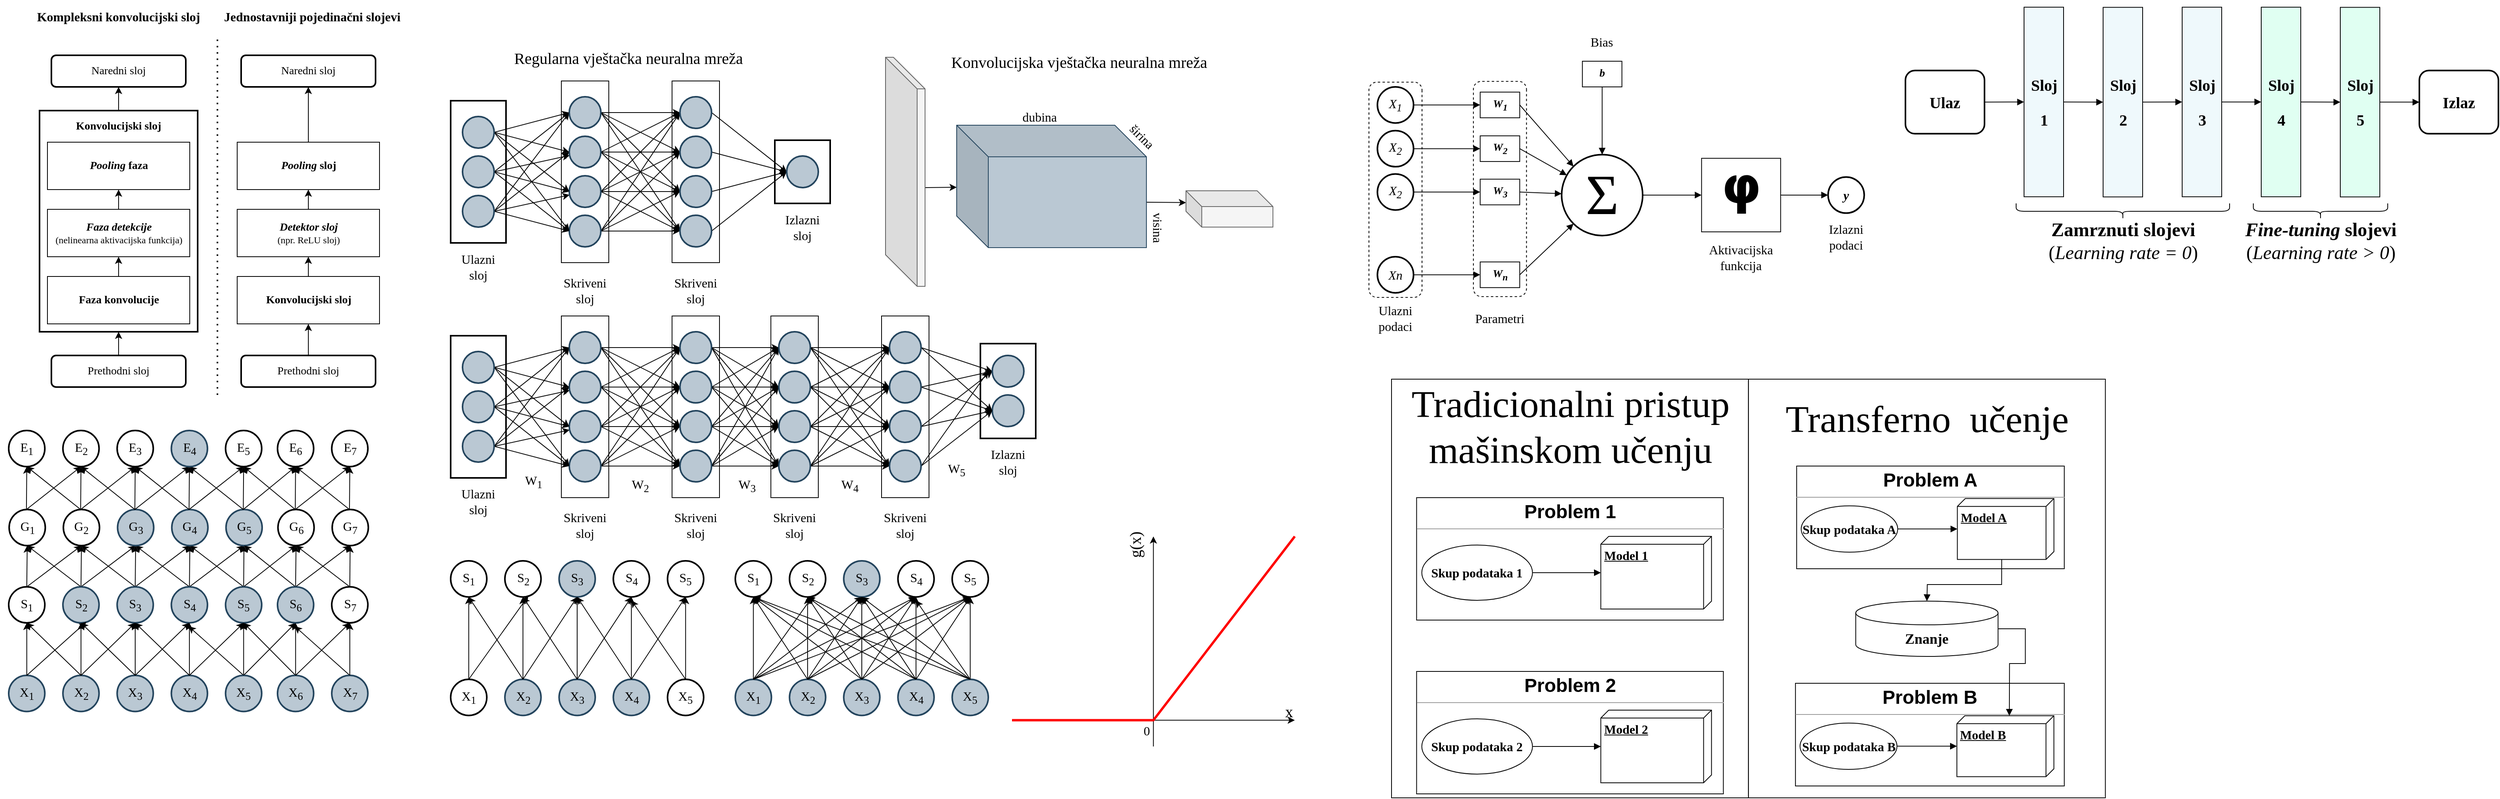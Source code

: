 <mxfile version="14.8.6" type="device"><diagram id="rvF1emwyZaTwt_dYSKPF" name="Page-1"><mxGraphModel dx="1678" dy="965" grid="1" gridSize="10" guides="1" tooltips="1" connect="1" arrows="1" fold="1" page="1" pageScale="1" pageWidth="850" pageHeight="1100" math="0" shadow="0"><root><mxCell id="0"/><mxCell id="1" parent="0"/><mxCell id="KOZN8xQaNY-TxPzkr6pH-629" value="" style="rounded=0;whiteSpace=wrap;html=1;shadow=0;glass=0;sketch=0;fontFamily=Times New Roman;fontSize=16;strokeWidth=1;fillColor=none;gradientColor=none;" vertex="1" parent="1"><mxGeometry x="1790" y="490" width="451.43" height="530" as="geometry"/></mxCell><mxCell id="KOZN8xQaNY-TxPzkr6pH-583" value="" style="rounded=1;whiteSpace=wrap;html=1;shadow=0;glass=0;sketch=0;fontFamily=Times New Roman;fontSize=16;strokeWidth=1;direction=south;dashed=1;" vertex="1" parent="1"><mxGeometry x="1893.57" y="112.96" width="67.15" height="272.5" as="geometry"/></mxCell><mxCell id="KOZN8xQaNY-TxPzkr6pH-578" value="" style="rounded=1;whiteSpace=wrap;html=1;shadow=0;glass=0;sketch=0;fontFamily=Times New Roman;fontSize=16;strokeWidth=1;direction=south;dashed=1;" vertex="1" parent="1"><mxGeometry x="1761.43" y="113.96" width="67.15" height="272.5" as="geometry"/></mxCell><mxCell id="KOZN8xQaNY-TxPzkr6pH-147" value="" style="rounded=0;whiteSpace=wrap;html=1;shadow=0;glass=0;sketch=0;fontFamily=Times New Roman;strokeWidth=1;" vertex="1" parent="1"><mxGeometry x="1005" y="410" width="60" height="230" as="geometry"/></mxCell><mxCell id="KOZN8xQaNY-TxPzkr6pH-28" value="" style="rounded=0;whiteSpace=wrap;html=1;shadow=0;glass=0;sketch=0;fontFamily=Times New Roman;strokeWidth=2;" vertex="1" parent="1"><mxGeometry x="600" y="137.5" width="70" height="180" as="geometry"/></mxCell><mxCell id="KOZN8xQaNY-TxPzkr6pH-31" value="" style="rounded=0;whiteSpace=wrap;html=1;shadow=0;glass=0;sketch=0;fontFamily=Times New Roman;strokeWidth=1;" vertex="1" parent="1"><mxGeometry x="740" y="112.5" width="60" height="230" as="geometry"/></mxCell><mxCell id="KOZN8xQaNY-TxPzkr6pH-36" value="" style="rounded=0;whiteSpace=wrap;html=1;shadow=0;glass=0;sketch=0;fontFamily=Times New Roman;strokeWidth=1;" vertex="1" parent="1"><mxGeometry x="880" y="112.5" width="60" height="230" as="geometry"/></mxCell><mxCell id="KOZN8xQaNY-TxPzkr6pH-41" value="" style="rounded=0;whiteSpace=wrap;html=1;shadow=0;glass=0;sketch=0;fontFamily=Times New Roman;strokeWidth=2;" vertex="1" parent="1"><mxGeometry x="1010" y="187.5" width="70" height="80" as="geometry"/></mxCell><mxCell id="KOZN8xQaNY-TxPzkr6pH-23" style="edgeStyle=orthogonalEdgeStyle;rounded=0;orthogonalLoop=1;jettySize=auto;html=1;exitX=0.5;exitY=0;exitDx=0;exitDy=0;entryX=0.5;entryY=1;entryDx=0;entryDy=0;fontFamily=Times New Roman;" edge="1" parent="1" source="KOZN8xQaNY-TxPzkr6pH-6" target="KOZN8xQaNY-TxPzkr6pH-20"><mxGeometry relative="1" as="geometry"/></mxCell><mxCell id="KOZN8xQaNY-TxPzkr6pH-6" value="" style="rounded=0;whiteSpace=wrap;html=1;shadow=0;glass=0;sketch=0;fontFamily=Times New Roman;strokeWidth=2;" vertex="1" parent="1"><mxGeometry x="80" y="150" width="200" height="280" as="geometry"/></mxCell><mxCell id="KOZN8xQaNY-TxPzkr6pH-2" value="&lt;p&gt;&lt;font style=&quot;font-size: 14px&quot;&gt;&lt;b&gt;&lt;i&gt;Pooling&lt;/i&gt; faza&lt;/b&gt;&lt;/font&gt;&lt;/p&gt;" style="html=1;rounded=0;shadow=0;glass=0;sketch=0;fontFamily=Times New Roman;" vertex="1" parent="1"><mxGeometry x="90" y="190" width="180" height="60" as="geometry"/></mxCell><mxCell id="KOZN8xQaNY-TxPzkr6pH-12" style="edgeStyle=orthogonalEdgeStyle;rounded=0;orthogonalLoop=1;jettySize=auto;html=1;exitX=0.5;exitY=0;exitDx=0;exitDy=0;entryX=0.5;entryY=1;entryDx=0;entryDy=0;fontFamily=Times New Roman;" edge="1" parent="1" source="KOZN8xQaNY-TxPzkr6pH-3" target="KOZN8xQaNY-TxPzkr6pH-2"><mxGeometry relative="1" as="geometry"/></mxCell><mxCell id="KOZN8xQaNY-TxPzkr6pH-3" value="&lt;b&gt;&lt;font style=&quot;font-size: 14px&quot;&gt;&lt;i&gt;Faza detekcije&lt;/i&gt;&lt;/font&gt;&lt;/b&gt;&lt;br&gt;(nelinearna aktivacijska funkcija)" style="html=1;rounded=0;shadow=0;glass=0;sketch=0;fontFamily=Times New Roman;" vertex="1" parent="1"><mxGeometry x="90" y="275" width="180" height="60" as="geometry"/></mxCell><mxCell id="KOZN8xQaNY-TxPzkr6pH-11" style="edgeStyle=orthogonalEdgeStyle;rounded=0;orthogonalLoop=1;jettySize=auto;html=1;exitX=0.5;exitY=0;exitDx=0;exitDy=0;entryX=0.5;entryY=1;entryDx=0;entryDy=0;fontFamily=Times New Roman;" edge="1" parent="1" source="KOZN8xQaNY-TxPzkr6pH-4" target="KOZN8xQaNY-TxPzkr6pH-3"><mxGeometry relative="1" as="geometry"/></mxCell><mxCell id="KOZN8xQaNY-TxPzkr6pH-4" value="&lt;p&gt;&lt;font style=&quot;font-size: 14px&quot;&gt;&lt;b&gt;Faza konvolucije&lt;br&gt;&lt;/b&gt;&lt;/font&gt;&lt;/p&gt;" style="html=1;rounded=0;shadow=0;glass=0;sketch=0;fontFamily=Times New Roman;" vertex="1" parent="1"><mxGeometry x="90" y="360" width="180" height="60" as="geometry"/></mxCell><mxCell id="KOZN8xQaNY-TxPzkr6pH-22" style="edgeStyle=orthogonalEdgeStyle;rounded=0;orthogonalLoop=1;jettySize=auto;html=1;exitX=0.5;exitY=0;exitDx=0;exitDy=0;fontFamily=Times New Roman;" edge="1" parent="1" source="KOZN8xQaNY-TxPzkr6pH-7" target="KOZN8xQaNY-TxPzkr6pH-21"><mxGeometry relative="1" as="geometry"/></mxCell><mxCell id="KOZN8xQaNY-TxPzkr6pH-7" value="&lt;p&gt;&lt;font style=&quot;font-size: 14px&quot;&gt;&lt;b&gt;&lt;i&gt;Pooling&lt;/i&gt; sloj&lt;br&gt;&lt;/b&gt;&lt;/font&gt;&lt;/p&gt;" style="html=1;rounded=0;shadow=0;glass=0;sketch=0;fontFamily=Times New Roman;" vertex="1" parent="1"><mxGeometry x="330" y="190" width="180" height="60" as="geometry"/></mxCell><mxCell id="KOZN8xQaNY-TxPzkr6pH-14" style="edgeStyle=orthogonalEdgeStyle;rounded=0;orthogonalLoop=1;jettySize=auto;html=1;exitX=0.5;exitY=0;exitDx=0;exitDy=0;entryX=0.5;entryY=1;entryDx=0;entryDy=0;fontFamily=Times New Roman;" edge="1" parent="1" source="KOZN8xQaNY-TxPzkr6pH-8" target="KOZN8xQaNY-TxPzkr6pH-7"><mxGeometry relative="1" as="geometry"/></mxCell><mxCell id="KOZN8xQaNY-TxPzkr6pH-8" value="&lt;b&gt;&lt;font style=&quot;font-size: 14px&quot;&gt;&lt;i&gt;Detektor sloj&lt;/i&gt;&lt;/font&gt;&lt;/b&gt;&lt;br&gt;(npr. ReLU sloj)" style="html=1;rounded=0;shadow=0;glass=0;sketch=0;fontFamily=Times New Roman;" vertex="1" parent="1"><mxGeometry x="330" y="275" width="180" height="60" as="geometry"/></mxCell><mxCell id="KOZN8xQaNY-TxPzkr6pH-13" style="edgeStyle=orthogonalEdgeStyle;rounded=0;orthogonalLoop=1;jettySize=auto;html=1;exitX=0.5;exitY=0;exitDx=0;exitDy=0;fontFamily=Times New Roman;" edge="1" parent="1" source="KOZN8xQaNY-TxPzkr6pH-9" target="KOZN8xQaNY-TxPzkr6pH-8"><mxGeometry relative="1" as="geometry"/></mxCell><mxCell id="KOZN8xQaNY-TxPzkr6pH-9" value="&lt;p&gt;&lt;font style=&quot;font-size: 14px&quot;&gt;&lt;b&gt;Konvolucijski sloj&lt;br&gt;&lt;/b&gt;&lt;/font&gt;&lt;/p&gt;" style="html=1;rounded=0;shadow=0;glass=0;sketch=0;fontFamily=Times New Roman;" vertex="1" parent="1"><mxGeometry x="330" y="360" width="180" height="60" as="geometry"/></mxCell><mxCell id="KOZN8xQaNY-TxPzkr6pH-15" value="" style="endArrow=none;dashed=1;html=1;dashPattern=1 3;strokeWidth=2;fontFamily=Times New Roman;" edge="1" parent="1"><mxGeometry width="50" height="50" relative="1" as="geometry"><mxPoint x="305" y="510" as="sourcePoint"/><mxPoint x="305" y="60" as="targetPoint"/></mxGeometry></mxCell><mxCell id="KOZN8xQaNY-TxPzkr6pH-24" style="edgeStyle=orthogonalEdgeStyle;rounded=0;orthogonalLoop=1;jettySize=auto;html=1;exitX=0.5;exitY=0;exitDx=0;exitDy=0;entryX=0.5;entryY=1;entryDx=0;entryDy=0;fontFamily=Times New Roman;" edge="1" parent="1" source="KOZN8xQaNY-TxPzkr6pH-16" target="KOZN8xQaNY-TxPzkr6pH-6"><mxGeometry relative="1" as="geometry"/></mxCell><mxCell id="KOZN8xQaNY-TxPzkr6pH-16" value="&lt;font style=&quot;font-size: 14px&quot;&gt;Prethodni sloj&lt;/font&gt;" style="rounded=1;whiteSpace=wrap;html=1;shadow=0;glass=0;sketch=0;fontFamily=Times New Roman;strokeWidth=2;" vertex="1" parent="1"><mxGeometry x="95" y="460" width="170" height="40" as="geometry"/></mxCell><mxCell id="KOZN8xQaNY-TxPzkr6pH-18" value="&lt;font size=&quot;1&quot;&gt;&lt;b style=&quot;font-size: 14px&quot;&gt;Konvolucijski sloj&lt;/b&gt;&lt;/font&gt;" style="text;html=1;strokeColor=none;fillColor=none;align=center;verticalAlign=middle;whiteSpace=wrap;rounded=0;shadow=0;glass=0;sketch=0;fontFamily=Times New Roman;" vertex="1" parent="1"><mxGeometry x="90" y="160" width="180" height="20" as="geometry"/></mxCell><mxCell id="KOZN8xQaNY-TxPzkr6pH-25" style="edgeStyle=orthogonalEdgeStyle;rounded=0;orthogonalLoop=1;jettySize=auto;html=1;exitX=0.5;exitY=0;exitDx=0;exitDy=0;entryX=0.5;entryY=1;entryDx=0;entryDy=0;fontFamily=Times New Roman;" edge="1" parent="1" source="KOZN8xQaNY-TxPzkr6pH-19" target="KOZN8xQaNY-TxPzkr6pH-9"><mxGeometry relative="1" as="geometry"/></mxCell><mxCell id="KOZN8xQaNY-TxPzkr6pH-19" value="&lt;font style=&quot;font-size: 14px&quot;&gt;Prethodni sloj&lt;/font&gt;" style="rounded=1;whiteSpace=wrap;html=1;shadow=0;glass=0;sketch=0;fontFamily=Times New Roman;strokeWidth=2;" vertex="1" parent="1"><mxGeometry x="335" y="460" width="170" height="40" as="geometry"/></mxCell><mxCell id="KOZN8xQaNY-TxPzkr6pH-20" value="&lt;font style=&quot;font-size: 14px&quot;&gt;Naredni&lt;font style=&quot;font-size: 14px&quot;&gt; sloj&lt;/font&gt;&lt;/font&gt;" style="rounded=1;whiteSpace=wrap;html=1;shadow=0;glass=0;sketch=0;fontFamily=Times New Roman;strokeWidth=2;" vertex="1" parent="1"><mxGeometry x="95" y="80" width="170" height="40" as="geometry"/></mxCell><mxCell id="KOZN8xQaNY-TxPzkr6pH-21" value="&lt;font style=&quot;font-size: 14px&quot;&gt;Naredni&lt;font style=&quot;font-size: 14px&quot;&gt; sloj&lt;/font&gt;&lt;/font&gt;" style="rounded=1;whiteSpace=wrap;html=1;shadow=0;glass=0;sketch=0;fontFamily=Times New Roman;strokeWidth=2;" vertex="1" parent="1"><mxGeometry x="335" y="80" width="170" height="40" as="geometry"/></mxCell><mxCell id="KOZN8xQaNY-TxPzkr6pH-26" value="Kompleksni konvolucijski sloj" style="text;align=center;fontStyle=1;verticalAlign=middle;spacingLeft=3;spacingRight=3;strokeColor=none;rotatable=0;points=[[0,0.5],[1,0.5]];portConstraint=eastwest;rounded=0;shadow=0;glass=0;sketch=0;fontFamily=Times New Roman;fontSize=16;" vertex="1" parent="1"><mxGeometry x="30" y="10" width="300" height="40" as="geometry"/></mxCell><mxCell id="KOZN8xQaNY-TxPzkr6pH-27" value="Jednostavniji pojedinačni slojevi" style="text;align=center;fontStyle=1;verticalAlign=middle;spacingLeft=3;spacingRight=3;strokeColor=none;rotatable=0;points=[[0,0.5],[1,0.5]];portConstraint=eastwest;rounded=0;shadow=0;glass=0;sketch=0;fontFamily=Times New Roman;fontSize=16;" vertex="1" parent="1"><mxGeometry x="275" y="10" width="300" height="40" as="geometry"/></mxCell><mxCell id="KOZN8xQaNY-TxPzkr6pH-44" style="edgeStyle=orthogonalEdgeStyle;rounded=0;orthogonalLoop=1;jettySize=auto;html=1;exitX=1;exitY=0.5;exitDx=0;exitDy=0;entryX=0;entryY=0.5;entryDx=0;entryDy=0;fontFamily=Times New Roman;fontSize=16;strokeColor=none;" edge="1" parent="1" source="KOZN8xQaNY-TxPzkr6pH-29" target="KOZN8xQaNY-TxPzkr6pH-32"><mxGeometry relative="1" as="geometry"/></mxCell><mxCell id="KOZN8xQaNY-TxPzkr6pH-53" style="edgeStyle=none;rounded=0;orthogonalLoop=1;jettySize=auto;html=1;exitX=1;exitY=0.5;exitDx=0;exitDy=0;entryX=0;entryY=0.5;entryDx=0;entryDy=0;fontFamily=Times New Roman;fontSize=16;strokeColor=#000000;" edge="1" parent="1" source="KOZN8xQaNY-TxPzkr6pH-29" target="KOZN8xQaNY-TxPzkr6pH-32"><mxGeometry relative="1" as="geometry"/></mxCell><mxCell id="KOZN8xQaNY-TxPzkr6pH-55" style="edgeStyle=none;rounded=0;orthogonalLoop=1;jettySize=auto;html=1;exitX=1;exitY=0.5;exitDx=0;exitDy=0;fontFamily=Times New Roman;fontSize=16;strokeColor=#000000;" edge="1" parent="1" source="KOZN8xQaNY-TxPzkr6pH-29" target="KOZN8xQaNY-TxPzkr6pH-33"><mxGeometry relative="1" as="geometry"/></mxCell><mxCell id="KOZN8xQaNY-TxPzkr6pH-56" style="edgeStyle=none;rounded=0;orthogonalLoop=1;jettySize=auto;html=1;exitX=1;exitY=0.5;exitDx=0;exitDy=0;entryX=0;entryY=0.5;entryDx=0;entryDy=0;fontFamily=Times New Roman;fontSize=16;strokeColor=#000000;" edge="1" parent="1" source="KOZN8xQaNY-TxPzkr6pH-29" target="KOZN8xQaNY-TxPzkr6pH-34"><mxGeometry relative="1" as="geometry"/></mxCell><mxCell id="KOZN8xQaNY-TxPzkr6pH-57" style="edgeStyle=none;rounded=0;orthogonalLoop=1;jettySize=auto;html=1;exitX=1;exitY=0.5;exitDx=0;exitDy=0;entryX=0;entryY=0.5;entryDx=0;entryDy=0;fontFamily=Times New Roman;fontSize=16;strokeColor=#000000;" edge="1" parent="1" source="KOZN8xQaNY-TxPzkr6pH-29" target="KOZN8xQaNY-TxPzkr6pH-35"><mxGeometry relative="1" as="geometry"/></mxCell><mxCell id="KOZN8xQaNY-TxPzkr6pH-29" value="" style="ellipse;whiteSpace=wrap;html=1;aspect=fixed;rounded=0;shadow=0;glass=0;sketch=0;fontFamily=Times New Roman;fontSize=16;strokeWidth=2;fillColor=#bac8d3;strokeColor=#23445d;" vertex="1" parent="1"><mxGeometry x="615" y="207.5" width="40" height="40" as="geometry"/></mxCell><mxCell id="KOZN8xQaNY-TxPzkr6pH-54" style="edgeStyle=none;rounded=0;orthogonalLoop=1;jettySize=auto;html=1;exitX=1;exitY=0.5;exitDx=0;exitDy=0;entryX=0;entryY=0.5;entryDx=0;entryDy=0;fontFamily=Times New Roman;fontSize=16;strokeColor=#000000;" edge="1" parent="1" source="KOZN8xQaNY-TxPzkr6pH-30" target="KOZN8xQaNY-TxPzkr6pH-35"><mxGeometry relative="1" as="geometry"/></mxCell><mxCell id="KOZN8xQaNY-TxPzkr6pH-58" style="edgeStyle=none;rounded=0;orthogonalLoop=1;jettySize=auto;html=1;exitX=1;exitY=0.5;exitDx=0;exitDy=0;fontFamily=Times New Roman;fontSize=16;strokeColor=#000000;" edge="1" parent="1" source="KOZN8xQaNY-TxPzkr6pH-30" target="KOZN8xQaNY-TxPzkr6pH-34"><mxGeometry relative="1" as="geometry"/></mxCell><mxCell id="KOZN8xQaNY-TxPzkr6pH-59" style="edgeStyle=none;rounded=0;orthogonalLoop=1;jettySize=auto;html=1;exitX=1;exitY=0.5;exitDx=0;exitDy=0;entryX=0;entryY=0.5;entryDx=0;entryDy=0;fontFamily=Times New Roman;fontSize=16;strokeColor=#000000;" edge="1" parent="1" source="KOZN8xQaNY-TxPzkr6pH-30" target="KOZN8xQaNY-TxPzkr6pH-33"><mxGeometry relative="1" as="geometry"/></mxCell><mxCell id="KOZN8xQaNY-TxPzkr6pH-60" style="edgeStyle=none;rounded=0;orthogonalLoop=1;jettySize=auto;html=1;exitX=1;exitY=0.5;exitDx=0;exitDy=0;entryX=0;entryY=0.5;entryDx=0;entryDy=0;fontFamily=Times New Roman;fontSize=16;strokeColor=#000000;" edge="1" parent="1" source="KOZN8xQaNY-TxPzkr6pH-30" target="KOZN8xQaNY-TxPzkr6pH-32"><mxGeometry relative="1" as="geometry"/></mxCell><mxCell id="KOZN8xQaNY-TxPzkr6pH-30" value="" style="ellipse;whiteSpace=wrap;html=1;aspect=fixed;rounded=0;shadow=0;glass=0;sketch=0;fontFamily=Times New Roman;fontSize=16;strokeWidth=2;fillColor=#bac8d3;strokeColor=#23445d;" vertex="1" parent="1"><mxGeometry x="615" y="257.5" width="40" height="40" as="geometry"/></mxCell><mxCell id="KOZN8xQaNY-TxPzkr6pH-66" style="edgeStyle=none;rounded=0;orthogonalLoop=1;jettySize=auto;html=1;exitX=1;exitY=0.5;exitDx=0;exitDy=0;fontFamily=Times New Roman;fontSize=16;strokeColor=#000000;" edge="1" parent="1" source="KOZN8xQaNY-TxPzkr6pH-32" target="KOZN8xQaNY-TxPzkr6pH-37"><mxGeometry relative="1" as="geometry"/></mxCell><mxCell id="KOZN8xQaNY-TxPzkr6pH-72" style="edgeStyle=none;rounded=0;orthogonalLoop=1;jettySize=auto;html=1;exitX=1;exitY=0.5;exitDx=0;exitDy=0;entryX=0;entryY=0.5;entryDx=0;entryDy=0;fontFamily=Times New Roman;fontSize=16;strokeColor=#000000;" edge="1" parent="1" source="KOZN8xQaNY-TxPzkr6pH-32" target="KOZN8xQaNY-TxPzkr6pH-38"><mxGeometry relative="1" as="geometry"/></mxCell><mxCell id="KOZN8xQaNY-TxPzkr6pH-79" style="edgeStyle=none;rounded=0;orthogonalLoop=1;jettySize=auto;html=1;exitX=1;exitY=0.5;exitDx=0;exitDy=0;fontFamily=Times New Roman;fontSize=16;strokeColor=#000000;" edge="1" parent="1" source="KOZN8xQaNY-TxPzkr6pH-32"><mxGeometry relative="1" as="geometry"><mxPoint x="890" y="252.5" as="targetPoint"/></mxGeometry></mxCell><mxCell id="KOZN8xQaNY-TxPzkr6pH-81" style="edgeStyle=none;rounded=0;orthogonalLoop=1;jettySize=auto;html=1;exitX=1;exitY=0.5;exitDx=0;exitDy=0;entryX=0;entryY=0.5;entryDx=0;entryDy=0;fontFamily=Times New Roman;fontSize=16;strokeColor=#000000;" edge="1" parent="1" source="KOZN8xQaNY-TxPzkr6pH-32" target="KOZN8xQaNY-TxPzkr6pH-40"><mxGeometry relative="1" as="geometry"/></mxCell><mxCell id="KOZN8xQaNY-TxPzkr6pH-32" value="" style="ellipse;whiteSpace=wrap;html=1;aspect=fixed;rounded=0;shadow=0;glass=0;sketch=0;fontFamily=Times New Roman;fontSize=16;strokeWidth=2;fillColor=#bac8d3;strokeColor=#23445d;" vertex="1" parent="1"><mxGeometry x="750" y="132.5" width="40" height="40" as="geometry"/></mxCell><mxCell id="KOZN8xQaNY-TxPzkr6pH-67" style="edgeStyle=none;rounded=0;orthogonalLoop=1;jettySize=auto;html=1;exitX=1;exitY=0.5;exitDx=0;exitDy=0;entryX=0;entryY=0.5;entryDx=0;entryDy=0;fontFamily=Times New Roman;fontSize=16;strokeColor=#000000;" edge="1" parent="1" source="KOZN8xQaNY-TxPzkr6pH-33" target="KOZN8xQaNY-TxPzkr6pH-38"><mxGeometry relative="1" as="geometry"/></mxCell><mxCell id="KOZN8xQaNY-TxPzkr6pH-71" style="edgeStyle=none;rounded=0;orthogonalLoop=1;jettySize=auto;html=1;exitX=1;exitY=0.5;exitDx=0;exitDy=0;entryX=0;entryY=0.5;entryDx=0;entryDy=0;fontFamily=Times New Roman;fontSize=16;strokeColor=#000000;" edge="1" parent="1" source="KOZN8xQaNY-TxPzkr6pH-33" target="KOZN8xQaNY-TxPzkr6pH-37"><mxGeometry relative="1" as="geometry"/></mxCell><mxCell id="KOZN8xQaNY-TxPzkr6pH-73" style="edgeStyle=none;rounded=0;orthogonalLoop=1;jettySize=auto;html=1;exitX=1;exitY=0.5;exitDx=0;exitDy=0;entryX=0;entryY=0.5;entryDx=0;entryDy=0;fontFamily=Times New Roman;fontSize=16;strokeColor=#000000;" edge="1" parent="1" source="KOZN8xQaNY-TxPzkr6pH-33" target="KOZN8xQaNY-TxPzkr6pH-39"><mxGeometry relative="1" as="geometry"/></mxCell><mxCell id="KOZN8xQaNY-TxPzkr6pH-77" style="edgeStyle=none;rounded=0;orthogonalLoop=1;jettySize=auto;html=1;exitX=1;exitY=0.5;exitDx=0;exitDy=0;entryX=0;entryY=0.5;entryDx=0;entryDy=0;fontFamily=Times New Roman;fontSize=16;strokeColor=#000000;" edge="1" parent="1" source="KOZN8xQaNY-TxPzkr6pH-33" target="KOZN8xQaNY-TxPzkr6pH-40"><mxGeometry relative="1" as="geometry"/></mxCell><mxCell id="KOZN8xQaNY-TxPzkr6pH-33" value="" style="ellipse;whiteSpace=wrap;html=1;aspect=fixed;rounded=0;shadow=0;glass=0;sketch=0;fontFamily=Times New Roman;fontSize=16;strokeWidth=2;fillColor=#bac8d3;strokeColor=#23445d;" vertex="1" parent="1"><mxGeometry x="750" y="182.5" width="40" height="40" as="geometry"/></mxCell><mxCell id="KOZN8xQaNY-TxPzkr6pH-68" style="edgeStyle=none;rounded=0;orthogonalLoop=1;jettySize=auto;html=1;exitX=1;exitY=0.5;exitDx=0;exitDy=0;fontFamily=Times New Roman;fontSize=16;strokeColor=#000000;" edge="1" parent="1" source="KOZN8xQaNY-TxPzkr6pH-34" target="KOZN8xQaNY-TxPzkr6pH-39"><mxGeometry relative="1" as="geometry"/></mxCell><mxCell id="KOZN8xQaNY-TxPzkr6pH-70" style="edgeStyle=none;rounded=0;orthogonalLoop=1;jettySize=auto;html=1;exitX=1;exitY=0.5;exitDx=0;exitDy=0;entryX=0;entryY=0.5;entryDx=0;entryDy=0;fontFamily=Times New Roman;fontSize=16;strokeColor=#000000;" edge="1" parent="1" source="KOZN8xQaNY-TxPzkr6pH-34" target="KOZN8xQaNY-TxPzkr6pH-38"><mxGeometry relative="1" as="geometry"/></mxCell><mxCell id="KOZN8xQaNY-TxPzkr6pH-74" style="edgeStyle=none;rounded=0;orthogonalLoop=1;jettySize=auto;html=1;exitX=1;exitY=0.5;exitDx=0;exitDy=0;entryX=0;entryY=0.5;entryDx=0;entryDy=0;fontFamily=Times New Roman;fontSize=16;strokeColor=#000000;" edge="1" parent="1" source="KOZN8xQaNY-TxPzkr6pH-34" target="KOZN8xQaNY-TxPzkr6pH-40"><mxGeometry relative="1" as="geometry"/></mxCell><mxCell id="KOZN8xQaNY-TxPzkr6pH-76" style="edgeStyle=none;rounded=0;orthogonalLoop=1;jettySize=auto;html=1;exitX=1;exitY=0.5;exitDx=0;exitDy=0;entryX=0;entryY=0.5;entryDx=0;entryDy=0;fontFamily=Times New Roman;fontSize=16;strokeColor=#000000;" edge="1" parent="1" source="KOZN8xQaNY-TxPzkr6pH-34" target="KOZN8xQaNY-TxPzkr6pH-37"><mxGeometry relative="1" as="geometry"/></mxCell><mxCell id="KOZN8xQaNY-TxPzkr6pH-34" value="" style="ellipse;whiteSpace=wrap;html=1;aspect=fixed;rounded=0;shadow=0;glass=0;sketch=0;fontFamily=Times New Roman;fontSize=16;strokeWidth=2;fillColor=#bac8d3;strokeColor=#23445d;" vertex="1" parent="1"><mxGeometry x="750" y="232.5" width="40" height="40" as="geometry"/></mxCell><mxCell id="KOZN8xQaNY-TxPzkr6pH-69" style="edgeStyle=none;rounded=0;orthogonalLoop=1;jettySize=auto;html=1;exitX=1;exitY=0.5;exitDx=0;exitDy=0;entryX=0;entryY=0.5;entryDx=0;entryDy=0;fontFamily=Times New Roman;fontSize=16;strokeColor=#000000;" edge="1" parent="1" source="KOZN8xQaNY-TxPzkr6pH-35" target="KOZN8xQaNY-TxPzkr6pH-40"><mxGeometry relative="1" as="geometry"/></mxCell><mxCell id="KOZN8xQaNY-TxPzkr6pH-75" style="edgeStyle=none;rounded=0;orthogonalLoop=1;jettySize=auto;html=1;exitX=1;exitY=0.5;exitDx=0;exitDy=0;entryX=0;entryY=0.5;entryDx=0;entryDy=0;fontFamily=Times New Roman;fontSize=16;strokeColor=#000000;" edge="1" parent="1" source="KOZN8xQaNY-TxPzkr6pH-35" target="KOZN8xQaNY-TxPzkr6pH-39"><mxGeometry relative="1" as="geometry"/></mxCell><mxCell id="KOZN8xQaNY-TxPzkr6pH-78" style="edgeStyle=none;rounded=0;orthogonalLoop=1;jettySize=auto;html=1;exitX=1;exitY=0.5;exitDx=0;exitDy=0;entryX=0;entryY=0.5;entryDx=0;entryDy=0;fontFamily=Times New Roman;fontSize=16;strokeColor=#000000;" edge="1" parent="1" source="KOZN8xQaNY-TxPzkr6pH-35" target="KOZN8xQaNY-TxPzkr6pH-37"><mxGeometry relative="1" as="geometry"/></mxCell><mxCell id="KOZN8xQaNY-TxPzkr6pH-80" style="edgeStyle=none;rounded=0;orthogonalLoop=1;jettySize=auto;html=1;exitX=1;exitY=0.5;exitDx=0;exitDy=0;entryX=0;entryY=0.5;entryDx=0;entryDy=0;fontFamily=Times New Roman;fontSize=16;strokeColor=#000000;" edge="1" parent="1" source="KOZN8xQaNY-TxPzkr6pH-35" target="KOZN8xQaNY-TxPzkr6pH-38"><mxGeometry relative="1" as="geometry"/></mxCell><mxCell id="KOZN8xQaNY-TxPzkr6pH-35" value="" style="ellipse;whiteSpace=wrap;html=1;aspect=fixed;rounded=0;shadow=0;glass=0;sketch=0;fontFamily=Times New Roman;fontSize=16;strokeWidth=2;fillColor=#bac8d3;strokeColor=#23445d;" vertex="1" parent="1"><mxGeometry x="750" y="282.5" width="40" height="40" as="geometry"/></mxCell><mxCell id="KOZN8xQaNY-TxPzkr6pH-49" style="edgeStyle=none;rounded=0;orthogonalLoop=1;jettySize=auto;html=1;exitX=1;exitY=0.5;exitDx=0;exitDy=0;entryX=0;entryY=0.5;entryDx=0;entryDy=0;fontFamily=Times New Roman;fontSize=16;strokeColor=#000000;" edge="1" parent="1" source="KOZN8xQaNY-TxPzkr6pH-37" target="KOZN8xQaNY-TxPzkr6pH-42"><mxGeometry relative="1" as="geometry"/></mxCell><mxCell id="KOZN8xQaNY-TxPzkr6pH-37" value="" style="ellipse;whiteSpace=wrap;html=1;aspect=fixed;rounded=0;shadow=0;glass=0;sketch=0;fontFamily=Times New Roman;fontSize=16;strokeWidth=2;fillColor=#bac8d3;strokeColor=#23445d;" vertex="1" parent="1"><mxGeometry x="890" y="132.5" width="40" height="40" as="geometry"/></mxCell><mxCell id="KOZN8xQaNY-TxPzkr6pH-52" style="edgeStyle=none;rounded=0;orthogonalLoop=1;jettySize=auto;html=1;exitX=1;exitY=0.5;exitDx=0;exitDy=0;entryX=0;entryY=0.5;entryDx=0;entryDy=0;fontFamily=Times New Roman;fontSize=16;strokeColor=#000000;" edge="1" parent="1" source="KOZN8xQaNY-TxPzkr6pH-38" target="KOZN8xQaNY-TxPzkr6pH-42"><mxGeometry relative="1" as="geometry"/></mxCell><mxCell id="KOZN8xQaNY-TxPzkr6pH-38" value="" style="ellipse;whiteSpace=wrap;html=1;aspect=fixed;rounded=0;shadow=0;glass=0;sketch=0;fontFamily=Times New Roman;fontSize=16;strokeWidth=2;fillColor=#bac8d3;strokeColor=#23445d;" vertex="1" parent="1"><mxGeometry x="890" y="182.5" width="40" height="40" as="geometry"/></mxCell><mxCell id="KOZN8xQaNY-TxPzkr6pH-51" style="edgeStyle=none;rounded=0;orthogonalLoop=1;jettySize=auto;html=1;exitX=1;exitY=0.5;exitDx=0;exitDy=0;entryX=0;entryY=0.5;entryDx=0;entryDy=0;fontFamily=Times New Roman;fontSize=16;strokeColor=#000000;" edge="1" parent="1" source="KOZN8xQaNY-TxPzkr6pH-39" target="KOZN8xQaNY-TxPzkr6pH-42"><mxGeometry relative="1" as="geometry"/></mxCell><mxCell id="KOZN8xQaNY-TxPzkr6pH-39" value="" style="ellipse;whiteSpace=wrap;html=1;aspect=fixed;rounded=0;shadow=0;glass=0;sketch=0;fontFamily=Times New Roman;fontSize=16;strokeWidth=2;fillColor=#bac8d3;strokeColor=#23445d;" vertex="1" parent="1"><mxGeometry x="890" y="232.5" width="40" height="40" as="geometry"/></mxCell><mxCell id="KOZN8xQaNY-TxPzkr6pH-50" style="edgeStyle=none;rounded=0;orthogonalLoop=1;jettySize=auto;html=1;exitX=1;exitY=0.5;exitDx=0;exitDy=0;entryX=0;entryY=0.5;entryDx=0;entryDy=0;fontFamily=Times New Roman;fontSize=16;strokeColor=#000000;" edge="1" parent="1" source="KOZN8xQaNY-TxPzkr6pH-40" target="KOZN8xQaNY-TxPzkr6pH-42"><mxGeometry relative="1" as="geometry"/></mxCell><mxCell id="KOZN8xQaNY-TxPzkr6pH-40" value="" style="ellipse;whiteSpace=wrap;html=1;aspect=fixed;rounded=0;shadow=0;glass=0;sketch=0;fontFamily=Times New Roman;fontSize=16;strokeWidth=2;fillColor=#bac8d3;strokeColor=#23445d;" vertex="1" parent="1"><mxGeometry x="890" y="282.5" width="40" height="40" as="geometry"/></mxCell><mxCell id="KOZN8xQaNY-TxPzkr6pH-42" value="" style="ellipse;whiteSpace=wrap;html=1;aspect=fixed;rounded=0;shadow=0;glass=0;sketch=0;fontFamily=Times New Roman;fontSize=16;strokeWidth=2;fillColor=#bac8d3;strokeColor=#23445d;" vertex="1" parent="1"><mxGeometry x="1025" y="207.5" width="40" height="40" as="geometry"/></mxCell><mxCell id="KOZN8xQaNY-TxPzkr6pH-62" style="edgeStyle=none;rounded=0;orthogonalLoop=1;jettySize=auto;html=1;exitX=1;exitY=0.5;exitDx=0;exitDy=0;entryX=0;entryY=0.5;entryDx=0;entryDy=0;fontFamily=Times New Roman;fontSize=16;strokeColor=#000000;" edge="1" parent="1" source="KOZN8xQaNY-TxPzkr6pH-61" target="KOZN8xQaNY-TxPzkr6pH-32"><mxGeometry relative="1" as="geometry"/></mxCell><mxCell id="KOZN8xQaNY-TxPzkr6pH-63" style="edgeStyle=none;rounded=0;orthogonalLoop=1;jettySize=auto;html=1;exitX=1;exitY=0.5;exitDx=0;exitDy=0;entryX=0;entryY=0.5;entryDx=0;entryDy=0;fontFamily=Times New Roman;fontSize=16;strokeColor=#000000;" edge="1" parent="1" source="KOZN8xQaNY-TxPzkr6pH-61" target="KOZN8xQaNY-TxPzkr6pH-33"><mxGeometry relative="1" as="geometry"/></mxCell><mxCell id="KOZN8xQaNY-TxPzkr6pH-64" style="edgeStyle=none;rounded=0;orthogonalLoop=1;jettySize=auto;html=1;exitX=1;exitY=0.5;exitDx=0;exitDy=0;entryX=0;entryY=0.5;entryDx=0;entryDy=0;fontFamily=Times New Roman;fontSize=16;strokeColor=#000000;" edge="1" parent="1" source="KOZN8xQaNY-TxPzkr6pH-61" target="KOZN8xQaNY-TxPzkr6pH-34"><mxGeometry relative="1" as="geometry"/></mxCell><mxCell id="KOZN8xQaNY-TxPzkr6pH-65" style="edgeStyle=none;rounded=0;orthogonalLoop=1;jettySize=auto;html=1;exitX=1;exitY=0.5;exitDx=0;exitDy=0;fontFamily=Times New Roman;fontSize=16;strokeColor=#000000;" edge="1" parent="1" source="KOZN8xQaNY-TxPzkr6pH-61"><mxGeometry relative="1" as="geometry"><mxPoint x="750" y="302.5" as="targetPoint"/></mxGeometry></mxCell><mxCell id="KOZN8xQaNY-TxPzkr6pH-61" value="" style="ellipse;whiteSpace=wrap;html=1;aspect=fixed;rounded=0;shadow=0;glass=0;sketch=0;fontFamily=Times New Roman;fontSize=16;strokeWidth=2;fillColor=#bac8d3;strokeColor=#23445d;" vertex="1" parent="1"><mxGeometry x="615" y="157.5" width="40" height="40" as="geometry"/></mxCell><mxCell id="KOZN8xQaNY-TxPzkr6pH-83" value="Ulazni sloj" style="text;html=1;strokeColor=none;fillColor=none;align=center;verticalAlign=middle;whiteSpace=wrap;rounded=0;shadow=0;glass=0;sketch=0;fontFamily=Times New Roman;fontSize=16;" vertex="1" parent="1"><mxGeometry x="600" y="322.5" width="70" height="50" as="geometry"/></mxCell><mxCell id="KOZN8xQaNY-TxPzkr6pH-84" value="Skriveni sloj" style="text;html=1;strokeColor=none;fillColor=none;align=center;verticalAlign=middle;whiteSpace=wrap;rounded=0;shadow=0;glass=0;sketch=0;fontFamily=Times New Roman;fontSize=16;" vertex="1" parent="1"><mxGeometry x="735" y="352.5" width="70" height="50" as="geometry"/></mxCell><mxCell id="KOZN8xQaNY-TxPzkr6pH-85" value="Skriveni sloj" style="text;html=1;strokeColor=none;fillColor=none;align=center;verticalAlign=middle;whiteSpace=wrap;rounded=0;shadow=0;glass=0;sketch=0;fontFamily=Times New Roman;fontSize=16;" vertex="1" parent="1"><mxGeometry x="875" y="352.5" width="70" height="50" as="geometry"/></mxCell><mxCell id="KOZN8xQaNY-TxPzkr6pH-86" value="Izlazni sloj" style="text;html=1;strokeColor=none;fillColor=none;align=center;verticalAlign=middle;whiteSpace=wrap;rounded=0;shadow=0;glass=0;sketch=0;fontFamily=Times New Roman;fontSize=16;" vertex="1" parent="1"><mxGeometry x="1010" y="272.5" width="70" height="50" as="geometry"/></mxCell><mxCell id="KOZN8xQaNY-TxPzkr6pH-88" value="" style="rounded=0;whiteSpace=wrap;html=1;shadow=0;glass=0;sketch=0;fontFamily=Times New Roman;strokeWidth=2;" vertex="1" parent="1"><mxGeometry x="600" y="435" width="70" height="180" as="geometry"/></mxCell><mxCell id="KOZN8xQaNY-TxPzkr6pH-89" value="" style="rounded=0;whiteSpace=wrap;html=1;shadow=0;glass=0;sketch=0;fontFamily=Times New Roman;strokeWidth=1;" vertex="1" parent="1"><mxGeometry x="740" y="410" width="60" height="230" as="geometry"/></mxCell><mxCell id="KOZN8xQaNY-TxPzkr6pH-90" value="" style="rounded=0;whiteSpace=wrap;html=1;shadow=0;glass=0;sketch=0;fontFamily=Times New Roman;strokeWidth=1;" vertex="1" parent="1"><mxGeometry x="880" y="410" width="60" height="230" as="geometry"/></mxCell><mxCell id="KOZN8xQaNY-TxPzkr6pH-91" value="" style="rounded=0;whiteSpace=wrap;html=1;shadow=0;glass=0;sketch=0;fontFamily=Times New Roman;strokeWidth=2;" vertex="1" parent="1"><mxGeometry x="1270" y="445" width="70" height="120" as="geometry"/></mxCell><mxCell id="KOZN8xQaNY-TxPzkr6pH-92" style="edgeStyle=orthogonalEdgeStyle;rounded=0;orthogonalLoop=1;jettySize=auto;html=1;exitX=1;exitY=0.5;exitDx=0;exitDy=0;entryX=0;entryY=0.5;entryDx=0;entryDy=0;fontFamily=Times New Roman;fontSize=16;strokeColor=none;" edge="1" parent="1" source="KOZN8xQaNY-TxPzkr6pH-97" target="KOZN8xQaNY-TxPzkr6pH-107"><mxGeometry relative="1" as="geometry"/></mxCell><mxCell id="KOZN8xQaNY-TxPzkr6pH-93" style="edgeStyle=none;rounded=0;orthogonalLoop=1;jettySize=auto;html=1;exitX=1;exitY=0.5;exitDx=0;exitDy=0;entryX=0;entryY=0.5;entryDx=0;entryDy=0;fontFamily=Times New Roman;fontSize=16;strokeColor=#000000;" edge="1" parent="1" source="KOZN8xQaNY-TxPzkr6pH-97" target="KOZN8xQaNY-TxPzkr6pH-107"><mxGeometry relative="1" as="geometry"/></mxCell><mxCell id="KOZN8xQaNY-TxPzkr6pH-94" style="edgeStyle=none;rounded=0;orthogonalLoop=1;jettySize=auto;html=1;exitX=1;exitY=0.5;exitDx=0;exitDy=0;fontFamily=Times New Roman;fontSize=16;strokeColor=#000000;" edge="1" parent="1" source="KOZN8xQaNY-TxPzkr6pH-97" target="KOZN8xQaNY-TxPzkr6pH-112"><mxGeometry relative="1" as="geometry"/></mxCell><mxCell id="KOZN8xQaNY-TxPzkr6pH-95" style="edgeStyle=none;rounded=0;orthogonalLoop=1;jettySize=auto;html=1;exitX=1;exitY=0.5;exitDx=0;exitDy=0;entryX=0;entryY=0.5;entryDx=0;entryDy=0;fontFamily=Times New Roman;fontSize=16;strokeColor=#000000;" edge="1" parent="1" source="KOZN8xQaNY-TxPzkr6pH-97" target="KOZN8xQaNY-TxPzkr6pH-117"><mxGeometry relative="1" as="geometry"/></mxCell><mxCell id="KOZN8xQaNY-TxPzkr6pH-96" style="edgeStyle=none;rounded=0;orthogonalLoop=1;jettySize=auto;html=1;exitX=1;exitY=0.5;exitDx=0;exitDy=0;entryX=0;entryY=0.5;entryDx=0;entryDy=0;fontFamily=Times New Roman;fontSize=16;strokeColor=#000000;" edge="1" parent="1" source="KOZN8xQaNY-TxPzkr6pH-97" target="KOZN8xQaNY-TxPzkr6pH-122"><mxGeometry relative="1" as="geometry"/></mxCell><mxCell id="KOZN8xQaNY-TxPzkr6pH-97" value="" style="ellipse;whiteSpace=wrap;html=1;aspect=fixed;rounded=0;shadow=0;glass=0;sketch=0;fontFamily=Times New Roman;fontSize=16;strokeWidth=2;fillColor=#bac8d3;strokeColor=#23445d;" vertex="1" parent="1"><mxGeometry x="615" y="505" width="40" height="40" as="geometry"/></mxCell><mxCell id="KOZN8xQaNY-TxPzkr6pH-98" style="edgeStyle=none;rounded=0;orthogonalLoop=1;jettySize=auto;html=1;exitX=1;exitY=0.5;exitDx=0;exitDy=0;entryX=0;entryY=0.5;entryDx=0;entryDy=0;fontFamily=Times New Roman;fontSize=16;strokeColor=#000000;" edge="1" parent="1" source="KOZN8xQaNY-TxPzkr6pH-102" target="KOZN8xQaNY-TxPzkr6pH-122"><mxGeometry relative="1" as="geometry"/></mxCell><mxCell id="KOZN8xQaNY-TxPzkr6pH-99" style="edgeStyle=none;rounded=0;orthogonalLoop=1;jettySize=auto;html=1;exitX=1;exitY=0.5;exitDx=0;exitDy=0;fontFamily=Times New Roman;fontSize=16;strokeColor=#000000;" edge="1" parent="1" source="KOZN8xQaNY-TxPzkr6pH-102" target="KOZN8xQaNY-TxPzkr6pH-117"><mxGeometry relative="1" as="geometry"/></mxCell><mxCell id="KOZN8xQaNY-TxPzkr6pH-100" style="edgeStyle=none;rounded=0;orthogonalLoop=1;jettySize=auto;html=1;exitX=1;exitY=0.5;exitDx=0;exitDy=0;entryX=0;entryY=0.5;entryDx=0;entryDy=0;fontFamily=Times New Roman;fontSize=16;strokeColor=#000000;" edge="1" parent="1" source="KOZN8xQaNY-TxPzkr6pH-102" target="KOZN8xQaNY-TxPzkr6pH-112"><mxGeometry relative="1" as="geometry"/></mxCell><mxCell id="KOZN8xQaNY-TxPzkr6pH-101" style="edgeStyle=none;rounded=0;orthogonalLoop=1;jettySize=auto;html=1;exitX=1;exitY=0.5;exitDx=0;exitDy=0;entryX=0;entryY=0.5;entryDx=0;entryDy=0;fontFamily=Times New Roman;fontSize=16;strokeColor=#000000;" edge="1" parent="1" source="KOZN8xQaNY-TxPzkr6pH-102" target="KOZN8xQaNY-TxPzkr6pH-107"><mxGeometry relative="1" as="geometry"/></mxCell><mxCell id="KOZN8xQaNY-TxPzkr6pH-102" value="" style="ellipse;whiteSpace=wrap;html=1;aspect=fixed;rounded=0;shadow=0;glass=0;sketch=0;fontFamily=Times New Roman;fontSize=16;strokeWidth=2;fillColor=#bac8d3;strokeColor=#23445d;" vertex="1" parent="1"><mxGeometry x="615" y="555" width="40" height="40" as="geometry"/></mxCell><mxCell id="KOZN8xQaNY-TxPzkr6pH-103" style="edgeStyle=none;rounded=0;orthogonalLoop=1;jettySize=auto;html=1;exitX=1;exitY=0.5;exitDx=0;exitDy=0;fontFamily=Times New Roman;fontSize=16;strokeColor=#000000;" edge="1" parent="1" source="KOZN8xQaNY-TxPzkr6pH-107" target="KOZN8xQaNY-TxPzkr6pH-124"><mxGeometry relative="1" as="geometry"/></mxCell><mxCell id="KOZN8xQaNY-TxPzkr6pH-104" style="edgeStyle=none;rounded=0;orthogonalLoop=1;jettySize=auto;html=1;exitX=1;exitY=0.5;exitDx=0;exitDy=0;entryX=0;entryY=0.5;entryDx=0;entryDy=0;fontFamily=Times New Roman;fontSize=16;strokeColor=#000000;" edge="1" parent="1" source="KOZN8xQaNY-TxPzkr6pH-107" target="KOZN8xQaNY-TxPzkr6pH-126"><mxGeometry relative="1" as="geometry"/></mxCell><mxCell id="KOZN8xQaNY-TxPzkr6pH-105" style="edgeStyle=none;rounded=0;orthogonalLoop=1;jettySize=auto;html=1;exitX=1;exitY=0.5;exitDx=0;exitDy=0;fontFamily=Times New Roman;fontSize=16;strokeColor=#000000;" edge="1" parent="1" source="KOZN8xQaNY-TxPzkr6pH-107"><mxGeometry relative="1" as="geometry"><mxPoint x="890" y="550" as="targetPoint"/></mxGeometry></mxCell><mxCell id="KOZN8xQaNY-TxPzkr6pH-106" style="edgeStyle=none;rounded=0;orthogonalLoop=1;jettySize=auto;html=1;exitX=1;exitY=0.5;exitDx=0;exitDy=0;entryX=0;entryY=0.5;entryDx=0;entryDy=0;fontFamily=Times New Roman;fontSize=16;strokeColor=#000000;" edge="1" parent="1" source="KOZN8xQaNY-TxPzkr6pH-107" target="KOZN8xQaNY-TxPzkr6pH-130"><mxGeometry relative="1" as="geometry"/></mxCell><mxCell id="KOZN8xQaNY-TxPzkr6pH-107" value="" style="ellipse;whiteSpace=wrap;html=1;aspect=fixed;rounded=0;shadow=0;glass=0;sketch=0;fontFamily=Times New Roman;fontSize=16;strokeWidth=2;fillColor=#bac8d3;strokeColor=#23445d;" vertex="1" parent="1"><mxGeometry x="750" y="430" width="40" height="40" as="geometry"/></mxCell><mxCell id="KOZN8xQaNY-TxPzkr6pH-108" style="edgeStyle=none;rounded=0;orthogonalLoop=1;jettySize=auto;html=1;exitX=1;exitY=0.5;exitDx=0;exitDy=0;entryX=0;entryY=0.5;entryDx=0;entryDy=0;fontFamily=Times New Roman;fontSize=16;strokeColor=#000000;" edge="1" parent="1" source="KOZN8xQaNY-TxPzkr6pH-112" target="KOZN8xQaNY-TxPzkr6pH-126"><mxGeometry relative="1" as="geometry"/></mxCell><mxCell id="KOZN8xQaNY-TxPzkr6pH-109" style="edgeStyle=none;rounded=0;orthogonalLoop=1;jettySize=auto;html=1;exitX=1;exitY=0.5;exitDx=0;exitDy=0;entryX=0;entryY=0.5;entryDx=0;entryDy=0;fontFamily=Times New Roman;fontSize=16;strokeColor=#000000;" edge="1" parent="1" source="KOZN8xQaNY-TxPzkr6pH-112" target="KOZN8xQaNY-TxPzkr6pH-124"><mxGeometry relative="1" as="geometry"/></mxCell><mxCell id="KOZN8xQaNY-TxPzkr6pH-110" style="edgeStyle=none;rounded=0;orthogonalLoop=1;jettySize=auto;html=1;exitX=1;exitY=0.5;exitDx=0;exitDy=0;entryX=0;entryY=0.5;entryDx=0;entryDy=0;fontFamily=Times New Roman;fontSize=16;strokeColor=#000000;" edge="1" parent="1" source="KOZN8xQaNY-TxPzkr6pH-112" target="KOZN8xQaNY-TxPzkr6pH-128"><mxGeometry relative="1" as="geometry"/></mxCell><mxCell id="KOZN8xQaNY-TxPzkr6pH-111" style="edgeStyle=none;rounded=0;orthogonalLoop=1;jettySize=auto;html=1;exitX=1;exitY=0.5;exitDx=0;exitDy=0;entryX=0;entryY=0.5;entryDx=0;entryDy=0;fontFamily=Times New Roman;fontSize=16;strokeColor=#000000;" edge="1" parent="1" source="KOZN8xQaNY-TxPzkr6pH-112" target="KOZN8xQaNY-TxPzkr6pH-130"><mxGeometry relative="1" as="geometry"/></mxCell><mxCell id="KOZN8xQaNY-TxPzkr6pH-112" value="" style="ellipse;whiteSpace=wrap;html=1;aspect=fixed;rounded=0;shadow=0;glass=0;sketch=0;fontFamily=Times New Roman;fontSize=16;strokeWidth=2;fillColor=#bac8d3;strokeColor=#23445d;" vertex="1" parent="1"><mxGeometry x="750" y="480" width="40" height="40" as="geometry"/></mxCell><mxCell id="KOZN8xQaNY-TxPzkr6pH-113" style="edgeStyle=none;rounded=0;orthogonalLoop=1;jettySize=auto;html=1;exitX=1;exitY=0.5;exitDx=0;exitDy=0;fontFamily=Times New Roman;fontSize=16;strokeColor=#000000;" edge="1" parent="1" source="KOZN8xQaNY-TxPzkr6pH-117" target="KOZN8xQaNY-TxPzkr6pH-128"><mxGeometry relative="1" as="geometry"/></mxCell><mxCell id="KOZN8xQaNY-TxPzkr6pH-114" style="edgeStyle=none;rounded=0;orthogonalLoop=1;jettySize=auto;html=1;exitX=1;exitY=0.5;exitDx=0;exitDy=0;entryX=0;entryY=0.5;entryDx=0;entryDy=0;fontFamily=Times New Roman;fontSize=16;strokeColor=#000000;" edge="1" parent="1" source="KOZN8xQaNY-TxPzkr6pH-117" target="KOZN8xQaNY-TxPzkr6pH-126"><mxGeometry relative="1" as="geometry"/></mxCell><mxCell id="KOZN8xQaNY-TxPzkr6pH-115" style="edgeStyle=none;rounded=0;orthogonalLoop=1;jettySize=auto;html=1;exitX=1;exitY=0.5;exitDx=0;exitDy=0;entryX=0;entryY=0.5;entryDx=0;entryDy=0;fontFamily=Times New Roman;fontSize=16;strokeColor=#000000;" edge="1" parent="1" source="KOZN8xQaNY-TxPzkr6pH-117" target="KOZN8xQaNY-TxPzkr6pH-130"><mxGeometry relative="1" as="geometry"/></mxCell><mxCell id="KOZN8xQaNY-TxPzkr6pH-116" style="edgeStyle=none;rounded=0;orthogonalLoop=1;jettySize=auto;html=1;exitX=1;exitY=0.5;exitDx=0;exitDy=0;entryX=0;entryY=0.5;entryDx=0;entryDy=0;fontFamily=Times New Roman;fontSize=16;strokeColor=#000000;" edge="1" parent="1" source="KOZN8xQaNY-TxPzkr6pH-117" target="KOZN8xQaNY-TxPzkr6pH-124"><mxGeometry relative="1" as="geometry"/></mxCell><mxCell id="KOZN8xQaNY-TxPzkr6pH-117" value="" style="ellipse;whiteSpace=wrap;html=1;aspect=fixed;rounded=0;shadow=0;glass=0;sketch=0;fontFamily=Times New Roman;fontSize=16;strokeWidth=2;fillColor=#bac8d3;strokeColor=#23445d;" vertex="1" parent="1"><mxGeometry x="750" y="530" width="40" height="40" as="geometry"/></mxCell><mxCell id="KOZN8xQaNY-TxPzkr6pH-118" style="edgeStyle=none;rounded=0;orthogonalLoop=1;jettySize=auto;html=1;exitX=1;exitY=0.5;exitDx=0;exitDy=0;entryX=0;entryY=0.5;entryDx=0;entryDy=0;fontFamily=Times New Roman;fontSize=16;strokeColor=#000000;" edge="1" parent="1" source="KOZN8xQaNY-TxPzkr6pH-122" target="KOZN8xQaNY-TxPzkr6pH-130"><mxGeometry relative="1" as="geometry"/></mxCell><mxCell id="KOZN8xQaNY-TxPzkr6pH-119" style="edgeStyle=none;rounded=0;orthogonalLoop=1;jettySize=auto;html=1;exitX=1;exitY=0.5;exitDx=0;exitDy=0;entryX=0;entryY=0.5;entryDx=0;entryDy=0;fontFamily=Times New Roman;fontSize=16;strokeColor=#000000;" edge="1" parent="1" source="KOZN8xQaNY-TxPzkr6pH-122" target="KOZN8xQaNY-TxPzkr6pH-128"><mxGeometry relative="1" as="geometry"/></mxCell><mxCell id="KOZN8xQaNY-TxPzkr6pH-120" style="edgeStyle=none;rounded=0;orthogonalLoop=1;jettySize=auto;html=1;exitX=1;exitY=0.5;exitDx=0;exitDy=0;entryX=0;entryY=0.5;entryDx=0;entryDy=0;fontFamily=Times New Roman;fontSize=16;strokeColor=#000000;" edge="1" parent="1" source="KOZN8xQaNY-TxPzkr6pH-122" target="KOZN8xQaNY-TxPzkr6pH-124"><mxGeometry relative="1" as="geometry"/></mxCell><mxCell id="KOZN8xQaNY-TxPzkr6pH-121" style="edgeStyle=none;rounded=0;orthogonalLoop=1;jettySize=auto;html=1;exitX=1;exitY=0.5;exitDx=0;exitDy=0;entryX=0;entryY=0.5;entryDx=0;entryDy=0;fontFamily=Times New Roman;fontSize=16;strokeColor=#000000;" edge="1" parent="1" source="KOZN8xQaNY-TxPzkr6pH-122" target="KOZN8xQaNY-TxPzkr6pH-126"><mxGeometry relative="1" as="geometry"/></mxCell><mxCell id="KOZN8xQaNY-TxPzkr6pH-122" value="" style="ellipse;whiteSpace=wrap;html=1;aspect=fixed;rounded=0;shadow=0;glass=0;sketch=0;fontFamily=Times New Roman;fontSize=16;strokeWidth=2;fillColor=#bac8d3;strokeColor=#23445d;" vertex="1" parent="1"><mxGeometry x="750" y="580" width="40" height="40" as="geometry"/></mxCell><mxCell id="KOZN8xQaNY-TxPzkr6pH-197" style="edgeStyle=none;rounded=0;orthogonalLoop=1;jettySize=auto;html=1;exitX=1;exitY=0.5;exitDx=0;exitDy=0;entryX=0;entryY=0.5;entryDx=0;entryDy=0;fontFamily=Times New Roman;fontSize=16;strokeColor=#000000;" edge="1" parent="1" source="KOZN8xQaNY-TxPzkr6pH-124" target="KOZN8xQaNY-TxPzkr6pH-153"><mxGeometry relative="1" as="geometry"/></mxCell><mxCell id="KOZN8xQaNY-TxPzkr6pH-201" style="edgeStyle=none;rounded=0;orthogonalLoop=1;jettySize=auto;html=1;exitX=1;exitY=0.5;exitDx=0;exitDy=0;entryX=0;entryY=0.5;entryDx=0;entryDy=0;fontFamily=Times New Roman;fontSize=16;strokeColor=#000000;" edge="1" parent="1" source="KOZN8xQaNY-TxPzkr6pH-124" target="KOZN8xQaNY-TxPzkr6pH-158"><mxGeometry relative="1" as="geometry"/></mxCell><mxCell id="KOZN8xQaNY-TxPzkr6pH-204" style="edgeStyle=none;rounded=0;orthogonalLoop=1;jettySize=auto;html=1;exitX=1;exitY=0.5;exitDx=0;exitDy=0;entryX=0;entryY=0.5;entryDx=0;entryDy=0;fontFamily=Times New Roman;fontSize=16;strokeColor=#000000;" edge="1" parent="1" source="KOZN8xQaNY-TxPzkr6pH-124" target="KOZN8xQaNY-TxPzkr6pH-163"><mxGeometry relative="1" as="geometry"/></mxCell><mxCell id="KOZN8xQaNY-TxPzkr6pH-208" style="edgeStyle=none;rounded=0;orthogonalLoop=1;jettySize=auto;html=1;exitX=1;exitY=0.5;exitDx=0;exitDy=0;entryX=0;entryY=0.5;entryDx=0;entryDy=0;fontFamily=Times New Roman;fontSize=16;strokeColor=#000000;" edge="1" parent="1" source="KOZN8xQaNY-TxPzkr6pH-124" target="KOZN8xQaNY-TxPzkr6pH-168"><mxGeometry relative="1" as="geometry"/></mxCell><mxCell id="KOZN8xQaNY-TxPzkr6pH-124" value="" style="ellipse;whiteSpace=wrap;html=1;aspect=fixed;rounded=0;shadow=0;glass=0;sketch=0;fontFamily=Times New Roman;fontSize=16;strokeWidth=2;fillColor=#bac8d3;strokeColor=#23445d;" vertex="1" parent="1"><mxGeometry x="890" y="430" width="40" height="40" as="geometry"/></mxCell><mxCell id="KOZN8xQaNY-TxPzkr6pH-196" style="edgeStyle=none;rounded=0;orthogonalLoop=1;jettySize=auto;html=1;exitX=1;exitY=0.5;exitDx=0;exitDy=0;entryX=0;entryY=0.5;entryDx=0;entryDy=0;fontFamily=Times New Roman;fontSize=16;strokeColor=#000000;" edge="1" parent="1" source="KOZN8xQaNY-TxPzkr6pH-126" target="KOZN8xQaNY-TxPzkr6pH-158"><mxGeometry relative="1" as="geometry"/></mxCell><mxCell id="KOZN8xQaNY-TxPzkr6pH-200" style="edgeStyle=none;rounded=0;orthogonalLoop=1;jettySize=auto;html=1;exitX=1;exitY=0.5;exitDx=0;exitDy=0;entryX=0;entryY=0.5;entryDx=0;entryDy=0;fontFamily=Times New Roman;fontSize=16;strokeColor=#000000;" edge="1" parent="1" source="KOZN8xQaNY-TxPzkr6pH-126" target="KOZN8xQaNY-TxPzkr6pH-153"><mxGeometry relative="1" as="geometry"/></mxCell><mxCell id="KOZN8xQaNY-TxPzkr6pH-202" style="edgeStyle=none;rounded=0;orthogonalLoop=1;jettySize=auto;html=1;exitX=1;exitY=0.5;exitDx=0;exitDy=0;entryX=0;entryY=0.5;entryDx=0;entryDy=0;fontFamily=Times New Roman;fontSize=16;strokeColor=#000000;" edge="1" parent="1" source="KOZN8xQaNY-TxPzkr6pH-126" target="KOZN8xQaNY-TxPzkr6pH-163"><mxGeometry relative="1" as="geometry"/></mxCell><mxCell id="KOZN8xQaNY-TxPzkr6pH-205" style="edgeStyle=none;rounded=0;orthogonalLoop=1;jettySize=auto;html=1;exitX=1;exitY=0.5;exitDx=0;exitDy=0;entryX=0;entryY=0.5;entryDx=0;entryDy=0;fontFamily=Times New Roman;fontSize=16;strokeColor=#000000;" edge="1" parent="1" source="KOZN8xQaNY-TxPzkr6pH-126" target="KOZN8xQaNY-TxPzkr6pH-168"><mxGeometry relative="1" as="geometry"/></mxCell><mxCell id="KOZN8xQaNY-TxPzkr6pH-126" value="" style="ellipse;whiteSpace=wrap;html=1;aspect=fixed;rounded=0;shadow=0;glass=0;sketch=0;fontFamily=Times New Roman;fontSize=16;strokeWidth=2;fillColor=#bac8d3;strokeColor=#23445d;" vertex="1" parent="1"><mxGeometry x="890" y="480" width="40" height="40" as="geometry"/></mxCell><mxCell id="KOZN8xQaNY-TxPzkr6pH-195" style="edgeStyle=none;rounded=0;orthogonalLoop=1;jettySize=auto;html=1;exitX=1;exitY=0.5;exitDx=0;exitDy=0;fontFamily=Times New Roman;fontSize=16;strokeColor=#000000;" edge="1" parent="1" source="KOZN8xQaNY-TxPzkr6pH-128" target="KOZN8xQaNY-TxPzkr6pH-163"><mxGeometry relative="1" as="geometry"/></mxCell><mxCell id="KOZN8xQaNY-TxPzkr6pH-199" style="edgeStyle=none;rounded=0;orthogonalLoop=1;jettySize=auto;html=1;exitX=1;exitY=0.5;exitDx=0;exitDy=0;entryX=0;entryY=0.5;entryDx=0;entryDy=0;fontFamily=Times New Roman;fontSize=16;strokeColor=#000000;" edge="1" parent="1" source="KOZN8xQaNY-TxPzkr6pH-128" target="KOZN8xQaNY-TxPzkr6pH-158"><mxGeometry relative="1" as="geometry"/></mxCell><mxCell id="KOZN8xQaNY-TxPzkr6pH-203" style="edgeStyle=none;rounded=0;orthogonalLoop=1;jettySize=auto;html=1;exitX=1;exitY=0.5;exitDx=0;exitDy=0;entryX=0;entryY=0.5;entryDx=0;entryDy=0;fontFamily=Times New Roman;fontSize=16;strokeColor=#000000;" edge="1" parent="1" source="KOZN8xQaNY-TxPzkr6pH-128" target="KOZN8xQaNY-TxPzkr6pH-168"><mxGeometry relative="1" as="geometry"/></mxCell><mxCell id="KOZN8xQaNY-TxPzkr6pH-207" style="edgeStyle=none;rounded=0;orthogonalLoop=1;jettySize=auto;html=1;exitX=1;exitY=0.5;exitDx=0;exitDy=0;entryX=0;entryY=0.5;entryDx=0;entryDy=0;fontFamily=Times New Roman;fontSize=16;strokeColor=#000000;" edge="1" parent="1" source="KOZN8xQaNY-TxPzkr6pH-128" target="KOZN8xQaNY-TxPzkr6pH-153"><mxGeometry relative="1" as="geometry"/></mxCell><mxCell id="KOZN8xQaNY-TxPzkr6pH-128" value="" style="ellipse;whiteSpace=wrap;html=1;aspect=fixed;rounded=0;shadow=0;glass=0;sketch=0;fontFamily=Times New Roman;fontSize=16;strokeWidth=2;fillColor=#bac8d3;strokeColor=#23445d;" vertex="1" parent="1"><mxGeometry x="890" y="530" width="40" height="40" as="geometry"/></mxCell><mxCell id="KOZN8xQaNY-TxPzkr6pH-194" style="edgeStyle=none;rounded=0;orthogonalLoop=1;jettySize=auto;html=1;exitX=1;exitY=0.5;exitDx=0;exitDy=0;entryX=0;entryY=0.5;entryDx=0;entryDy=0;fontFamily=Times New Roman;fontSize=16;strokeColor=#000000;" edge="1" parent="1" source="KOZN8xQaNY-TxPzkr6pH-130" target="KOZN8xQaNY-TxPzkr6pH-168"><mxGeometry relative="1" as="geometry"/></mxCell><mxCell id="KOZN8xQaNY-TxPzkr6pH-198" style="edgeStyle=none;rounded=0;orthogonalLoop=1;jettySize=auto;html=1;exitX=1;exitY=0.5;exitDx=0;exitDy=0;entryX=0;entryY=0.5;entryDx=0;entryDy=0;fontFamily=Times New Roman;fontSize=16;strokeColor=#000000;" edge="1" parent="1" source="KOZN8xQaNY-TxPzkr6pH-130" target="KOZN8xQaNY-TxPzkr6pH-163"><mxGeometry relative="1" as="geometry"/></mxCell><mxCell id="KOZN8xQaNY-TxPzkr6pH-206" style="edgeStyle=none;rounded=0;orthogonalLoop=1;jettySize=auto;html=1;exitX=1;exitY=0.5;exitDx=0;exitDy=0;entryX=0;entryY=0.5;entryDx=0;entryDy=0;fontFamily=Times New Roman;fontSize=16;strokeColor=#000000;" edge="1" parent="1" source="KOZN8xQaNY-TxPzkr6pH-130" target="KOZN8xQaNY-TxPzkr6pH-158"><mxGeometry relative="1" as="geometry"/></mxCell><mxCell id="KOZN8xQaNY-TxPzkr6pH-209" style="edgeStyle=none;rounded=0;orthogonalLoop=1;jettySize=auto;html=1;exitX=1;exitY=0.5;exitDx=0;exitDy=0;entryX=0;entryY=0.5;entryDx=0;entryDy=0;fontFamily=Times New Roman;fontSize=16;strokeColor=#000000;" edge="1" parent="1" source="KOZN8xQaNY-TxPzkr6pH-130" target="KOZN8xQaNY-TxPzkr6pH-153"><mxGeometry relative="1" as="geometry"/></mxCell><mxCell id="KOZN8xQaNY-TxPzkr6pH-130" value="" style="ellipse;whiteSpace=wrap;html=1;aspect=fixed;rounded=0;shadow=0;glass=0;sketch=0;fontFamily=Times New Roman;fontSize=16;strokeWidth=2;fillColor=#bac8d3;strokeColor=#23445d;" vertex="1" parent="1"><mxGeometry x="890" y="580" width="40" height="40" as="geometry"/></mxCell><mxCell id="KOZN8xQaNY-TxPzkr6pH-131" value="" style="ellipse;whiteSpace=wrap;html=1;aspect=fixed;rounded=0;shadow=0;glass=0;sketch=0;fontFamily=Times New Roman;fontSize=16;strokeWidth=2;fillColor=#bac8d3;strokeColor=#23445d;" vertex="1" parent="1"><mxGeometry x="1285" y="510" width="40" height="40" as="geometry"/></mxCell><mxCell id="KOZN8xQaNY-TxPzkr6pH-132" style="edgeStyle=none;rounded=0;orthogonalLoop=1;jettySize=auto;html=1;exitX=1;exitY=0.5;exitDx=0;exitDy=0;entryX=0;entryY=0.5;entryDx=0;entryDy=0;fontFamily=Times New Roman;fontSize=16;strokeColor=#000000;" edge="1" parent="1" source="KOZN8xQaNY-TxPzkr6pH-136" target="KOZN8xQaNY-TxPzkr6pH-107"><mxGeometry relative="1" as="geometry"/></mxCell><mxCell id="KOZN8xQaNY-TxPzkr6pH-133" style="edgeStyle=none;rounded=0;orthogonalLoop=1;jettySize=auto;html=1;exitX=1;exitY=0.5;exitDx=0;exitDy=0;entryX=0;entryY=0.5;entryDx=0;entryDy=0;fontFamily=Times New Roman;fontSize=16;strokeColor=#000000;" edge="1" parent="1" source="KOZN8xQaNY-TxPzkr6pH-136" target="KOZN8xQaNY-TxPzkr6pH-112"><mxGeometry relative="1" as="geometry"/></mxCell><mxCell id="KOZN8xQaNY-TxPzkr6pH-134" style="edgeStyle=none;rounded=0;orthogonalLoop=1;jettySize=auto;html=1;exitX=1;exitY=0.5;exitDx=0;exitDy=0;entryX=0;entryY=0.5;entryDx=0;entryDy=0;fontFamily=Times New Roman;fontSize=16;strokeColor=#000000;" edge="1" parent="1" source="KOZN8xQaNY-TxPzkr6pH-136" target="KOZN8xQaNY-TxPzkr6pH-117"><mxGeometry relative="1" as="geometry"/></mxCell><mxCell id="KOZN8xQaNY-TxPzkr6pH-135" style="edgeStyle=none;rounded=0;orthogonalLoop=1;jettySize=auto;html=1;exitX=1;exitY=0.5;exitDx=0;exitDy=0;fontFamily=Times New Roman;fontSize=16;strokeColor=#000000;" edge="1" parent="1" source="KOZN8xQaNY-TxPzkr6pH-136"><mxGeometry relative="1" as="geometry"><mxPoint x="750" y="600" as="targetPoint"/></mxGeometry></mxCell><mxCell id="KOZN8xQaNY-TxPzkr6pH-136" value="" style="ellipse;whiteSpace=wrap;html=1;aspect=fixed;rounded=0;shadow=0;glass=0;sketch=0;fontFamily=Times New Roman;fontSize=16;strokeWidth=2;fillColor=#bac8d3;strokeColor=#23445d;" vertex="1" parent="1"><mxGeometry x="615" y="455" width="40" height="40" as="geometry"/></mxCell><mxCell id="KOZN8xQaNY-TxPzkr6pH-137" value="Ulazni sloj" style="text;html=1;strokeColor=none;fillColor=none;align=center;verticalAlign=middle;whiteSpace=wrap;rounded=0;shadow=0;glass=0;sketch=0;fontFamily=Times New Roman;fontSize=16;" vertex="1" parent="1"><mxGeometry x="600" y="620" width="70" height="50" as="geometry"/></mxCell><mxCell id="KOZN8xQaNY-TxPzkr6pH-138" value="Skriveni sloj" style="text;html=1;strokeColor=none;fillColor=none;align=center;verticalAlign=middle;whiteSpace=wrap;rounded=0;shadow=0;glass=0;sketch=0;fontFamily=Times New Roman;fontSize=16;" vertex="1" parent="1"><mxGeometry x="735" y="650" width="70" height="50" as="geometry"/></mxCell><mxCell id="KOZN8xQaNY-TxPzkr6pH-139" value="Skriveni sloj" style="text;html=1;strokeColor=none;fillColor=none;align=center;verticalAlign=middle;whiteSpace=wrap;rounded=0;shadow=0;glass=0;sketch=0;fontFamily=Times New Roman;fontSize=16;" vertex="1" parent="1"><mxGeometry x="875" y="650" width="70" height="50" as="geometry"/></mxCell><mxCell id="KOZN8xQaNY-TxPzkr6pH-140" value="Izlazni sloj" style="text;html=1;strokeColor=none;fillColor=none;align=center;verticalAlign=middle;whiteSpace=wrap;rounded=0;shadow=0;glass=0;sketch=0;fontFamily=Times New Roman;fontSize=16;" vertex="1" parent="1"><mxGeometry x="1270" y="570" width="70" height="50" as="geometry"/></mxCell><mxCell id="KOZN8xQaNY-TxPzkr6pH-148" value="" style="rounded=0;whiteSpace=wrap;html=1;shadow=0;glass=0;sketch=0;fontFamily=Times New Roman;strokeWidth=1;" vertex="1" parent="1"><mxGeometry x="1145" y="410" width="60" height="230" as="geometry"/></mxCell><mxCell id="KOZN8xQaNY-TxPzkr6pH-149" style="edgeStyle=none;rounded=0;orthogonalLoop=1;jettySize=auto;html=1;exitX=1;exitY=0.5;exitDx=0;exitDy=0;fontFamily=Times New Roman;fontSize=16;strokeColor=#000000;" edge="1" parent="1" source="KOZN8xQaNY-TxPzkr6pH-153" target="KOZN8xQaNY-TxPzkr6pH-169"><mxGeometry relative="1" as="geometry"/></mxCell><mxCell id="KOZN8xQaNY-TxPzkr6pH-150" style="edgeStyle=none;rounded=0;orthogonalLoop=1;jettySize=auto;html=1;exitX=1;exitY=0.5;exitDx=0;exitDy=0;entryX=0;entryY=0.5;entryDx=0;entryDy=0;fontFamily=Times New Roman;fontSize=16;strokeColor=#000000;" edge="1" parent="1" source="KOZN8xQaNY-TxPzkr6pH-153" target="KOZN8xQaNY-TxPzkr6pH-170"><mxGeometry relative="1" as="geometry"/></mxCell><mxCell id="KOZN8xQaNY-TxPzkr6pH-151" style="edgeStyle=none;rounded=0;orthogonalLoop=1;jettySize=auto;html=1;exitX=1;exitY=0.5;exitDx=0;exitDy=0;fontFamily=Times New Roman;fontSize=16;strokeColor=#000000;" edge="1" parent="1" source="KOZN8xQaNY-TxPzkr6pH-153"><mxGeometry relative="1" as="geometry"><mxPoint x="1155" y="550" as="targetPoint"/></mxGeometry></mxCell><mxCell id="KOZN8xQaNY-TxPzkr6pH-152" style="edgeStyle=none;rounded=0;orthogonalLoop=1;jettySize=auto;html=1;exitX=1;exitY=0.5;exitDx=0;exitDy=0;entryX=0;entryY=0.5;entryDx=0;entryDy=0;fontFamily=Times New Roman;fontSize=16;strokeColor=#000000;" edge="1" parent="1" source="KOZN8xQaNY-TxPzkr6pH-153" target="KOZN8xQaNY-TxPzkr6pH-172"><mxGeometry relative="1" as="geometry"/></mxCell><mxCell id="KOZN8xQaNY-TxPzkr6pH-153" value="" style="ellipse;whiteSpace=wrap;html=1;aspect=fixed;rounded=0;shadow=0;glass=0;sketch=0;fontFamily=Times New Roman;fontSize=16;strokeWidth=2;fillColor=#bac8d3;strokeColor=#23445d;" vertex="1" parent="1"><mxGeometry x="1015" y="430" width="40" height="40" as="geometry"/></mxCell><mxCell id="KOZN8xQaNY-TxPzkr6pH-154" style="edgeStyle=none;rounded=0;orthogonalLoop=1;jettySize=auto;html=1;exitX=1;exitY=0.5;exitDx=0;exitDy=0;entryX=0;entryY=0.5;entryDx=0;entryDy=0;fontFamily=Times New Roman;fontSize=16;strokeColor=#000000;" edge="1" parent="1" source="KOZN8xQaNY-TxPzkr6pH-158" target="KOZN8xQaNY-TxPzkr6pH-170"><mxGeometry relative="1" as="geometry"/></mxCell><mxCell id="KOZN8xQaNY-TxPzkr6pH-155" style="edgeStyle=none;rounded=0;orthogonalLoop=1;jettySize=auto;html=1;exitX=1;exitY=0.5;exitDx=0;exitDy=0;entryX=0;entryY=0.5;entryDx=0;entryDy=0;fontFamily=Times New Roman;fontSize=16;strokeColor=#000000;" edge="1" parent="1" source="KOZN8xQaNY-TxPzkr6pH-158" target="KOZN8xQaNY-TxPzkr6pH-169"><mxGeometry relative="1" as="geometry"/></mxCell><mxCell id="KOZN8xQaNY-TxPzkr6pH-156" style="edgeStyle=none;rounded=0;orthogonalLoop=1;jettySize=auto;html=1;exitX=1;exitY=0.5;exitDx=0;exitDy=0;entryX=0;entryY=0.5;entryDx=0;entryDy=0;fontFamily=Times New Roman;fontSize=16;strokeColor=#000000;" edge="1" parent="1" source="KOZN8xQaNY-TxPzkr6pH-158" target="KOZN8xQaNY-TxPzkr6pH-171"><mxGeometry relative="1" as="geometry"/></mxCell><mxCell id="KOZN8xQaNY-TxPzkr6pH-157" style="edgeStyle=none;rounded=0;orthogonalLoop=1;jettySize=auto;html=1;exitX=1;exitY=0.5;exitDx=0;exitDy=0;entryX=0;entryY=0.5;entryDx=0;entryDy=0;fontFamily=Times New Roman;fontSize=16;strokeColor=#000000;" edge="1" parent="1" source="KOZN8xQaNY-TxPzkr6pH-158" target="KOZN8xQaNY-TxPzkr6pH-172"><mxGeometry relative="1" as="geometry"/></mxCell><mxCell id="KOZN8xQaNY-TxPzkr6pH-158" value="" style="ellipse;whiteSpace=wrap;html=1;aspect=fixed;rounded=0;shadow=0;glass=0;sketch=0;fontFamily=Times New Roman;fontSize=16;strokeWidth=2;fillColor=#bac8d3;strokeColor=#23445d;" vertex="1" parent="1"><mxGeometry x="1015" y="480" width="40" height="40" as="geometry"/></mxCell><mxCell id="KOZN8xQaNY-TxPzkr6pH-159" style="edgeStyle=none;rounded=0;orthogonalLoop=1;jettySize=auto;html=1;exitX=1;exitY=0.5;exitDx=0;exitDy=0;fontFamily=Times New Roman;fontSize=16;strokeColor=#000000;" edge="1" parent="1" source="KOZN8xQaNY-TxPzkr6pH-163" target="KOZN8xQaNY-TxPzkr6pH-171"><mxGeometry relative="1" as="geometry"/></mxCell><mxCell id="KOZN8xQaNY-TxPzkr6pH-160" style="edgeStyle=none;rounded=0;orthogonalLoop=1;jettySize=auto;html=1;exitX=1;exitY=0.5;exitDx=0;exitDy=0;entryX=0;entryY=0.5;entryDx=0;entryDy=0;fontFamily=Times New Roman;fontSize=16;strokeColor=#000000;" edge="1" parent="1" source="KOZN8xQaNY-TxPzkr6pH-163" target="KOZN8xQaNY-TxPzkr6pH-170"><mxGeometry relative="1" as="geometry"/></mxCell><mxCell id="KOZN8xQaNY-TxPzkr6pH-161" style="edgeStyle=none;rounded=0;orthogonalLoop=1;jettySize=auto;html=1;exitX=1;exitY=0.5;exitDx=0;exitDy=0;entryX=0;entryY=0.5;entryDx=0;entryDy=0;fontFamily=Times New Roman;fontSize=16;strokeColor=#000000;" edge="1" parent="1" source="KOZN8xQaNY-TxPzkr6pH-163" target="KOZN8xQaNY-TxPzkr6pH-172"><mxGeometry relative="1" as="geometry"/></mxCell><mxCell id="KOZN8xQaNY-TxPzkr6pH-162" style="edgeStyle=none;rounded=0;orthogonalLoop=1;jettySize=auto;html=1;exitX=1;exitY=0.5;exitDx=0;exitDy=0;entryX=0;entryY=0.5;entryDx=0;entryDy=0;fontFamily=Times New Roman;fontSize=16;strokeColor=#000000;" edge="1" parent="1" source="KOZN8xQaNY-TxPzkr6pH-163" target="KOZN8xQaNY-TxPzkr6pH-169"><mxGeometry relative="1" as="geometry"/></mxCell><mxCell id="KOZN8xQaNY-TxPzkr6pH-163" value="" style="ellipse;whiteSpace=wrap;html=1;aspect=fixed;rounded=0;shadow=0;glass=0;sketch=0;fontFamily=Times New Roman;fontSize=16;strokeWidth=2;fillColor=#bac8d3;strokeColor=#23445d;" vertex="1" parent="1"><mxGeometry x="1015" y="530" width="40" height="40" as="geometry"/></mxCell><mxCell id="KOZN8xQaNY-TxPzkr6pH-164" style="edgeStyle=none;rounded=0;orthogonalLoop=1;jettySize=auto;html=1;exitX=1;exitY=0.5;exitDx=0;exitDy=0;entryX=0;entryY=0.5;entryDx=0;entryDy=0;fontFamily=Times New Roman;fontSize=16;strokeColor=#000000;" edge="1" parent="1" source="KOZN8xQaNY-TxPzkr6pH-168" target="KOZN8xQaNY-TxPzkr6pH-172"><mxGeometry relative="1" as="geometry"/></mxCell><mxCell id="KOZN8xQaNY-TxPzkr6pH-165" style="edgeStyle=none;rounded=0;orthogonalLoop=1;jettySize=auto;html=1;exitX=1;exitY=0.5;exitDx=0;exitDy=0;entryX=0;entryY=0.5;entryDx=0;entryDy=0;fontFamily=Times New Roman;fontSize=16;strokeColor=#000000;" edge="1" parent="1" source="KOZN8xQaNY-TxPzkr6pH-168" target="KOZN8xQaNY-TxPzkr6pH-171"><mxGeometry relative="1" as="geometry"/></mxCell><mxCell id="KOZN8xQaNY-TxPzkr6pH-166" style="edgeStyle=none;rounded=0;orthogonalLoop=1;jettySize=auto;html=1;exitX=1;exitY=0.5;exitDx=0;exitDy=0;entryX=0;entryY=0.5;entryDx=0;entryDy=0;fontFamily=Times New Roman;fontSize=16;strokeColor=#000000;" edge="1" parent="1" source="KOZN8xQaNY-TxPzkr6pH-168" target="KOZN8xQaNY-TxPzkr6pH-169"><mxGeometry relative="1" as="geometry"/></mxCell><mxCell id="KOZN8xQaNY-TxPzkr6pH-167" style="edgeStyle=none;rounded=0;orthogonalLoop=1;jettySize=auto;html=1;exitX=1;exitY=0.5;exitDx=0;exitDy=0;entryX=0;entryY=0.5;entryDx=0;entryDy=0;fontFamily=Times New Roman;fontSize=16;strokeColor=#000000;" edge="1" parent="1" source="KOZN8xQaNY-TxPzkr6pH-168" target="KOZN8xQaNY-TxPzkr6pH-170"><mxGeometry relative="1" as="geometry"/></mxCell><mxCell id="KOZN8xQaNY-TxPzkr6pH-168" value="" style="ellipse;whiteSpace=wrap;html=1;aspect=fixed;rounded=0;shadow=0;glass=0;sketch=0;fontFamily=Times New Roman;fontSize=16;strokeWidth=2;fillColor=#bac8d3;strokeColor=#23445d;" vertex="1" parent="1"><mxGeometry x="1015" y="580" width="40" height="40" as="geometry"/></mxCell><mxCell id="KOZN8xQaNY-TxPzkr6pH-176" style="edgeStyle=none;rounded=0;orthogonalLoop=1;jettySize=auto;html=1;exitX=1;exitY=0.5;exitDx=0;exitDy=0;entryX=0;entryY=0.5;entryDx=0;entryDy=0;fontFamily=Times New Roman;fontSize=16;strokeColor=#000000;" edge="1" parent="1" source="KOZN8xQaNY-TxPzkr6pH-169" target="KOZN8xQaNY-TxPzkr6pH-175"><mxGeometry relative="1" as="geometry"/></mxCell><mxCell id="KOZN8xQaNY-TxPzkr6pH-182" style="edgeStyle=none;rounded=0;orthogonalLoop=1;jettySize=auto;html=1;exitX=1;exitY=0.5;exitDx=0;exitDy=0;entryX=0;entryY=0.5;entryDx=0;entryDy=0;fontFamily=Times New Roman;fontSize=16;strokeColor=#000000;" edge="1" parent="1" source="KOZN8xQaNY-TxPzkr6pH-169" target="KOZN8xQaNY-TxPzkr6pH-131"><mxGeometry relative="1" as="geometry"/></mxCell><mxCell id="KOZN8xQaNY-TxPzkr6pH-169" value="" style="ellipse;whiteSpace=wrap;html=1;aspect=fixed;rounded=0;shadow=0;glass=0;sketch=0;fontFamily=Times New Roman;fontSize=16;strokeWidth=2;fillColor=#bac8d3;strokeColor=#23445d;" vertex="1" parent="1"><mxGeometry x="1155" y="430" width="40" height="40" as="geometry"/></mxCell><mxCell id="KOZN8xQaNY-TxPzkr6pH-177" style="edgeStyle=none;rounded=0;orthogonalLoop=1;jettySize=auto;html=1;exitX=1;exitY=0.5;exitDx=0;exitDy=0;entryX=0;entryY=0.5;entryDx=0;entryDy=0;fontFamily=Times New Roman;fontSize=16;strokeColor=#000000;" edge="1" parent="1" source="KOZN8xQaNY-TxPzkr6pH-170" target="KOZN8xQaNY-TxPzkr6pH-131"><mxGeometry relative="1" as="geometry"/></mxCell><mxCell id="KOZN8xQaNY-TxPzkr6pH-183" style="edgeStyle=none;rounded=0;orthogonalLoop=1;jettySize=auto;html=1;exitX=1;exitY=0.5;exitDx=0;exitDy=0;entryX=0;entryY=0.5;entryDx=0;entryDy=0;fontFamily=Times New Roman;fontSize=16;strokeColor=#000000;" edge="1" parent="1" source="KOZN8xQaNY-TxPzkr6pH-170" target="KOZN8xQaNY-TxPzkr6pH-175"><mxGeometry relative="1" as="geometry"/></mxCell><mxCell id="KOZN8xQaNY-TxPzkr6pH-170" value="" style="ellipse;whiteSpace=wrap;html=1;aspect=fixed;rounded=0;shadow=0;glass=0;sketch=0;fontFamily=Times New Roman;fontSize=16;strokeWidth=2;fillColor=#bac8d3;strokeColor=#23445d;" vertex="1" parent="1"><mxGeometry x="1155" y="480" width="40" height="40" as="geometry"/></mxCell><mxCell id="KOZN8xQaNY-TxPzkr6pH-181" style="edgeStyle=none;rounded=0;orthogonalLoop=1;jettySize=auto;html=1;exitX=1;exitY=0.5;exitDx=0;exitDy=0;entryX=0;entryY=0.5;entryDx=0;entryDy=0;fontFamily=Times New Roman;fontSize=16;strokeColor=#000000;" edge="1" parent="1" source="KOZN8xQaNY-TxPzkr6pH-171" target="KOZN8xQaNY-TxPzkr6pH-175"><mxGeometry relative="1" as="geometry"/></mxCell><mxCell id="KOZN8xQaNY-TxPzkr6pH-184" style="edgeStyle=none;rounded=0;orthogonalLoop=1;jettySize=auto;html=1;exitX=1;exitY=0.5;exitDx=0;exitDy=0;entryX=0;entryY=0.5;entryDx=0;entryDy=0;fontFamily=Times New Roman;fontSize=16;strokeColor=#000000;" edge="1" parent="1" source="KOZN8xQaNY-TxPzkr6pH-171" target="KOZN8xQaNY-TxPzkr6pH-131"><mxGeometry relative="1" as="geometry"/></mxCell><mxCell id="KOZN8xQaNY-TxPzkr6pH-171" value="" style="ellipse;whiteSpace=wrap;html=1;aspect=fixed;rounded=0;shadow=0;glass=0;sketch=0;fontFamily=Times New Roman;fontSize=16;strokeWidth=2;fillColor=#bac8d3;strokeColor=#23445d;" vertex="1" parent="1"><mxGeometry x="1155" y="530" width="40" height="40" as="geometry"/></mxCell><mxCell id="KOZN8xQaNY-TxPzkr6pH-180" style="edgeStyle=none;rounded=0;orthogonalLoop=1;jettySize=auto;html=1;exitX=1;exitY=0.5;exitDx=0;exitDy=0;entryX=0;entryY=0.5;entryDx=0;entryDy=0;fontFamily=Times New Roman;fontSize=16;strokeColor=#000000;" edge="1" parent="1" source="KOZN8xQaNY-TxPzkr6pH-172" target="KOZN8xQaNY-TxPzkr6pH-131"><mxGeometry relative="1" as="geometry"/></mxCell><mxCell id="KOZN8xQaNY-TxPzkr6pH-185" style="edgeStyle=none;rounded=0;orthogonalLoop=1;jettySize=auto;html=1;exitX=1;exitY=0.5;exitDx=0;exitDy=0;fontFamily=Times New Roman;fontSize=16;strokeColor=#000000;" edge="1" parent="1" source="KOZN8xQaNY-TxPzkr6pH-172"><mxGeometry relative="1" as="geometry"><mxPoint x="1280" y="480" as="targetPoint"/></mxGeometry></mxCell><mxCell id="KOZN8xQaNY-TxPzkr6pH-172" value="" style="ellipse;whiteSpace=wrap;html=1;aspect=fixed;rounded=0;shadow=0;glass=0;sketch=0;fontFamily=Times New Roman;fontSize=16;strokeWidth=2;fillColor=#bac8d3;strokeColor=#23445d;" vertex="1" parent="1"><mxGeometry x="1155" y="580" width="40" height="40" as="geometry"/></mxCell><mxCell id="KOZN8xQaNY-TxPzkr6pH-173" value="Skriveni sloj" style="text;html=1;strokeColor=none;fillColor=none;align=center;verticalAlign=middle;whiteSpace=wrap;rounded=0;shadow=0;glass=0;sketch=0;fontFamily=Times New Roman;fontSize=16;" vertex="1" parent="1"><mxGeometry x="1000" y="650" width="70" height="50" as="geometry"/></mxCell><mxCell id="KOZN8xQaNY-TxPzkr6pH-174" value="Skriveni sloj" style="text;html=1;strokeColor=none;fillColor=none;align=center;verticalAlign=middle;whiteSpace=wrap;rounded=0;shadow=0;glass=0;sketch=0;fontFamily=Times New Roman;fontSize=16;" vertex="1" parent="1"><mxGeometry x="1140" y="650" width="70" height="50" as="geometry"/></mxCell><mxCell id="KOZN8xQaNY-TxPzkr6pH-175" value="" style="ellipse;whiteSpace=wrap;html=1;aspect=fixed;rounded=0;shadow=0;glass=0;sketch=0;fontFamily=Times New Roman;fontSize=16;strokeWidth=2;fillColor=#bac8d3;strokeColor=#23445d;" vertex="1" parent="1"><mxGeometry x="1285" y="460" width="40" height="40" as="geometry"/></mxCell><mxCell id="KOZN8xQaNY-TxPzkr6pH-210" value="W&lt;sub&gt;1&lt;/sub&gt;" style="text;html=1;strokeColor=none;fillColor=none;align=center;verticalAlign=middle;whiteSpace=wrap;rounded=0;shadow=0;glass=0;sketch=0;fontFamily=Times New Roman;fontSize=16;" vertex="1" parent="1"><mxGeometry x="670" y="595" width="70" height="50" as="geometry"/></mxCell><mxCell id="KOZN8xQaNY-TxPzkr6pH-211" value="W&lt;sub&gt;2&lt;/sub&gt;" style="text;html=1;strokeColor=none;fillColor=none;align=center;verticalAlign=middle;whiteSpace=wrap;rounded=0;shadow=0;glass=0;sketch=0;fontFamily=Times New Roman;fontSize=16;" vertex="1" parent="1"><mxGeometry x="805" y="600" width="70" height="50" as="geometry"/></mxCell><mxCell id="KOZN8xQaNY-TxPzkr6pH-212" value="W&lt;sub&gt;3&lt;/sub&gt;" style="text;html=1;strokeColor=none;fillColor=none;align=center;verticalAlign=middle;whiteSpace=wrap;rounded=0;shadow=0;glass=0;sketch=0;fontFamily=Times New Roman;fontSize=16;" vertex="1" parent="1"><mxGeometry x="940" y="600" width="70" height="50" as="geometry"/></mxCell><mxCell id="KOZN8xQaNY-TxPzkr6pH-213" value="W&lt;sub&gt;4&lt;/sub&gt;" style="text;html=1;strokeColor=none;fillColor=none;align=center;verticalAlign=middle;whiteSpace=wrap;rounded=0;shadow=0;glass=0;sketch=0;fontFamily=Times New Roman;fontSize=16;" vertex="1" parent="1"><mxGeometry x="1070" y="600" width="70" height="50" as="geometry"/></mxCell><mxCell id="KOZN8xQaNY-TxPzkr6pH-214" value="W&lt;sub&gt;5&lt;/sub&gt;" style="text;html=1;strokeColor=none;fillColor=none;align=center;verticalAlign=middle;whiteSpace=wrap;rounded=0;shadow=0;glass=0;sketch=0;fontFamily=Times New Roman;fontSize=16;" vertex="1" parent="1"><mxGeometry x="1205" y="580" width="70" height="50" as="geometry"/></mxCell><mxCell id="KOZN8xQaNY-TxPzkr6pH-221" style="edgeStyle=none;rounded=0;orthogonalLoop=1;jettySize=auto;html=1;exitX=0;exitY=0;exitDx=50;exitDy=165;exitPerimeter=0;fontFamily=Times New Roman;fontSize=16;strokeColor=#000000;" edge="1" parent="1" source="KOZN8xQaNY-TxPzkr6pH-215" target="KOZN8xQaNY-TxPzkr6pH-216"><mxGeometry relative="1" as="geometry"/></mxCell><mxCell id="KOZN8xQaNY-TxPzkr6pH-215" value="" style="shape=cube;whiteSpace=wrap;html=1;boundedLbl=1;backgroundOutline=1;darkOpacity=0.05;darkOpacity2=0.1;rounded=0;shadow=0;glass=0;sketch=0;fontFamily=Times New Roman;fontSize=16;strokeWidth=1;rotation=-180;size=40;direction=west;fillColor=#f5f5f5;strokeColor=#666666;fontColor=#333333;" vertex="1" parent="1"><mxGeometry x="1150" y="82.5" width="50" height="290" as="geometry"/></mxCell><mxCell id="KOZN8xQaNY-TxPzkr6pH-224" style="edgeStyle=none;rounded=0;orthogonalLoop=1;jettySize=auto;html=1;exitX=0;exitY=0;exitDx=240;exitDy=97.5;exitPerimeter=0;entryX=0;entryY=0;entryDx=0;entryDy=15;entryPerimeter=0;fontFamily=Times New Roman;fontSize=16;strokeColor=#000000;" edge="1" parent="1" source="KOZN8xQaNY-TxPzkr6pH-216" target="KOZN8xQaNY-TxPzkr6pH-218"><mxGeometry relative="1" as="geometry"/></mxCell><mxCell id="KOZN8xQaNY-TxPzkr6pH-216" value="" style="shape=cube;whiteSpace=wrap;html=1;boundedLbl=1;backgroundOutline=1;darkOpacity=0.05;darkOpacity2=0.1;rounded=0;shadow=0;glass=0;sketch=0;fontFamily=Times New Roman;fontSize=16;strokeWidth=1;rotation=-180;size=40;direction=west;fillColor=#bac8d3;strokeColor=#23445d;" vertex="1" parent="1"><mxGeometry x="1240" y="168.5" width="240" height="155" as="geometry"/></mxCell><mxCell id="KOZN8xQaNY-TxPzkr6pH-218" value="" style="shape=cube;whiteSpace=wrap;html=1;boundedLbl=1;backgroundOutline=1;darkOpacity=0.05;darkOpacity2=0.1;rounded=0;shadow=0;glass=0;sketch=0;fontFamily=Times New Roman;fontSize=16;strokeWidth=1;fillColor=#f5f5f5;strokeColor=#666666;fontColor=#333333;" vertex="1" parent="1"><mxGeometry x="1530" y="251.5" width="110" height="46" as="geometry"/></mxCell><mxCell id="KOZN8xQaNY-TxPzkr6pH-225" value="dubina" style="text;html=1;strokeColor=none;fillColor=none;align=center;verticalAlign=middle;whiteSpace=wrap;rounded=0;shadow=0;glass=0;sketch=0;fontFamily=Times New Roman;fontSize=16;" vertex="1" parent="1"><mxGeometry x="1310" y="132.5" width="70" height="50" as="geometry"/></mxCell><mxCell id="KOZN8xQaNY-TxPzkr6pH-226" value="širina" style="text;html=1;strokeColor=none;fillColor=none;align=center;verticalAlign=middle;whiteSpace=wrap;rounded=0;shadow=0;glass=0;sketch=0;fontFamily=Times New Roman;fontSize=16;rotation=45;" vertex="1" parent="1"><mxGeometry x="1440" y="157.5" width="70" height="50" as="geometry"/></mxCell><mxCell id="KOZN8xQaNY-TxPzkr6pH-227" value="&lt;div&gt;visina&lt;/div&gt;" style="text;html=1;strokeColor=none;fillColor=none;align=center;verticalAlign=middle;whiteSpace=wrap;rounded=0;shadow=0;glass=0;sketch=0;fontFamily=Times New Roman;fontSize=16;rotation=90;" vertex="1" parent="1"><mxGeometry x="1460" y="273.5" width="70" height="50" as="geometry"/></mxCell><mxCell id="KOZN8xQaNY-TxPzkr6pH-230" value="&lt;font style=&quot;font-size: 20px&quot;&gt;Regularna vještačka neuralna mreža&lt;/font&gt;" style="text;html=1;strokeColor=none;fillColor=none;align=center;verticalAlign=middle;whiteSpace=wrap;rounded=0;shadow=0;glass=0;sketch=0;fontFamily=Times New Roman;fontSize=16;" vertex="1" parent="1"><mxGeometry x="660" y="37.5" width="330" height="90" as="geometry"/></mxCell><mxCell id="KOZN8xQaNY-TxPzkr6pH-231" value="&lt;font style=&quot;font-size: 20px&quot;&gt;Konvolucijska vještačka neuralna mreža&lt;/font&gt;" style="text;html=1;strokeColor=none;fillColor=none;align=center;verticalAlign=middle;whiteSpace=wrap;rounded=0;shadow=0;glass=0;sketch=0;fontFamily=Times New Roman;fontSize=16;" vertex="1" parent="1"><mxGeometry x="1230" y="42.5" width="330" height="90" as="geometry"/></mxCell><mxCell id="KOZN8xQaNY-TxPzkr6pH-337" value="" style="group" vertex="1" connectable="0" parent="1"><mxGeometry x="960" y="720" width="320" height="200" as="geometry"/></mxCell><mxCell id="KOZN8xQaNY-TxPzkr6pH-304" value="X&lt;sub&gt;1&lt;/sub&gt;" style="ellipse;whiteSpace=wrap;html=1;aspect=fixed;rounded=0;shadow=0;glass=0;sketch=0;fontFamily=Times New Roman;fontSize=16;strokeWidth=2;fillColor=#bac8d3;strokeColor=#23445d;" vertex="1" parent="KOZN8xQaNY-TxPzkr6pH-337"><mxGeometry y="150" width="45.714" height="45.714" as="geometry"/></mxCell><mxCell id="KOZN8xQaNY-TxPzkr6pH-308" value="X&lt;sub&gt;2&lt;/sub&gt;" style="ellipse;whiteSpace=wrap;html=1;aspect=fixed;rounded=0;shadow=0;glass=0;sketch=0;fontFamily=Times New Roman;fontSize=16;strokeWidth=2;fillColor=#bac8d3;strokeColor=#23445d;" vertex="1" parent="KOZN8xQaNY-TxPzkr6pH-337"><mxGeometry x="68.571" y="150" width="45.714" height="45.714" as="geometry"/></mxCell><mxCell id="KOZN8xQaNY-TxPzkr6pH-312" value="X&lt;sub&gt;3&lt;/sub&gt;" style="ellipse;whiteSpace=wrap;html=1;aspect=fixed;rounded=0;shadow=0;glass=0;sketch=0;fontFamily=Times New Roman;fontSize=16;strokeWidth=2;fillColor=#bac8d3;strokeColor=#23445d;" vertex="1" parent="KOZN8xQaNY-TxPzkr6pH-337"><mxGeometry x="137.143" y="150" width="45.714" height="45.714" as="geometry"/></mxCell><mxCell id="KOZN8xQaNY-TxPzkr6pH-316" value="X&lt;sub&gt;4&lt;/sub&gt;" style="ellipse;whiteSpace=wrap;html=1;aspect=fixed;rounded=0;shadow=0;glass=0;sketch=0;fontFamily=Times New Roman;fontSize=16;strokeWidth=2;fillColor=#bac8d3;strokeColor=#23445d;" vertex="1" parent="KOZN8xQaNY-TxPzkr6pH-337"><mxGeometry x="205.714" y="150" width="45.714" height="45.714" as="geometry"/></mxCell><mxCell id="KOZN8xQaNY-TxPzkr6pH-318" style="edgeStyle=none;rounded=0;orthogonalLoop=1;jettySize=auto;html=1;exitX=0.5;exitY=0;exitDx=0;exitDy=0;fontFamily=Times New Roman;fontSize=16;strokeColor=#000000;" edge="1" parent="KOZN8xQaNY-TxPzkr6pH-337" source="KOZN8xQaNY-TxPzkr6pH-319"><mxGeometry relative="1" as="geometry"><mxPoint x="228.571" y="50" as="targetPoint"/></mxGeometry></mxCell><mxCell id="KOZN8xQaNY-TxPzkr6pH-319" value="X&lt;sub&gt;5&lt;/sub&gt;" style="ellipse;whiteSpace=wrap;html=1;aspect=fixed;rounded=0;shadow=0;glass=0;sketch=0;fontFamily=Times New Roman;fontSize=16;strokeWidth=2;fillColor=#bac8d3;strokeColor=#23445d;" vertex="1" parent="KOZN8xQaNY-TxPzkr6pH-337"><mxGeometry x="274.286" y="150" width="45.714" height="45.714" as="geometry"/></mxCell><mxCell id="KOZN8xQaNY-TxPzkr6pH-320" value="S&lt;sub&gt;1&lt;/sub&gt;" style="ellipse;whiteSpace=wrap;html=1;aspect=fixed;rounded=0;shadow=0;glass=0;sketch=0;fontFamily=Times New Roman;fontSize=16;strokeWidth=2;" vertex="1" parent="KOZN8xQaNY-TxPzkr6pH-337"><mxGeometry width="45.714" height="45.714" as="geometry"/></mxCell><mxCell id="KOZN8xQaNY-TxPzkr6pH-302" style="edgeStyle=none;rounded=0;orthogonalLoop=1;jettySize=auto;html=1;exitX=0.5;exitY=0;exitDx=0;exitDy=0;fontFamily=Times New Roman;fontSize=16;strokeColor=#000000;" edge="1" parent="KOZN8xQaNY-TxPzkr6pH-337" source="KOZN8xQaNY-TxPzkr6pH-304" target="KOZN8xQaNY-TxPzkr6pH-320"><mxGeometry relative="1" as="geometry"/></mxCell><mxCell id="KOZN8xQaNY-TxPzkr6pH-307" style="edgeStyle=none;rounded=0;orthogonalLoop=1;jettySize=auto;html=1;exitX=0.5;exitY=0;exitDx=0;exitDy=0;entryX=0.5;entryY=1;entryDx=0;entryDy=0;fontFamily=Times New Roman;fontSize=16;strokeColor=#000000;" edge="1" parent="KOZN8xQaNY-TxPzkr6pH-337" source="KOZN8xQaNY-TxPzkr6pH-308" target="KOZN8xQaNY-TxPzkr6pH-320"><mxGeometry relative="1" as="geometry"/></mxCell><mxCell id="KOZN8xQaNY-TxPzkr6pH-331" style="edgeStyle=none;rounded=0;orthogonalLoop=1;jettySize=auto;html=1;exitX=0.5;exitY=0;exitDx=0;exitDy=0;entryX=0.5;entryY=1;entryDx=0;entryDy=0;fontFamily=Times New Roman;fontSize=16;strokeColor=#000000;" edge="1" parent="KOZN8xQaNY-TxPzkr6pH-337" source="KOZN8xQaNY-TxPzkr6pH-312" target="KOZN8xQaNY-TxPzkr6pH-320"><mxGeometry relative="1" as="geometry"/></mxCell><mxCell id="KOZN8xQaNY-TxPzkr6pH-336" style="edgeStyle=none;rounded=0;orthogonalLoop=1;jettySize=auto;html=1;exitX=0.5;exitY=0;exitDx=0;exitDy=0;entryX=0.5;entryY=1;entryDx=0;entryDy=0;fontFamily=Times New Roman;fontSize=16;strokeColor=#000000;" edge="1" parent="KOZN8xQaNY-TxPzkr6pH-337" source="KOZN8xQaNY-TxPzkr6pH-316" target="KOZN8xQaNY-TxPzkr6pH-320"><mxGeometry relative="1" as="geometry"/></mxCell><mxCell id="KOZN8xQaNY-TxPzkr6pH-333" style="edgeStyle=none;rounded=0;orthogonalLoop=1;jettySize=auto;html=1;exitX=0.5;exitY=0;exitDx=0;exitDy=0;entryX=0.5;entryY=1;entryDx=0;entryDy=0;fontFamily=Times New Roman;fontSize=16;strokeColor=#000000;" edge="1" parent="KOZN8xQaNY-TxPzkr6pH-337" source="KOZN8xQaNY-TxPzkr6pH-319" target="KOZN8xQaNY-TxPzkr6pH-320"><mxGeometry relative="1" as="geometry"/></mxCell><mxCell id="KOZN8xQaNY-TxPzkr6pH-321" value="S&lt;sub&gt;2&lt;/sub&gt;" style="ellipse;whiteSpace=wrap;html=1;aspect=fixed;rounded=0;shadow=0;glass=0;sketch=0;fontFamily=Times New Roman;fontSize=16;strokeWidth=2;" vertex="1" parent="KOZN8xQaNY-TxPzkr6pH-337"><mxGeometry x="68.571" width="45.714" height="45.714" as="geometry"/></mxCell><mxCell id="KOZN8xQaNY-TxPzkr6pH-303" style="edgeStyle=none;rounded=0;orthogonalLoop=1;jettySize=auto;html=1;exitX=0.5;exitY=0;exitDx=0;exitDy=0;entryX=0.649;entryY=0.971;entryDx=0;entryDy=0;entryPerimeter=0;fontFamily=Times New Roman;fontSize=16;strokeColor=#000000;" edge="1" parent="KOZN8xQaNY-TxPzkr6pH-337" source="KOZN8xQaNY-TxPzkr6pH-304" target="KOZN8xQaNY-TxPzkr6pH-321"><mxGeometry relative="1" as="geometry"/></mxCell><mxCell id="KOZN8xQaNY-TxPzkr6pH-305" style="edgeStyle=none;rounded=0;orthogonalLoop=1;jettySize=auto;html=1;exitX=0.5;exitY=0;exitDx=0;exitDy=0;entryX=0.5;entryY=1;entryDx=0;entryDy=0;fontFamily=Times New Roman;fontSize=16;strokeColor=#000000;" edge="1" parent="KOZN8xQaNY-TxPzkr6pH-337" source="KOZN8xQaNY-TxPzkr6pH-308" target="KOZN8xQaNY-TxPzkr6pH-321"><mxGeometry relative="1" as="geometry"/></mxCell><mxCell id="KOZN8xQaNY-TxPzkr6pH-311" style="edgeStyle=none;rounded=0;orthogonalLoop=1;jettySize=auto;html=1;exitX=0.5;exitY=0;exitDx=0;exitDy=0;entryX=0.5;entryY=1;entryDx=0;entryDy=0;fontFamily=Times New Roman;fontSize=16;strokeColor=#000000;" edge="1" parent="KOZN8xQaNY-TxPzkr6pH-337" source="KOZN8xQaNY-TxPzkr6pH-312" target="KOZN8xQaNY-TxPzkr6pH-321"><mxGeometry relative="1" as="geometry"/></mxCell><mxCell id="KOZN8xQaNY-TxPzkr6pH-330" style="edgeStyle=none;rounded=0;orthogonalLoop=1;jettySize=auto;html=1;exitX=0.5;exitY=0;exitDx=0;exitDy=0;entryX=0.5;entryY=1;entryDx=0;entryDy=0;fontFamily=Times New Roman;fontSize=16;strokeColor=#000000;" edge="1" parent="KOZN8xQaNY-TxPzkr6pH-337" source="KOZN8xQaNY-TxPzkr6pH-316" target="KOZN8xQaNY-TxPzkr6pH-321"><mxGeometry relative="1" as="geometry"/></mxCell><mxCell id="KOZN8xQaNY-TxPzkr6pH-334" style="edgeStyle=none;rounded=0;orthogonalLoop=1;jettySize=auto;html=1;exitX=0.5;exitY=0;exitDx=0;exitDy=0;entryX=0.5;entryY=1;entryDx=0;entryDy=0;fontFamily=Times New Roman;fontSize=16;strokeColor=#000000;" edge="1" parent="KOZN8xQaNY-TxPzkr6pH-337" source="KOZN8xQaNY-TxPzkr6pH-319" target="KOZN8xQaNY-TxPzkr6pH-321"><mxGeometry relative="1" as="geometry"/></mxCell><mxCell id="KOZN8xQaNY-TxPzkr6pH-322" value="S&lt;sub&gt;3&lt;/sub&gt;" style="ellipse;whiteSpace=wrap;html=1;aspect=fixed;rounded=0;shadow=0;glass=0;sketch=0;fontFamily=Times New Roman;fontSize=16;strokeWidth=2;fillColor=#bac8d3;strokeColor=#23445d;" vertex="1" parent="KOZN8xQaNY-TxPzkr6pH-337"><mxGeometry x="137.143" width="45.714" height="45.714" as="geometry"/></mxCell><mxCell id="KOZN8xQaNY-TxPzkr6pH-335" style="edgeStyle=none;rounded=0;orthogonalLoop=1;jettySize=auto;html=1;exitX=0.5;exitY=0;exitDx=0;exitDy=0;entryX=0.5;entryY=1;entryDx=0;entryDy=0;fontFamily=Times New Roman;fontSize=16;strokeColor=#000000;" edge="1" parent="KOZN8xQaNY-TxPzkr6pH-337" source="KOZN8xQaNY-TxPzkr6pH-304" target="KOZN8xQaNY-TxPzkr6pH-322"><mxGeometry relative="1" as="geometry"/></mxCell><mxCell id="KOZN8xQaNY-TxPzkr6pH-306" style="edgeStyle=none;rounded=0;orthogonalLoop=1;jettySize=auto;html=1;exitX=0.5;exitY=0;exitDx=0;exitDy=0;entryX=0.5;entryY=1;entryDx=0;entryDy=0;fontFamily=Times New Roman;fontSize=16;strokeColor=#000000;" edge="1" parent="KOZN8xQaNY-TxPzkr6pH-337" source="KOZN8xQaNY-TxPzkr6pH-308" target="KOZN8xQaNY-TxPzkr6pH-322"><mxGeometry relative="1" as="geometry"/></mxCell><mxCell id="KOZN8xQaNY-TxPzkr6pH-309" style="edgeStyle=none;rounded=0;orthogonalLoop=1;jettySize=auto;html=1;exitX=0.5;exitY=0;exitDx=0;exitDy=0;fontFamily=Times New Roman;fontSize=16;strokeColor=#000000;" edge="1" parent="KOZN8xQaNY-TxPzkr6pH-337" source="KOZN8xQaNY-TxPzkr6pH-312" target="KOZN8xQaNY-TxPzkr6pH-322"><mxGeometry relative="1" as="geometry"/></mxCell><mxCell id="KOZN8xQaNY-TxPzkr6pH-314" style="edgeStyle=none;rounded=0;orthogonalLoop=1;jettySize=auto;html=1;exitX=0.5;exitY=0;exitDx=0;exitDy=0;entryX=0.5;entryY=1;entryDx=0;entryDy=0;fontFamily=Times New Roman;fontSize=16;strokeColor=#000000;" edge="1" parent="KOZN8xQaNY-TxPzkr6pH-337" source="KOZN8xQaNY-TxPzkr6pH-316" target="KOZN8xQaNY-TxPzkr6pH-322"><mxGeometry relative="1" as="geometry"/></mxCell><mxCell id="KOZN8xQaNY-TxPzkr6pH-329" style="edgeStyle=none;rounded=0;orthogonalLoop=1;jettySize=auto;html=1;exitX=0.5;exitY=0;exitDx=0;exitDy=0;entryX=0.5;entryY=1;entryDx=0;entryDy=0;fontFamily=Times New Roman;fontSize=16;strokeColor=#000000;" edge="1" parent="KOZN8xQaNY-TxPzkr6pH-337" source="KOZN8xQaNY-TxPzkr6pH-319" target="KOZN8xQaNY-TxPzkr6pH-322"><mxGeometry relative="1" as="geometry"/></mxCell><mxCell id="KOZN8xQaNY-TxPzkr6pH-323" value="S&lt;sub&gt;4&lt;/sub&gt;" style="ellipse;whiteSpace=wrap;html=1;aspect=fixed;rounded=0;shadow=0;glass=0;sketch=0;fontFamily=Times New Roman;fontSize=16;strokeWidth=2;" vertex="1" parent="KOZN8xQaNY-TxPzkr6pH-337"><mxGeometry x="205.714" width="45.714" height="45.714" as="geometry"/></mxCell><mxCell id="KOZN8xQaNY-TxPzkr6pH-325" style="edgeStyle=none;rounded=0;orthogonalLoop=1;jettySize=auto;html=1;exitX=0.5;exitY=0;exitDx=0;exitDy=0;entryX=0.5;entryY=1;entryDx=0;entryDy=0;fontFamily=Times New Roman;fontSize=16;strokeColor=#000000;" edge="1" parent="KOZN8xQaNY-TxPzkr6pH-337" source="KOZN8xQaNY-TxPzkr6pH-304" target="KOZN8xQaNY-TxPzkr6pH-323"><mxGeometry relative="1" as="geometry"/></mxCell><mxCell id="KOZN8xQaNY-TxPzkr6pH-328" style="edgeStyle=none;rounded=0;orthogonalLoop=1;jettySize=auto;html=1;exitX=0.5;exitY=0;exitDx=0;exitDy=0;entryX=0.5;entryY=1;entryDx=0;entryDy=0;fontFamily=Times New Roman;fontSize=16;strokeColor=#000000;" edge="1" parent="KOZN8xQaNY-TxPzkr6pH-337" source="KOZN8xQaNY-TxPzkr6pH-308" target="KOZN8xQaNY-TxPzkr6pH-323"><mxGeometry relative="1" as="geometry"/></mxCell><mxCell id="KOZN8xQaNY-TxPzkr6pH-310" style="edgeStyle=none;rounded=0;orthogonalLoop=1;jettySize=auto;html=1;exitX=0.5;exitY=0;exitDx=0;exitDy=0;entryX=0.5;entryY=1;entryDx=0;entryDy=0;fontFamily=Times New Roman;fontSize=16;strokeColor=#000000;" edge="1" parent="KOZN8xQaNY-TxPzkr6pH-337" source="KOZN8xQaNY-TxPzkr6pH-312" target="KOZN8xQaNY-TxPzkr6pH-323"><mxGeometry relative="1" as="geometry"/></mxCell><mxCell id="KOZN8xQaNY-TxPzkr6pH-313" style="edgeStyle=none;rounded=0;orthogonalLoop=1;jettySize=auto;html=1;exitX=0.5;exitY=0;exitDx=0;exitDy=0;entryX=0.5;entryY=1;entryDx=0;entryDy=0;fontFamily=Times New Roman;fontSize=16;strokeColor=#000000;" edge="1" parent="KOZN8xQaNY-TxPzkr6pH-337" source="KOZN8xQaNY-TxPzkr6pH-316" target="KOZN8xQaNY-TxPzkr6pH-323"><mxGeometry relative="1" as="geometry"/></mxCell><mxCell id="KOZN8xQaNY-TxPzkr6pH-324" value="S&lt;sub&gt;5&lt;/sub&gt;" style="ellipse;whiteSpace=wrap;html=1;aspect=fixed;rounded=0;shadow=0;glass=0;sketch=0;fontFamily=Times New Roman;fontSize=16;strokeWidth=2;" vertex="1" parent="KOZN8xQaNY-TxPzkr6pH-337"><mxGeometry x="274.286" width="45.714" height="45.714" as="geometry"/></mxCell><mxCell id="KOZN8xQaNY-TxPzkr6pH-332" style="edgeStyle=none;rounded=0;orthogonalLoop=1;jettySize=auto;html=1;exitX=0.5;exitY=0;exitDx=0;exitDy=0;entryX=0.5;entryY=1;entryDx=0;entryDy=0;fontFamily=Times New Roman;fontSize=16;strokeColor=#000000;" edge="1" parent="KOZN8xQaNY-TxPzkr6pH-337" source="KOZN8xQaNY-TxPzkr6pH-304" target="KOZN8xQaNY-TxPzkr6pH-324"><mxGeometry relative="1" as="geometry"/></mxCell><mxCell id="KOZN8xQaNY-TxPzkr6pH-326" style="edgeStyle=none;rounded=0;orthogonalLoop=1;jettySize=auto;html=1;exitX=0.5;exitY=0;exitDx=0;exitDy=0;entryX=0.5;entryY=1;entryDx=0;entryDy=0;fontFamily=Times New Roman;fontSize=16;strokeColor=#000000;" edge="1" parent="KOZN8xQaNY-TxPzkr6pH-337" source="KOZN8xQaNY-TxPzkr6pH-308" target="KOZN8xQaNY-TxPzkr6pH-324"><mxGeometry relative="1" as="geometry"/></mxCell><mxCell id="KOZN8xQaNY-TxPzkr6pH-327" style="edgeStyle=none;rounded=0;orthogonalLoop=1;jettySize=auto;html=1;exitX=0.5;exitY=0;exitDx=0;exitDy=0;entryX=0.5;entryY=1;entryDx=0;entryDy=0;fontFamily=Times New Roman;fontSize=16;strokeColor=#000000;" edge="1" parent="KOZN8xQaNY-TxPzkr6pH-337" source="KOZN8xQaNY-TxPzkr6pH-312" target="KOZN8xQaNY-TxPzkr6pH-324"><mxGeometry relative="1" as="geometry"/></mxCell><mxCell id="KOZN8xQaNY-TxPzkr6pH-315" style="edgeStyle=none;rounded=0;orthogonalLoop=1;jettySize=auto;html=1;exitX=0.5;exitY=0;exitDx=0;exitDy=0;entryX=0.5;entryY=1;entryDx=0;entryDy=0;fontFamily=Times New Roman;fontSize=16;strokeColor=#000000;" edge="1" parent="KOZN8xQaNY-TxPzkr6pH-337" source="KOZN8xQaNY-TxPzkr6pH-316" target="KOZN8xQaNY-TxPzkr6pH-324"><mxGeometry relative="1" as="geometry"/></mxCell><mxCell id="KOZN8xQaNY-TxPzkr6pH-317" style="edgeStyle=none;rounded=0;orthogonalLoop=1;jettySize=auto;html=1;exitX=0.5;exitY=0;exitDx=0;exitDy=0;entryX=0.5;entryY=1;entryDx=0;entryDy=0;fontFamily=Times New Roman;fontSize=16;strokeColor=#000000;" edge="1" parent="KOZN8xQaNY-TxPzkr6pH-337" source="KOZN8xQaNY-TxPzkr6pH-319" target="KOZN8xQaNY-TxPzkr6pH-324"><mxGeometry relative="1" as="geometry"/></mxCell><mxCell id="KOZN8xQaNY-TxPzkr6pH-338" value="" style="group" vertex="1" connectable="0" parent="1"><mxGeometry x="600" y="720" width="320" height="200" as="geometry"/></mxCell><mxCell id="KOZN8xQaNY-TxPzkr6pH-274" value="X&lt;sub&gt;1&lt;/sub&gt;" style="ellipse;whiteSpace=wrap;html=1;aspect=fixed;rounded=0;shadow=0;glass=0;sketch=0;fontFamily=Times New Roman;fontSize=16;strokeWidth=2;" vertex="1" parent="KOZN8xQaNY-TxPzkr6pH-338"><mxGeometry y="150" width="45.714" height="45.714" as="geometry"/></mxCell><mxCell id="KOZN8xQaNY-TxPzkr6pH-275" value="X&lt;sub&gt;2&lt;/sub&gt;" style="ellipse;whiteSpace=wrap;html=1;aspect=fixed;rounded=0;shadow=0;glass=0;sketch=0;fontFamily=Times New Roman;fontSize=16;strokeWidth=2;fillColor=#bac8d3;strokeColor=#23445d;" vertex="1" parent="KOZN8xQaNY-TxPzkr6pH-338"><mxGeometry x="68.571" y="150" width="45.714" height="45.714" as="geometry"/></mxCell><mxCell id="KOZN8xQaNY-TxPzkr6pH-276" value="X&lt;sub&gt;3&lt;/sub&gt;" style="ellipse;whiteSpace=wrap;html=1;aspect=fixed;rounded=0;shadow=0;glass=0;sketch=0;fontFamily=Times New Roman;fontSize=16;strokeWidth=2;fillColor=#bac8d3;strokeColor=#23445d;" vertex="1" parent="KOZN8xQaNY-TxPzkr6pH-338"><mxGeometry x="137.143" y="150" width="45.714" height="45.714" as="geometry"/></mxCell><mxCell id="KOZN8xQaNY-TxPzkr6pH-277" value="X&lt;sub&gt;4&lt;/sub&gt;" style="ellipse;whiteSpace=wrap;html=1;aspect=fixed;rounded=0;shadow=0;glass=0;sketch=0;fontFamily=Times New Roman;fontSize=16;strokeWidth=2;fillColor=#bac8d3;strokeColor=#23445d;" vertex="1" parent="KOZN8xQaNY-TxPzkr6pH-338"><mxGeometry x="205.714" y="150" width="45.714" height="45.714" as="geometry"/></mxCell><mxCell id="KOZN8xQaNY-TxPzkr6pH-297" style="edgeStyle=none;rounded=0;orthogonalLoop=1;jettySize=auto;html=1;exitX=0.5;exitY=0;exitDx=0;exitDy=0;fontFamily=Times New Roman;fontSize=16;strokeColor=#000000;" edge="1" parent="KOZN8xQaNY-TxPzkr6pH-338" source="KOZN8xQaNY-TxPzkr6pH-278"><mxGeometry relative="1" as="geometry"><mxPoint x="228.571" y="50" as="targetPoint"/></mxGeometry></mxCell><mxCell id="KOZN8xQaNY-TxPzkr6pH-278" value="X&lt;sub&gt;5&lt;/sub&gt;" style="ellipse;whiteSpace=wrap;html=1;aspect=fixed;rounded=0;shadow=0;glass=0;sketch=0;fontFamily=Times New Roman;fontSize=16;strokeWidth=2;" vertex="1" parent="KOZN8xQaNY-TxPzkr6pH-338"><mxGeometry x="274.286" y="150" width="45.714" height="45.714" as="geometry"/></mxCell><mxCell id="KOZN8xQaNY-TxPzkr6pH-284" value="S&lt;sub&gt;1&lt;/sub&gt;" style="ellipse;whiteSpace=wrap;html=1;aspect=fixed;rounded=0;shadow=0;glass=0;sketch=0;fontFamily=Times New Roman;fontSize=16;strokeWidth=2;" vertex="1" parent="KOZN8xQaNY-TxPzkr6pH-338"><mxGeometry width="45.714" height="45.714" as="geometry"/></mxCell><mxCell id="KOZN8xQaNY-TxPzkr6pH-289" style="edgeStyle=none;rounded=0;orthogonalLoop=1;jettySize=auto;html=1;exitX=0.5;exitY=0;exitDx=0;exitDy=0;fontFamily=Times New Roman;fontSize=16;strokeColor=#000000;" edge="1" parent="KOZN8xQaNY-TxPzkr6pH-338" source="KOZN8xQaNY-TxPzkr6pH-274" target="KOZN8xQaNY-TxPzkr6pH-284"><mxGeometry relative="1" as="geometry"/></mxCell><mxCell id="KOZN8xQaNY-TxPzkr6pH-300" style="edgeStyle=none;rounded=0;orthogonalLoop=1;jettySize=auto;html=1;exitX=0.5;exitY=0;exitDx=0;exitDy=0;entryX=0.5;entryY=1;entryDx=0;entryDy=0;fontFamily=Times New Roman;fontSize=16;strokeColor=#000000;" edge="1" parent="KOZN8xQaNY-TxPzkr6pH-338" source="KOZN8xQaNY-TxPzkr6pH-275" target="KOZN8xQaNY-TxPzkr6pH-284"><mxGeometry relative="1" as="geometry"/></mxCell><mxCell id="KOZN8xQaNY-TxPzkr6pH-285" value="S&lt;sub&gt;2&lt;/sub&gt;" style="ellipse;whiteSpace=wrap;html=1;aspect=fixed;rounded=0;shadow=0;glass=0;sketch=0;fontFamily=Times New Roman;fontSize=16;strokeWidth=2;" vertex="1" parent="KOZN8xQaNY-TxPzkr6pH-338"><mxGeometry x="68.571" width="45.714" height="45.714" as="geometry"/></mxCell><mxCell id="KOZN8xQaNY-TxPzkr6pH-294" style="edgeStyle=none;rounded=0;orthogonalLoop=1;jettySize=auto;html=1;exitX=0.5;exitY=0;exitDx=0;exitDy=0;entryX=0.649;entryY=0.971;entryDx=0;entryDy=0;entryPerimeter=0;fontFamily=Times New Roman;fontSize=16;strokeColor=#000000;" edge="1" parent="KOZN8xQaNY-TxPzkr6pH-338" source="KOZN8xQaNY-TxPzkr6pH-274" target="KOZN8xQaNY-TxPzkr6pH-285"><mxGeometry relative="1" as="geometry"/></mxCell><mxCell id="KOZN8xQaNY-TxPzkr6pH-290" style="edgeStyle=none;rounded=0;orthogonalLoop=1;jettySize=auto;html=1;exitX=0.5;exitY=0;exitDx=0;exitDy=0;entryX=0.5;entryY=1;entryDx=0;entryDy=0;fontFamily=Times New Roman;fontSize=16;strokeColor=#000000;" edge="1" parent="KOZN8xQaNY-TxPzkr6pH-338" source="KOZN8xQaNY-TxPzkr6pH-275" target="KOZN8xQaNY-TxPzkr6pH-285"><mxGeometry relative="1" as="geometry"/></mxCell><mxCell id="KOZN8xQaNY-TxPzkr6pH-299" style="edgeStyle=none;rounded=0;orthogonalLoop=1;jettySize=auto;html=1;exitX=0.5;exitY=0;exitDx=0;exitDy=0;entryX=0.5;entryY=1;entryDx=0;entryDy=0;fontFamily=Times New Roman;fontSize=16;strokeColor=#000000;" edge="1" parent="KOZN8xQaNY-TxPzkr6pH-338" source="KOZN8xQaNY-TxPzkr6pH-276" target="KOZN8xQaNY-TxPzkr6pH-285"><mxGeometry relative="1" as="geometry"/></mxCell><mxCell id="KOZN8xQaNY-TxPzkr6pH-286" value="S&lt;sub&gt;3&lt;/sub&gt;" style="ellipse;whiteSpace=wrap;html=1;aspect=fixed;rounded=0;shadow=0;glass=0;sketch=0;fontFamily=Times New Roman;fontSize=16;strokeWidth=2;fillColor=#bac8d3;strokeColor=#23445d;" vertex="1" parent="KOZN8xQaNY-TxPzkr6pH-338"><mxGeometry x="137.143" width="45.714" height="45.714" as="geometry"/></mxCell><mxCell id="KOZN8xQaNY-TxPzkr6pH-295" style="edgeStyle=none;rounded=0;orthogonalLoop=1;jettySize=auto;html=1;exitX=0.5;exitY=0;exitDx=0;exitDy=0;entryX=0.5;entryY=1;entryDx=0;entryDy=0;fontFamily=Times New Roman;fontSize=16;strokeColor=#000000;" edge="1" parent="KOZN8xQaNY-TxPzkr6pH-338" source="KOZN8xQaNY-TxPzkr6pH-275" target="KOZN8xQaNY-TxPzkr6pH-286"><mxGeometry relative="1" as="geometry"/></mxCell><mxCell id="KOZN8xQaNY-TxPzkr6pH-291" style="edgeStyle=none;rounded=0;orthogonalLoop=1;jettySize=auto;html=1;exitX=0.5;exitY=0;exitDx=0;exitDy=0;fontFamily=Times New Roman;fontSize=16;strokeColor=#000000;" edge="1" parent="KOZN8xQaNY-TxPzkr6pH-338" source="KOZN8xQaNY-TxPzkr6pH-276" target="KOZN8xQaNY-TxPzkr6pH-286"><mxGeometry relative="1" as="geometry"/></mxCell><mxCell id="KOZN8xQaNY-TxPzkr6pH-298" style="edgeStyle=none;rounded=0;orthogonalLoop=1;jettySize=auto;html=1;exitX=0.5;exitY=0;exitDx=0;exitDy=0;entryX=0.5;entryY=1;entryDx=0;entryDy=0;fontFamily=Times New Roman;fontSize=16;strokeColor=#000000;" edge="1" parent="KOZN8xQaNY-TxPzkr6pH-338" source="KOZN8xQaNY-TxPzkr6pH-277" target="KOZN8xQaNY-TxPzkr6pH-286"><mxGeometry relative="1" as="geometry"/></mxCell><mxCell id="KOZN8xQaNY-TxPzkr6pH-287" value="S&lt;sub&gt;4&lt;/sub&gt;" style="ellipse;whiteSpace=wrap;html=1;aspect=fixed;rounded=0;shadow=0;glass=0;sketch=0;fontFamily=Times New Roman;fontSize=16;strokeWidth=2;" vertex="1" parent="KOZN8xQaNY-TxPzkr6pH-338"><mxGeometry x="205.714" width="45.714" height="45.714" as="geometry"/></mxCell><mxCell id="KOZN8xQaNY-TxPzkr6pH-296" style="edgeStyle=none;rounded=0;orthogonalLoop=1;jettySize=auto;html=1;exitX=0.5;exitY=0;exitDx=0;exitDy=0;entryX=0.5;entryY=1;entryDx=0;entryDy=0;fontFamily=Times New Roman;fontSize=16;strokeColor=#000000;" edge="1" parent="KOZN8xQaNY-TxPzkr6pH-338" source="KOZN8xQaNY-TxPzkr6pH-276" target="KOZN8xQaNY-TxPzkr6pH-287"><mxGeometry relative="1" as="geometry"/></mxCell><mxCell id="KOZN8xQaNY-TxPzkr6pH-292" style="edgeStyle=none;rounded=0;orthogonalLoop=1;jettySize=auto;html=1;exitX=0.5;exitY=0;exitDx=0;exitDy=0;entryX=0.5;entryY=1;entryDx=0;entryDy=0;fontFamily=Times New Roman;fontSize=16;strokeColor=#000000;" edge="1" parent="KOZN8xQaNY-TxPzkr6pH-338" source="KOZN8xQaNY-TxPzkr6pH-277" target="KOZN8xQaNY-TxPzkr6pH-287"><mxGeometry relative="1" as="geometry"/></mxCell><mxCell id="KOZN8xQaNY-TxPzkr6pH-288" value="S&lt;sub&gt;5&lt;/sub&gt;" style="ellipse;whiteSpace=wrap;html=1;aspect=fixed;rounded=0;shadow=0;glass=0;sketch=0;fontFamily=Times New Roman;fontSize=16;strokeWidth=2;" vertex="1" parent="KOZN8xQaNY-TxPzkr6pH-338"><mxGeometry x="274.286" width="45.714" height="45.714" as="geometry"/></mxCell><mxCell id="KOZN8xQaNY-TxPzkr6pH-301" style="edgeStyle=none;rounded=0;orthogonalLoop=1;jettySize=auto;html=1;exitX=0.5;exitY=0;exitDx=0;exitDy=0;entryX=0.5;entryY=1;entryDx=0;entryDy=0;fontFamily=Times New Roman;fontSize=16;strokeColor=#000000;" edge="1" parent="KOZN8xQaNY-TxPzkr6pH-338" source="KOZN8xQaNY-TxPzkr6pH-277" target="KOZN8xQaNY-TxPzkr6pH-288"><mxGeometry relative="1" as="geometry"/></mxCell><mxCell id="KOZN8xQaNY-TxPzkr6pH-293" style="edgeStyle=none;rounded=0;orthogonalLoop=1;jettySize=auto;html=1;exitX=0.5;exitY=0;exitDx=0;exitDy=0;entryX=0.5;entryY=1;entryDx=0;entryDy=0;fontFamily=Times New Roman;fontSize=16;strokeColor=#000000;" edge="1" parent="KOZN8xQaNY-TxPzkr6pH-338" source="KOZN8xQaNY-TxPzkr6pH-278" target="KOZN8xQaNY-TxPzkr6pH-288"><mxGeometry relative="1" as="geometry"/></mxCell><mxCell id="KOZN8xQaNY-TxPzkr6pH-364" value="X&lt;sub&gt;1&lt;/sub&gt;" style="ellipse;whiteSpace=wrap;html=1;aspect=fixed;rounded=0;shadow=0;glass=0;sketch=0;fontFamily=Times New Roman;fontSize=16;strokeWidth=2;fillColor=#bac8d3;strokeColor=#23445d;" vertex="1" parent="1"><mxGeometry x="41" y="865" width="45.714" height="45.714" as="geometry"/></mxCell><mxCell id="KOZN8xQaNY-TxPzkr6pH-365" value="X&lt;sub&gt;2&lt;/sub&gt;" style="ellipse;whiteSpace=wrap;html=1;aspect=fixed;rounded=0;shadow=0;glass=0;sketch=0;fontFamily=Times New Roman;fontSize=16;strokeWidth=2;fillColor=#bac8d3;strokeColor=#23445d;" vertex="1" parent="1"><mxGeometry x="109.571" y="865" width="45.714" height="45.714" as="geometry"/></mxCell><mxCell id="KOZN8xQaNY-TxPzkr6pH-366" value="X&lt;sub&gt;3&lt;/sub&gt;" style="ellipse;whiteSpace=wrap;html=1;aspect=fixed;rounded=0;shadow=0;glass=0;sketch=0;fontFamily=Times New Roman;fontSize=16;strokeWidth=2;fillColor=#bac8d3;strokeColor=#23445d;" vertex="1" parent="1"><mxGeometry x="178.143" y="865" width="45.714" height="45.714" as="geometry"/></mxCell><mxCell id="KOZN8xQaNY-TxPzkr6pH-367" value="X&lt;sub&gt;4&lt;/sub&gt;" style="ellipse;whiteSpace=wrap;html=1;aspect=fixed;rounded=0;shadow=0;glass=0;sketch=0;fontFamily=Times New Roman;fontSize=16;strokeWidth=2;fillColor=#bac8d3;strokeColor=#23445d;" vertex="1" parent="1"><mxGeometry x="246.714" y="865" width="45.714" height="45.714" as="geometry"/></mxCell><mxCell id="KOZN8xQaNY-TxPzkr6pH-368" style="edgeStyle=none;rounded=0;orthogonalLoop=1;jettySize=auto;html=1;exitX=0.5;exitY=0;exitDx=0;exitDy=0;fontFamily=Times New Roman;fontSize=16;strokeColor=#000000;" edge="1" parent="1" source="KOZN8xQaNY-TxPzkr6pH-369"><mxGeometry x="40" y="752.85" as="geometry"><mxPoint x="268.571" y="802.85" as="targetPoint"/></mxGeometry></mxCell><mxCell id="KOZN8xQaNY-TxPzkr6pH-472" style="edgeStyle=none;rounded=0;orthogonalLoop=1;jettySize=auto;html=1;exitX=0.5;exitY=0;exitDx=0;exitDy=0;entryX=0.5;entryY=1;entryDx=0;entryDy=0;fontFamily=Times New Roman;fontSize=16;strokeColor=#000000;" edge="1" parent="1" source="KOZN8xQaNY-TxPzkr6pH-369" target="KOZN8xQaNY-TxPzkr6pH-463"><mxGeometry relative="1" as="geometry"/></mxCell><mxCell id="KOZN8xQaNY-TxPzkr6pH-369" value="X&lt;sub&gt;5&lt;/sub&gt;" style="ellipse;whiteSpace=wrap;html=1;aspect=fixed;rounded=0;shadow=0;glass=0;sketch=0;fontFamily=Times New Roman;fontSize=16;strokeWidth=2;fillColor=#bac8d3;strokeColor=#23445d;" vertex="1" parent="1"><mxGeometry x="315.286" y="865" width="45.714" height="45.714" as="geometry"/></mxCell><mxCell id="KOZN8xQaNY-TxPzkr6pH-445" style="edgeStyle=none;rounded=0;orthogonalLoop=1;jettySize=auto;html=1;exitX=0.5;exitY=0;exitDx=0;exitDy=0;entryX=0.5;entryY=1;entryDx=0;entryDy=0;fontFamily=Times New Roman;fontSize=16;strokeColor=#000000;" edge="1" parent="1" source="KOZN8xQaNY-TxPzkr6pH-370" target="KOZN8xQaNY-TxPzkr6pH-440"><mxGeometry relative="1" as="geometry"/></mxCell><mxCell id="KOZN8xQaNY-TxPzkr6pH-450" style="edgeStyle=none;rounded=0;orthogonalLoop=1;jettySize=auto;html=1;exitX=0.5;exitY=0;exitDx=0;exitDy=0;entryX=0.5;entryY=1;entryDx=0;entryDy=0;fontFamily=Times New Roman;fontSize=16;strokeColor=#000000;" edge="1" parent="1" source="KOZN8xQaNY-TxPzkr6pH-370" target="KOZN8xQaNY-TxPzkr6pH-441"><mxGeometry relative="1" as="geometry"/></mxCell><mxCell id="KOZN8xQaNY-TxPzkr6pH-370" value="S&lt;sub&gt;1&lt;/sub&gt;" style="ellipse;whiteSpace=wrap;html=1;aspect=fixed;rounded=0;shadow=0;glass=0;sketch=0;fontFamily=Times New Roman;fontSize=16;strokeWidth=2;" vertex="1" parent="1"><mxGeometry x="41" y="752.85" width="45.714" height="45.714" as="geometry"/></mxCell><mxCell id="KOZN8xQaNY-TxPzkr6pH-371" style="edgeStyle=none;rounded=0;orthogonalLoop=1;jettySize=auto;html=1;exitX=0.5;exitY=0;exitDx=0;exitDy=0;fontFamily=Times New Roman;fontSize=16;strokeColor=#000000;" edge="1" parent="1" source="KOZN8xQaNY-TxPzkr6pH-364" target="KOZN8xQaNY-TxPzkr6pH-370"><mxGeometry x="40" y="752.85" as="geometry"/></mxCell><mxCell id="KOZN8xQaNY-TxPzkr6pH-372" style="edgeStyle=none;rounded=0;orthogonalLoop=1;jettySize=auto;html=1;exitX=0.5;exitY=0;exitDx=0;exitDy=0;entryX=0.5;entryY=1;entryDx=0;entryDy=0;fontFamily=Times New Roman;fontSize=16;strokeColor=#000000;" edge="1" parent="1" source="KOZN8xQaNY-TxPzkr6pH-365" target="KOZN8xQaNY-TxPzkr6pH-370"><mxGeometry x="40" y="752.85" as="geometry"/></mxCell><mxCell id="KOZN8xQaNY-TxPzkr6pH-446" style="edgeStyle=none;rounded=0;orthogonalLoop=1;jettySize=auto;html=1;exitX=0.5;exitY=0;exitDx=0;exitDy=0;entryX=0.5;entryY=1;entryDx=0;entryDy=0;fontFamily=Times New Roman;fontSize=16;strokeColor=#000000;" edge="1" parent="1" source="KOZN8xQaNY-TxPzkr6pH-373" target="KOZN8xQaNY-TxPzkr6pH-441"><mxGeometry relative="1" as="geometry"/></mxCell><mxCell id="KOZN8xQaNY-TxPzkr6pH-451" style="edgeStyle=none;rounded=0;orthogonalLoop=1;jettySize=auto;html=1;exitX=0.5;exitY=0;exitDx=0;exitDy=0;entryX=0.5;entryY=1;entryDx=0;entryDy=0;fontFamily=Times New Roman;fontSize=16;strokeColor=#000000;" edge="1" parent="1" source="KOZN8xQaNY-TxPzkr6pH-373" target="KOZN8xQaNY-TxPzkr6pH-442"><mxGeometry relative="1" as="geometry"/></mxCell><mxCell id="KOZN8xQaNY-TxPzkr6pH-457" style="edgeStyle=none;rounded=0;orthogonalLoop=1;jettySize=auto;html=1;exitX=0.5;exitY=0;exitDx=0;exitDy=0;fontFamily=Times New Roman;fontSize=16;strokeColor=#000000;entryX=0.5;entryY=1;entryDx=0;entryDy=0;" edge="1" parent="1" source="KOZN8xQaNY-TxPzkr6pH-373" target="KOZN8xQaNY-TxPzkr6pH-440"><mxGeometry relative="1" as="geometry"><mxPoint x="60" y="660.71" as="targetPoint"/></mxGeometry></mxCell><mxCell id="KOZN8xQaNY-TxPzkr6pH-373" value="S&lt;sub&gt;2&lt;/sub&gt;" style="ellipse;whiteSpace=wrap;html=1;aspect=fixed;rounded=0;shadow=0;glass=0;sketch=0;fontFamily=Times New Roman;fontSize=16;strokeWidth=2;fillColor=#bac8d3;strokeColor=#23445d;" vertex="1" parent="1"><mxGeometry x="109.571" y="752.85" width="45.714" height="45.714" as="geometry"/></mxCell><mxCell id="KOZN8xQaNY-TxPzkr6pH-374" style="edgeStyle=none;rounded=0;orthogonalLoop=1;jettySize=auto;html=1;exitX=0.5;exitY=0;exitDx=0;exitDy=0;entryX=0.649;entryY=0.971;entryDx=0;entryDy=0;entryPerimeter=0;fontFamily=Times New Roman;fontSize=16;strokeColor=#000000;" edge="1" parent="1" source="KOZN8xQaNY-TxPzkr6pH-364" target="KOZN8xQaNY-TxPzkr6pH-373"><mxGeometry x="40" y="752.85" as="geometry"/></mxCell><mxCell id="KOZN8xQaNY-TxPzkr6pH-375" style="edgeStyle=none;rounded=0;orthogonalLoop=1;jettySize=auto;html=1;exitX=0.5;exitY=0;exitDx=0;exitDy=0;entryX=0.5;entryY=1;entryDx=0;entryDy=0;fontFamily=Times New Roman;fontSize=16;strokeColor=#000000;" edge="1" parent="1" source="KOZN8xQaNY-TxPzkr6pH-365" target="KOZN8xQaNY-TxPzkr6pH-373"><mxGeometry x="40" y="752.85" as="geometry"/></mxCell><mxCell id="KOZN8xQaNY-TxPzkr6pH-376" style="edgeStyle=none;rounded=0;orthogonalLoop=1;jettySize=auto;html=1;exitX=0.5;exitY=0;exitDx=0;exitDy=0;entryX=0.5;entryY=1;entryDx=0;entryDy=0;fontFamily=Times New Roman;fontSize=16;strokeColor=#000000;" edge="1" parent="1" source="KOZN8xQaNY-TxPzkr6pH-366" target="KOZN8xQaNY-TxPzkr6pH-373"><mxGeometry x="40" y="752.85" as="geometry"/></mxCell><mxCell id="KOZN8xQaNY-TxPzkr6pH-447" style="edgeStyle=none;rounded=0;orthogonalLoop=1;jettySize=auto;html=1;exitX=0.5;exitY=0;exitDx=0;exitDy=0;entryX=0.5;entryY=1;entryDx=0;entryDy=0;fontFamily=Times New Roman;fontSize=16;strokeColor=#000000;" edge="1" parent="1" source="KOZN8xQaNY-TxPzkr6pH-377" target="KOZN8xQaNY-TxPzkr6pH-442"><mxGeometry relative="1" as="geometry"/></mxCell><mxCell id="KOZN8xQaNY-TxPzkr6pH-452" style="edgeStyle=none;rounded=0;orthogonalLoop=1;jettySize=auto;html=1;exitX=0.5;exitY=0;exitDx=0;exitDy=0;entryX=0.5;entryY=1;entryDx=0;entryDy=0;fontFamily=Times New Roman;fontSize=16;strokeColor=#000000;" edge="1" parent="1" source="KOZN8xQaNY-TxPzkr6pH-377" target="KOZN8xQaNY-TxPzkr6pH-443"><mxGeometry relative="1" as="geometry"/></mxCell><mxCell id="KOZN8xQaNY-TxPzkr6pH-528" style="edgeStyle=none;rounded=0;orthogonalLoop=1;jettySize=auto;html=1;exitX=0.5;exitY=0;exitDx=0;exitDy=0;entryX=0.5;entryY=1;entryDx=0;entryDy=0;fontFamily=Times New Roman;fontSize=16;strokeColor=#000000;" edge="1" parent="1" source="KOZN8xQaNY-TxPzkr6pH-377" target="KOZN8xQaNY-TxPzkr6pH-441"><mxGeometry relative="1" as="geometry"/></mxCell><mxCell id="KOZN8xQaNY-TxPzkr6pH-377" value="S&lt;sub&gt;3&lt;/sub&gt;" style="ellipse;whiteSpace=wrap;html=1;aspect=fixed;rounded=0;shadow=0;glass=0;sketch=0;fontFamily=Times New Roman;fontSize=16;strokeWidth=2;fillColor=#bac8d3;strokeColor=#23445d;" vertex="1" parent="1"><mxGeometry x="178.143" y="752.85" width="45.714" height="45.714" as="geometry"/></mxCell><mxCell id="KOZN8xQaNY-TxPzkr6pH-378" style="edgeStyle=none;rounded=0;orthogonalLoop=1;jettySize=auto;html=1;exitX=0.5;exitY=0;exitDx=0;exitDy=0;entryX=0.5;entryY=1;entryDx=0;entryDy=0;fontFamily=Times New Roman;fontSize=16;strokeColor=#000000;" edge="1" parent="1" source="KOZN8xQaNY-TxPzkr6pH-365" target="KOZN8xQaNY-TxPzkr6pH-377"><mxGeometry x="40" y="752.85" as="geometry"/></mxCell><mxCell id="KOZN8xQaNY-TxPzkr6pH-379" style="edgeStyle=none;rounded=0;orthogonalLoop=1;jettySize=auto;html=1;exitX=0.5;exitY=0;exitDx=0;exitDy=0;fontFamily=Times New Roman;fontSize=16;strokeColor=#000000;" edge="1" parent="1" source="KOZN8xQaNY-TxPzkr6pH-366" target="KOZN8xQaNY-TxPzkr6pH-377"><mxGeometry x="40" y="752.85" as="geometry"/></mxCell><mxCell id="KOZN8xQaNY-TxPzkr6pH-380" style="edgeStyle=none;rounded=0;orthogonalLoop=1;jettySize=auto;html=1;exitX=0.5;exitY=0;exitDx=0;exitDy=0;entryX=0.5;entryY=1;entryDx=0;entryDy=0;fontFamily=Times New Roman;fontSize=16;strokeColor=#000000;" edge="1" parent="1" source="KOZN8xQaNY-TxPzkr6pH-367" target="KOZN8xQaNY-TxPzkr6pH-377"><mxGeometry x="40" y="752.85" as="geometry"/></mxCell><mxCell id="KOZN8xQaNY-TxPzkr6pH-448" style="edgeStyle=none;rounded=0;orthogonalLoop=1;jettySize=auto;html=1;exitX=0.5;exitY=0;exitDx=0;exitDy=0;entryX=0.5;entryY=1;entryDx=0;entryDy=0;fontFamily=Times New Roman;fontSize=16;strokeColor=#000000;" edge="1" parent="1" source="KOZN8xQaNY-TxPzkr6pH-381" target="KOZN8xQaNY-TxPzkr6pH-443"><mxGeometry relative="1" as="geometry"/></mxCell><mxCell id="KOZN8xQaNY-TxPzkr6pH-453" style="edgeStyle=none;rounded=0;orthogonalLoop=1;jettySize=auto;html=1;exitX=0.5;exitY=0;exitDx=0;exitDy=0;entryX=0.5;entryY=1;entryDx=0;entryDy=0;fontFamily=Times New Roman;fontSize=16;strokeColor=#000000;" edge="1" parent="1" source="KOZN8xQaNY-TxPzkr6pH-381" target="KOZN8xQaNY-TxPzkr6pH-444"><mxGeometry relative="1" as="geometry"/></mxCell><mxCell id="KOZN8xQaNY-TxPzkr6pH-455" style="edgeStyle=none;rounded=0;orthogonalLoop=1;jettySize=auto;html=1;exitX=0.5;exitY=0;exitDx=0;exitDy=0;entryX=0.5;entryY=1;entryDx=0;entryDy=0;fontFamily=Times New Roman;fontSize=16;strokeColor=#000000;" edge="1" parent="1" source="KOZN8xQaNY-TxPzkr6pH-381" target="KOZN8xQaNY-TxPzkr6pH-442"><mxGeometry relative="1" as="geometry"/></mxCell><mxCell id="KOZN8xQaNY-TxPzkr6pH-381" value="S&lt;sub&gt;4&lt;/sub&gt;" style="ellipse;whiteSpace=wrap;html=1;aspect=fixed;rounded=0;shadow=0;glass=0;sketch=0;fontFamily=Times New Roman;fontSize=16;strokeWidth=2;fillColor=#bac8d3;strokeColor=#23445d;" vertex="1" parent="1"><mxGeometry x="246.714" y="752.85" width="45.714" height="45.714" as="geometry"/></mxCell><mxCell id="KOZN8xQaNY-TxPzkr6pH-382" style="edgeStyle=none;rounded=0;orthogonalLoop=1;jettySize=auto;html=1;exitX=0.5;exitY=0;exitDx=0;exitDy=0;entryX=0.5;entryY=1;entryDx=0;entryDy=0;fontFamily=Times New Roman;fontSize=16;strokeColor=#000000;" edge="1" parent="1" source="KOZN8xQaNY-TxPzkr6pH-366" target="KOZN8xQaNY-TxPzkr6pH-381"><mxGeometry x="40" y="752.85" as="geometry"/></mxCell><mxCell id="KOZN8xQaNY-TxPzkr6pH-383" style="edgeStyle=none;rounded=0;orthogonalLoop=1;jettySize=auto;html=1;exitX=0.5;exitY=0;exitDx=0;exitDy=0;entryX=0.5;entryY=1;entryDx=0;entryDy=0;fontFamily=Times New Roman;fontSize=16;strokeColor=#000000;" edge="1" parent="1" source="KOZN8xQaNY-TxPzkr6pH-367" target="KOZN8xQaNY-TxPzkr6pH-381"><mxGeometry x="40" y="752.85" as="geometry"/></mxCell><mxCell id="KOZN8xQaNY-TxPzkr6pH-449" style="edgeStyle=none;rounded=0;orthogonalLoop=1;jettySize=auto;html=1;exitX=0.5;exitY=0;exitDx=0;exitDy=0;fontFamily=Times New Roman;fontSize=16;strokeColor=#000000;" edge="1" parent="1" source="KOZN8xQaNY-TxPzkr6pH-384" target="KOZN8xQaNY-TxPzkr6pH-444"><mxGeometry relative="1" as="geometry"/></mxCell><mxCell id="KOZN8xQaNY-TxPzkr6pH-454" style="edgeStyle=none;rounded=0;orthogonalLoop=1;jettySize=auto;html=1;exitX=0.5;exitY=0;exitDx=0;exitDy=0;entryX=0.5;entryY=1;entryDx=0;entryDy=0;fontFamily=Times New Roman;fontSize=16;strokeColor=#000000;" edge="1" parent="1" source="KOZN8xQaNY-TxPzkr6pH-384" target="KOZN8xQaNY-TxPzkr6pH-443"><mxGeometry relative="1" as="geometry"/></mxCell><mxCell id="KOZN8xQaNY-TxPzkr6pH-475" style="edgeStyle=none;rounded=0;orthogonalLoop=1;jettySize=auto;html=1;exitX=0.5;exitY=0;exitDx=0;exitDy=0;entryX=0.5;entryY=1;entryDx=0;entryDy=0;fontFamily=Times New Roman;fontSize=16;strokeColor=#000000;" edge="1" parent="1" source="KOZN8xQaNY-TxPzkr6pH-384" target="KOZN8xQaNY-TxPzkr6pH-470"><mxGeometry relative="1" as="geometry"/></mxCell><mxCell id="KOZN8xQaNY-TxPzkr6pH-384" value="S&lt;sub&gt;5&lt;/sub&gt;" style="ellipse;whiteSpace=wrap;html=1;aspect=fixed;rounded=0;shadow=0;glass=0;sketch=0;fontFamily=Times New Roman;fontSize=16;strokeWidth=2;fillColor=#bac8d3;strokeColor=#23445d;" vertex="1" parent="1"><mxGeometry x="315.286" y="752.85" width="45.714" height="45.714" as="geometry"/></mxCell><mxCell id="KOZN8xQaNY-TxPzkr6pH-385" style="edgeStyle=none;rounded=0;orthogonalLoop=1;jettySize=auto;html=1;exitX=0.5;exitY=0;exitDx=0;exitDy=0;entryX=0.5;entryY=1;entryDx=0;entryDy=0;fontFamily=Times New Roman;fontSize=16;strokeColor=#000000;" edge="1" parent="1" source="KOZN8xQaNY-TxPzkr6pH-367" target="KOZN8xQaNY-TxPzkr6pH-384"><mxGeometry x="40" y="752.85" as="geometry"/></mxCell><mxCell id="KOZN8xQaNY-TxPzkr6pH-386" style="edgeStyle=none;rounded=0;orthogonalLoop=1;jettySize=auto;html=1;exitX=0.5;exitY=0;exitDx=0;exitDy=0;entryX=0.5;entryY=1;entryDx=0;entryDy=0;fontFamily=Times New Roman;fontSize=16;strokeColor=#000000;" edge="1" parent="1" source="KOZN8xQaNY-TxPzkr6pH-369" target="KOZN8xQaNY-TxPzkr6pH-384"><mxGeometry x="40" y="752.85" as="geometry"/></mxCell><mxCell id="KOZN8xQaNY-TxPzkr6pH-440" value="G&lt;sub&gt;1&lt;/sub&gt;" style="ellipse;whiteSpace=wrap;html=1;aspect=fixed;rounded=0;shadow=0;glass=0;sketch=0;fontFamily=Times New Roman;fontSize=16;strokeWidth=2;" vertex="1" parent="1"><mxGeometry x="41.57" y="655" width="45.714" height="45.714" as="geometry"/></mxCell><mxCell id="KOZN8xQaNY-TxPzkr6pH-441" value="G&lt;sub&gt;2&lt;/sub&gt;" style="ellipse;whiteSpace=wrap;html=1;aspect=fixed;rounded=0;shadow=0;glass=0;sketch=0;fontFamily=Times New Roman;fontSize=16;strokeWidth=2;" vertex="1" parent="1"><mxGeometry x="110.141" y="655" width="45.714" height="45.714" as="geometry"/></mxCell><mxCell id="KOZN8xQaNY-TxPzkr6pH-442" value="G&lt;sub&gt;3&lt;/sub&gt;" style="ellipse;whiteSpace=wrap;html=1;aspect=fixed;rounded=0;shadow=0;glass=0;sketch=0;fontFamily=Times New Roman;fontSize=16;strokeWidth=2;fillColor=#bac8d3;strokeColor=#23445d;" vertex="1" parent="1"><mxGeometry x="178.713" y="655" width="45.714" height="45.714" as="geometry"/></mxCell><mxCell id="KOZN8xQaNY-TxPzkr6pH-443" value="G&lt;sub&gt;4&lt;/sub&gt;" style="ellipse;whiteSpace=wrap;html=1;aspect=fixed;rounded=0;shadow=0;glass=0;sketch=0;fontFamily=Times New Roman;fontSize=16;strokeWidth=2;fillColor=#bac8d3;strokeColor=#23445d;" vertex="1" parent="1"><mxGeometry x="247.284" y="655" width="45.714" height="45.714" as="geometry"/></mxCell><mxCell id="KOZN8xQaNY-TxPzkr6pH-444" value="G&lt;sub&gt;5&lt;/sub&gt;" style="ellipse;whiteSpace=wrap;html=1;aspect=fixed;rounded=0;shadow=0;glass=0;sketch=0;fontFamily=Times New Roman;fontSize=16;strokeWidth=2;fillColor=#bac8d3;strokeColor=#23445d;" vertex="1" parent="1"><mxGeometry x="315.856" y="655" width="45.714" height="45.714" as="geometry"/></mxCell><mxCell id="KOZN8xQaNY-TxPzkr6pH-473" style="edgeStyle=none;rounded=0;orthogonalLoop=1;jettySize=auto;html=1;exitX=0.5;exitY=0;exitDx=0;exitDy=0;entryX=0.5;entryY=1;entryDx=0;entryDy=0;fontFamily=Times New Roman;fontSize=16;strokeColor=#000000;" edge="1" parent="1" source="KOZN8xQaNY-TxPzkr6pH-458" target="KOZN8xQaNY-TxPzkr6pH-384"><mxGeometry relative="1" as="geometry"/></mxCell><mxCell id="KOZN8xQaNY-TxPzkr6pH-458" value="X&lt;sub&gt;6&lt;/sub&gt;" style="ellipse;whiteSpace=wrap;html=1;aspect=fixed;rounded=0;shadow=0;glass=0;sketch=0;fontFamily=Times New Roman;fontSize=16;strokeWidth=2;fillColor=#bac8d3;strokeColor=#23445d;" vertex="1" parent="1"><mxGeometry x="381.004" y="865" width="45.714" height="45.714" as="geometry"/></mxCell><mxCell id="KOZN8xQaNY-TxPzkr6pH-459" style="edgeStyle=none;rounded=0;orthogonalLoop=1;jettySize=auto;html=1;exitX=0.5;exitY=0;exitDx=0;exitDy=0;fontFamily=Times New Roman;fontSize=16;strokeColor=#000000;" edge="1" parent="1" source="KOZN8xQaNY-TxPzkr6pH-460"><mxGeometry x="174.29" y="752.85" as="geometry"><mxPoint x="402.861" y="802.85" as="targetPoint"/></mxGeometry></mxCell><mxCell id="KOZN8xQaNY-TxPzkr6pH-460" value="X&lt;sub&gt;7&lt;/sub&gt;" style="ellipse;whiteSpace=wrap;html=1;aspect=fixed;rounded=0;shadow=0;glass=0;sketch=0;fontFamily=Times New Roman;fontSize=16;strokeWidth=2;fillColor=#bac8d3;strokeColor=#23445d;" vertex="1" parent="1"><mxGeometry x="449.576" y="865" width="45.714" height="45.714" as="geometry"/></mxCell><mxCell id="KOZN8xQaNY-TxPzkr6pH-461" style="edgeStyle=none;rounded=0;orthogonalLoop=1;jettySize=auto;html=1;exitX=0.5;exitY=0;exitDx=0;exitDy=0;entryX=0.5;entryY=1;entryDx=0;entryDy=0;fontFamily=Times New Roman;fontSize=16;strokeColor=#000000;" edge="1" parent="1" source="KOZN8xQaNY-TxPzkr6pH-463" target="KOZN8xQaNY-TxPzkr6pH-470"><mxGeometry relative="1" as="geometry"/></mxCell><mxCell id="KOZN8xQaNY-TxPzkr6pH-462" style="edgeStyle=none;rounded=0;orthogonalLoop=1;jettySize=auto;html=1;exitX=0.5;exitY=0;exitDx=0;exitDy=0;entryX=0.5;entryY=1;entryDx=0;entryDy=0;fontFamily=Times New Roman;fontSize=16;strokeColor=#000000;" edge="1" parent="1" source="KOZN8xQaNY-TxPzkr6pH-463" target="KOZN8xQaNY-TxPzkr6pH-471"><mxGeometry relative="1" as="geometry"/></mxCell><mxCell id="KOZN8xQaNY-TxPzkr6pH-474" style="edgeStyle=none;rounded=0;orthogonalLoop=1;jettySize=auto;html=1;exitX=0.5;exitY=0;exitDx=0;exitDy=0;entryX=0.5;entryY=1;entryDx=0;entryDy=0;fontFamily=Times New Roman;fontSize=16;strokeColor=#000000;" edge="1" parent="1" source="KOZN8xQaNY-TxPzkr6pH-463" target="KOZN8xQaNY-TxPzkr6pH-444"><mxGeometry relative="1" as="geometry"/></mxCell><mxCell id="KOZN8xQaNY-TxPzkr6pH-463" value="S&lt;sub&gt;6&lt;/sub&gt;" style="ellipse;whiteSpace=wrap;html=1;aspect=fixed;rounded=0;shadow=0;glass=0;sketch=0;fontFamily=Times New Roman;fontSize=16;strokeWidth=2;fillColor=#bac8d3;strokeColor=#23445d;" vertex="1" parent="1"><mxGeometry x="381.004" y="752.85" width="45.714" height="45.714" as="geometry"/></mxCell><mxCell id="KOZN8xQaNY-TxPzkr6pH-464" style="edgeStyle=none;rounded=0;orthogonalLoop=1;jettySize=auto;html=1;exitX=0.5;exitY=0;exitDx=0;exitDy=0;entryX=0.5;entryY=1;entryDx=0;entryDy=0;fontFamily=Times New Roman;fontSize=16;strokeColor=#000000;" edge="1" parent="1" source="KOZN8xQaNY-TxPzkr6pH-458" target="KOZN8xQaNY-TxPzkr6pH-463"><mxGeometry x="174.29" y="752.85" as="geometry"/></mxCell><mxCell id="KOZN8xQaNY-TxPzkr6pH-465" style="edgeStyle=none;rounded=0;orthogonalLoop=1;jettySize=auto;html=1;exitX=0.5;exitY=0;exitDx=0;exitDy=0;fontFamily=Times New Roman;fontSize=16;strokeColor=#000000;" edge="1" parent="1" source="KOZN8xQaNY-TxPzkr6pH-467" target="KOZN8xQaNY-TxPzkr6pH-471"><mxGeometry relative="1" as="geometry"/></mxCell><mxCell id="KOZN8xQaNY-TxPzkr6pH-466" style="edgeStyle=none;rounded=0;orthogonalLoop=1;jettySize=auto;html=1;exitX=0.5;exitY=0;exitDx=0;exitDy=0;entryX=0.5;entryY=1;entryDx=0;entryDy=0;fontFamily=Times New Roman;fontSize=16;strokeColor=#000000;" edge="1" parent="1" source="KOZN8xQaNY-TxPzkr6pH-467" target="KOZN8xQaNY-TxPzkr6pH-470"><mxGeometry relative="1" as="geometry"/></mxCell><mxCell id="KOZN8xQaNY-TxPzkr6pH-467" value="S&lt;sub&gt;7&lt;/sub&gt;" style="ellipse;whiteSpace=wrap;html=1;aspect=fixed;rounded=0;shadow=0;glass=0;sketch=0;fontFamily=Times New Roman;fontSize=16;strokeWidth=2;" vertex="1" parent="1"><mxGeometry x="449.576" y="752.85" width="45.714" height="45.714" as="geometry"/></mxCell><mxCell id="KOZN8xQaNY-TxPzkr6pH-468" style="edgeStyle=none;rounded=0;orthogonalLoop=1;jettySize=auto;html=1;exitX=0.5;exitY=0;exitDx=0;exitDy=0;entryX=0.5;entryY=1;entryDx=0;entryDy=0;fontFamily=Times New Roman;fontSize=16;strokeColor=#000000;" edge="1" parent="1" source="KOZN8xQaNY-TxPzkr6pH-458" target="KOZN8xQaNY-TxPzkr6pH-467"><mxGeometry x="174.29" y="752.85" as="geometry"/></mxCell><mxCell id="KOZN8xQaNY-TxPzkr6pH-469" style="edgeStyle=none;rounded=0;orthogonalLoop=1;jettySize=auto;html=1;exitX=0.5;exitY=0;exitDx=0;exitDy=0;entryX=0.5;entryY=1;entryDx=0;entryDy=0;fontFamily=Times New Roman;fontSize=16;strokeColor=#000000;" edge="1" parent="1" source="KOZN8xQaNY-TxPzkr6pH-460" target="KOZN8xQaNY-TxPzkr6pH-467"><mxGeometry x="174.29" y="752.85" as="geometry"/></mxCell><mxCell id="KOZN8xQaNY-TxPzkr6pH-470" value="G&lt;sub&gt;6&lt;/sub&gt;" style="ellipse;whiteSpace=wrap;html=1;aspect=fixed;rounded=0;shadow=0;glass=0;sketch=0;fontFamily=Times New Roman;fontSize=16;strokeWidth=2;" vertex="1" parent="1"><mxGeometry x="381.574" y="655" width="45.714" height="45.714" as="geometry"/></mxCell><mxCell id="KOZN8xQaNY-TxPzkr6pH-471" value="G&lt;sub&gt;7&lt;/sub&gt;" style="ellipse;whiteSpace=wrap;html=1;aspect=fixed;rounded=0;shadow=0;glass=0;sketch=0;fontFamily=Times New Roman;fontSize=16;strokeWidth=2;" vertex="1" parent="1"><mxGeometry x="450.146" y="655" width="45.714" height="45.714" as="geometry"/></mxCell><mxCell id="KOZN8xQaNY-TxPzkr6pH-502" style="edgeStyle=none;rounded=0;orthogonalLoop=1;jettySize=auto;html=1;exitX=0.5;exitY=0;exitDx=0;exitDy=0;entryX=0.5;entryY=1;entryDx=0;entryDy=0;fontFamily=Times New Roman;fontSize=16;strokeColor=#000000;" edge="1" parent="1" target="KOZN8xQaNY-TxPzkr6pH-516"><mxGeometry relative="1" as="geometry"><mxPoint x="63.427" y="655.0" as="sourcePoint"/></mxGeometry></mxCell><mxCell id="KOZN8xQaNY-TxPzkr6pH-503" style="edgeStyle=none;rounded=0;orthogonalLoop=1;jettySize=auto;html=1;exitX=0.5;exitY=0;exitDx=0;exitDy=0;entryX=0.5;entryY=1;entryDx=0;entryDy=0;fontFamily=Times New Roman;fontSize=16;strokeColor=#000000;" edge="1" parent="1" target="KOZN8xQaNY-TxPzkr6pH-517"><mxGeometry relative="1" as="geometry"><mxPoint x="63.427" y="655.0" as="sourcePoint"/></mxGeometry></mxCell><mxCell id="KOZN8xQaNY-TxPzkr6pH-504" style="edgeStyle=none;rounded=0;orthogonalLoop=1;jettySize=auto;html=1;exitX=0.5;exitY=0;exitDx=0;exitDy=0;entryX=0.5;entryY=1;entryDx=0;entryDy=0;fontFamily=Times New Roman;fontSize=16;strokeColor=#000000;" edge="1" parent="1" target="KOZN8xQaNY-TxPzkr6pH-517"><mxGeometry relative="1" as="geometry"><mxPoint x="131.999" y="655.0" as="sourcePoint"/></mxGeometry></mxCell><mxCell id="KOZN8xQaNY-TxPzkr6pH-505" style="edgeStyle=none;rounded=0;orthogonalLoop=1;jettySize=auto;html=1;exitX=0.5;exitY=0;exitDx=0;exitDy=0;entryX=0.5;entryY=1;entryDx=0;entryDy=0;fontFamily=Times New Roman;fontSize=16;strokeColor=#000000;" edge="1" parent="1" target="KOZN8xQaNY-TxPzkr6pH-518"><mxGeometry relative="1" as="geometry"><mxPoint x="131.999" y="655.0" as="sourcePoint"/></mxGeometry></mxCell><mxCell id="KOZN8xQaNY-TxPzkr6pH-506" style="edgeStyle=none;rounded=0;orthogonalLoop=1;jettySize=auto;html=1;exitX=0.5;exitY=0;exitDx=0;exitDy=0;fontFamily=Times New Roman;fontSize=16;strokeColor=#000000;entryX=0.5;entryY=1;entryDx=0;entryDy=0;" edge="1" parent="1" target="KOZN8xQaNY-TxPzkr6pH-516"><mxGeometry relative="1" as="geometry"><mxPoint x="60.57" y="562.86" as="targetPoint"/><mxPoint x="131.999" y="655.0" as="sourcePoint"/></mxGeometry></mxCell><mxCell id="KOZN8xQaNY-TxPzkr6pH-507" style="edgeStyle=none;rounded=0;orthogonalLoop=1;jettySize=auto;html=1;exitX=0.5;exitY=0;exitDx=0;exitDy=0;entryX=0.5;entryY=1;entryDx=0;entryDy=0;fontFamily=Times New Roman;fontSize=16;strokeColor=#000000;" edge="1" parent="1" target="KOZN8xQaNY-TxPzkr6pH-518"><mxGeometry relative="1" as="geometry"><mxPoint x="200.57" y="655.0" as="sourcePoint"/></mxGeometry></mxCell><mxCell id="KOZN8xQaNY-TxPzkr6pH-508" style="edgeStyle=none;rounded=0;orthogonalLoop=1;jettySize=auto;html=1;exitX=0.5;exitY=0;exitDx=0;exitDy=0;entryX=0.5;entryY=1;entryDx=0;entryDy=0;fontFamily=Times New Roman;fontSize=16;strokeColor=#000000;" edge="1" parent="1" target="KOZN8xQaNY-TxPzkr6pH-519"><mxGeometry relative="1" as="geometry"><mxPoint x="200.57" y="655.0" as="sourcePoint"/></mxGeometry></mxCell><mxCell id="KOZN8xQaNY-TxPzkr6pH-509" style="edgeStyle=none;rounded=0;orthogonalLoop=1;jettySize=auto;html=1;exitX=0.5;exitY=0;exitDx=0;exitDy=0;fontFamily=Times New Roman;fontSize=16;strokeColor=#000000;entryX=0.5;entryY=1;entryDx=0;entryDy=0;" edge="1" parent="1" target="KOZN8xQaNY-TxPzkr6pH-517"><mxGeometry relative="1" as="geometry"><mxPoint x="130.57" y="562.86" as="targetPoint"/><mxPoint x="200.57" y="655.0" as="sourcePoint"/></mxGeometry></mxCell><mxCell id="KOZN8xQaNY-TxPzkr6pH-510" style="edgeStyle=none;rounded=0;orthogonalLoop=1;jettySize=auto;html=1;exitX=0.5;exitY=0;exitDx=0;exitDy=0;entryX=0.5;entryY=1;entryDx=0;entryDy=0;fontFamily=Times New Roman;fontSize=16;strokeColor=#000000;" edge="1" parent="1" target="KOZN8xQaNY-TxPzkr6pH-519"><mxGeometry relative="1" as="geometry"><mxPoint x="269.141" y="655.0" as="sourcePoint"/></mxGeometry></mxCell><mxCell id="KOZN8xQaNY-TxPzkr6pH-511" style="edgeStyle=none;rounded=0;orthogonalLoop=1;jettySize=auto;html=1;exitX=0.5;exitY=0;exitDx=0;exitDy=0;entryX=0.5;entryY=1;entryDx=0;entryDy=0;fontFamily=Times New Roman;fontSize=16;strokeColor=#000000;" edge="1" parent="1" target="KOZN8xQaNY-TxPzkr6pH-520"><mxGeometry relative="1" as="geometry"><mxPoint x="269.141" y="655.0" as="sourcePoint"/></mxGeometry></mxCell><mxCell id="KOZN8xQaNY-TxPzkr6pH-512" style="edgeStyle=none;rounded=0;orthogonalLoop=1;jettySize=auto;html=1;exitX=0.5;exitY=0;exitDx=0;exitDy=0;entryX=0.5;entryY=1;entryDx=0;entryDy=0;fontFamily=Times New Roman;fontSize=16;strokeColor=#000000;" edge="1" parent="1" target="KOZN8xQaNY-TxPzkr6pH-518"><mxGeometry relative="1" as="geometry"><mxPoint x="269.141" y="655.0" as="sourcePoint"/></mxGeometry></mxCell><mxCell id="KOZN8xQaNY-TxPzkr6pH-513" style="edgeStyle=none;rounded=0;orthogonalLoop=1;jettySize=auto;html=1;exitX=0.5;exitY=0;exitDx=0;exitDy=0;fontFamily=Times New Roman;fontSize=16;strokeColor=#000000;" edge="1" parent="1" target="KOZN8xQaNY-TxPzkr6pH-520"><mxGeometry relative="1" as="geometry"><mxPoint x="337.713" y="655.0" as="sourcePoint"/></mxGeometry></mxCell><mxCell id="KOZN8xQaNY-TxPzkr6pH-514" style="edgeStyle=none;rounded=0;orthogonalLoop=1;jettySize=auto;html=1;exitX=0.5;exitY=0;exitDx=0;exitDy=0;entryX=0.5;entryY=1;entryDx=0;entryDy=0;fontFamily=Times New Roman;fontSize=16;strokeColor=#000000;" edge="1" parent="1" target="KOZN8xQaNY-TxPzkr6pH-519"><mxGeometry relative="1" as="geometry"><mxPoint x="337.713" y="655.0" as="sourcePoint"/></mxGeometry></mxCell><mxCell id="KOZN8xQaNY-TxPzkr6pH-515" style="edgeStyle=none;rounded=0;orthogonalLoop=1;jettySize=auto;html=1;exitX=0.5;exitY=0;exitDx=0;exitDy=0;entryX=0.5;entryY=1;entryDx=0;entryDy=0;fontFamily=Times New Roman;fontSize=16;strokeColor=#000000;" edge="1" parent="1" target="KOZN8xQaNY-TxPzkr6pH-526"><mxGeometry relative="1" as="geometry"><mxPoint x="337.713" y="655.0" as="sourcePoint"/></mxGeometry></mxCell><mxCell id="KOZN8xQaNY-TxPzkr6pH-516" value="E&lt;sub&gt;1&lt;/sub&gt;" style="ellipse;whiteSpace=wrap;html=1;aspect=fixed;rounded=0;shadow=0;glass=0;sketch=0;fontFamily=Times New Roman;fontSize=16;strokeWidth=2;" vertex="1" parent="1"><mxGeometry x="41" y="555" width="45.714" height="45.714" as="geometry"/></mxCell><mxCell id="KOZN8xQaNY-TxPzkr6pH-517" value="E&lt;sub&gt;2&lt;/sub&gt;" style="ellipse;whiteSpace=wrap;html=1;aspect=fixed;rounded=0;shadow=0;glass=0;sketch=0;fontFamily=Times New Roman;fontSize=16;strokeWidth=2;" vertex="1" parent="1"><mxGeometry x="109.571" y="555" width="45.714" height="45.714" as="geometry"/></mxCell><mxCell id="KOZN8xQaNY-TxPzkr6pH-518" value="E&lt;sub&gt;3&lt;/sub&gt;" style="ellipse;whiteSpace=wrap;html=1;aspect=fixed;rounded=0;shadow=0;glass=0;sketch=0;fontFamily=Times New Roman;fontSize=16;strokeWidth=2;" vertex="1" parent="1"><mxGeometry x="178.143" y="555" width="45.714" height="45.714" as="geometry"/></mxCell><mxCell id="KOZN8xQaNY-TxPzkr6pH-519" value="E&lt;sub&gt;4&lt;/sub&gt;" style="ellipse;whiteSpace=wrap;html=1;aspect=fixed;rounded=0;shadow=0;glass=0;sketch=0;fontFamily=Times New Roman;fontSize=16;strokeWidth=2;fillColor=#bac8d3;strokeColor=#23445d;" vertex="1" parent="1"><mxGeometry x="246.714" y="555" width="45.714" height="45.714" as="geometry"/></mxCell><mxCell id="KOZN8xQaNY-TxPzkr6pH-520" value="E&lt;sub&gt;5&lt;/sub&gt;" style="ellipse;whiteSpace=wrap;html=1;aspect=fixed;rounded=0;shadow=0;glass=0;sketch=0;fontFamily=Times New Roman;fontSize=16;strokeWidth=2;" vertex="1" parent="1"><mxGeometry x="315.286" y="555" width="45.714" height="45.714" as="geometry"/></mxCell><mxCell id="KOZN8xQaNY-TxPzkr6pH-521" style="edgeStyle=none;rounded=0;orthogonalLoop=1;jettySize=auto;html=1;exitX=0.5;exitY=0;exitDx=0;exitDy=0;entryX=0.5;entryY=1;entryDx=0;entryDy=0;fontFamily=Times New Roman;fontSize=16;strokeColor=#000000;" edge="1" parent="1" target="KOZN8xQaNY-TxPzkr6pH-526"><mxGeometry relative="1" as="geometry"><mxPoint x="403.431" y="655.0" as="sourcePoint"/></mxGeometry></mxCell><mxCell id="KOZN8xQaNY-TxPzkr6pH-522" style="edgeStyle=none;rounded=0;orthogonalLoop=1;jettySize=auto;html=1;exitX=0.5;exitY=0;exitDx=0;exitDy=0;entryX=0.5;entryY=1;entryDx=0;entryDy=0;fontFamily=Times New Roman;fontSize=16;strokeColor=#000000;" edge="1" parent="1" target="KOZN8xQaNY-TxPzkr6pH-527"><mxGeometry relative="1" as="geometry"><mxPoint x="403.431" y="655.0" as="sourcePoint"/></mxGeometry></mxCell><mxCell id="KOZN8xQaNY-TxPzkr6pH-523" style="edgeStyle=none;rounded=0;orthogonalLoop=1;jettySize=auto;html=1;exitX=0.5;exitY=0;exitDx=0;exitDy=0;entryX=0.5;entryY=1;entryDx=0;entryDy=0;fontFamily=Times New Roman;fontSize=16;strokeColor=#000000;" edge="1" parent="1" target="KOZN8xQaNY-TxPzkr6pH-520"><mxGeometry relative="1" as="geometry"><mxPoint x="403.431" y="655.0" as="sourcePoint"/></mxGeometry></mxCell><mxCell id="KOZN8xQaNY-TxPzkr6pH-524" style="edgeStyle=none;rounded=0;orthogonalLoop=1;jettySize=auto;html=1;exitX=0.5;exitY=0;exitDx=0;exitDy=0;fontFamily=Times New Roman;fontSize=16;strokeColor=#000000;" edge="1" parent="1" target="KOZN8xQaNY-TxPzkr6pH-527"><mxGeometry relative="1" as="geometry"><mxPoint x="472.003" y="655.0" as="sourcePoint"/></mxGeometry></mxCell><mxCell id="KOZN8xQaNY-TxPzkr6pH-525" style="edgeStyle=none;rounded=0;orthogonalLoop=1;jettySize=auto;html=1;exitX=0.5;exitY=0;exitDx=0;exitDy=0;entryX=0.5;entryY=1;entryDx=0;entryDy=0;fontFamily=Times New Roman;fontSize=16;strokeColor=#000000;" edge="1" parent="1" target="KOZN8xQaNY-TxPzkr6pH-526"><mxGeometry relative="1" as="geometry"><mxPoint x="472.003" y="655.0" as="sourcePoint"/></mxGeometry></mxCell><mxCell id="KOZN8xQaNY-TxPzkr6pH-526" value="E&lt;sub&gt;6&lt;/sub&gt;" style="ellipse;whiteSpace=wrap;html=1;aspect=fixed;rounded=0;shadow=0;glass=0;sketch=0;fontFamily=Times New Roman;fontSize=16;strokeWidth=2;" vertex="1" parent="1"><mxGeometry x="381.004" y="555" width="45.714" height="45.714" as="geometry"/></mxCell><mxCell id="KOZN8xQaNY-TxPzkr6pH-527" value="E&lt;sub&gt;7&lt;/sub&gt;" style="ellipse;whiteSpace=wrap;html=1;aspect=fixed;rounded=0;shadow=0;glass=0;sketch=0;fontFamily=Times New Roman;fontSize=16;strokeWidth=2;" vertex="1" parent="1"><mxGeometry x="449.576" y="555" width="45.714" height="45.714" as="geometry"/></mxCell><mxCell id="KOZN8xQaNY-TxPzkr6pH-541" value="" style="group" vertex="1" connectable="0" parent="1"><mxGeometry x="1310" y="660" width="380" height="295" as="geometry"/></mxCell><mxCell id="KOZN8xQaNY-TxPzkr6pH-529" value="" style="endArrow=classic;html=1;fontFamily=Times New Roman;fontSize=16;strokeColor=#000000;" edge="1" parent="KOZN8xQaNY-TxPzkr6pH-541"><mxGeometry width="50" height="50" relative="1" as="geometry"><mxPoint y="261.761" as="sourcePoint"/><mxPoint x="357.647" y="261.761" as="targetPoint"/></mxGeometry></mxCell><mxCell id="KOZN8xQaNY-TxPzkr6pH-530" value="" style="endArrow=classic;html=1;fontFamily=Times New Roman;fontSize=16;strokeColor=#000000;" edge="1" parent="KOZN8xQaNY-TxPzkr6pH-541"><mxGeometry width="50" height="50" relative="1" as="geometry"><mxPoint x="178.824" y="295" as="sourcePoint"/><mxPoint x="178.824" y="29.085" as="targetPoint"/></mxGeometry></mxCell><mxCell id="KOZN8xQaNY-TxPzkr6pH-533" value="&lt;font style=&quot;font-size: 20px&quot;&gt;g(x)&lt;/font&gt;" style="text;html=1;align=center;verticalAlign=middle;resizable=0;points=[];autosize=1;strokeColor=none;fontSize=16;fontFamily=Times New Roman;rotation=270;" vertex="1" parent="KOZN8xQaNY-TxPzkr6pH-541"><mxGeometry x="129.995" y="25.0" width="50" height="30" as="geometry"/></mxCell><mxCell id="KOZN8xQaNY-TxPzkr6pH-534" value="&lt;font style=&quot;font-size: 20px&quot;&gt;x&lt;/font&gt;" style="text;html=1;align=center;verticalAlign=middle;resizable=0;points=[];autosize=1;strokeColor=none;fontSize=16;fontFamily=Times New Roman;" vertex="1" parent="KOZN8xQaNY-TxPzkr6pH-541"><mxGeometry x="335.294" y="235.001" width="30" height="30" as="geometry"/></mxCell><mxCell id="KOZN8xQaNY-TxPzkr6pH-535" value="&lt;font style=&quot;font-size: 16px&quot;&gt;0&lt;/font&gt;" style="text;html=1;align=center;verticalAlign=middle;resizable=0;points=[];autosize=1;strokeColor=none;fontSize=16;fontFamily=Times New Roman;" vertex="1" parent="KOZN8xQaNY-TxPzkr6pH-541"><mxGeometry x="160.0" y="264.996" width="20" height="20" as="geometry"/></mxCell><mxCell id="KOZN8xQaNY-TxPzkr6pH-538" value="" style="endArrow=none;html=1;fontFamily=Times New Roman;fontSize=16;strokeColor=#FF0000;endFill=0;elbow=vertical;sketch=0;shadow=0;jumpStyle=none;rounded=0;strokeWidth=3;" edge="1" parent="KOZN8xQaNY-TxPzkr6pH-541"><mxGeometry width="50" height="50" relative="1" as="geometry"><mxPoint y="261.761" as="sourcePoint"/><mxPoint x="357.647" y="29.085" as="targetPoint"/><Array as="points"><mxPoint x="178.824" y="261.761"/></Array></mxGeometry></mxCell><mxCell id="KOZN8xQaNY-TxPzkr6pH-574" style="edgeStyle=none;rounded=0;sketch=0;jumpStyle=none;jumpSize=1;orthogonalLoop=1;jettySize=auto;html=1;exitX=1;exitY=0.5;exitDx=0;exitDy=0;entryX=0;entryY=0.5;entryDx=0;entryDy=0;shadow=0;fontFamily=Times New Roman;fontSize=16;startArrow=none;startFill=0;endArrow=block;endFill=1;strokeColor=#000000;strokeWidth=1;" edge="1" parent="1" source="KOZN8xQaNY-TxPzkr6pH-543" target="KOZN8xQaNY-TxPzkr6pH-573"><mxGeometry relative="1" as="geometry"/></mxCell><mxCell id="KOZN8xQaNY-TxPzkr6pH-543" value="&lt;font style=&quot;font-size: 72px&quot;&gt;Σ&lt;/font&gt;" style="ellipse;whiteSpace=wrap;html=1;aspect=fixed;rounded=0;shadow=0;glass=0;sketch=0;fontFamily=Times New Roman;fontSize=16;strokeWidth=2;" vertex="1" parent="1"><mxGeometry x="2005.15" y="205.71" width="102.5" height="102.5" as="geometry"/></mxCell><mxCell id="KOZN8xQaNY-TxPzkr6pH-568" style="edgeStyle=none;rounded=0;sketch=0;jumpStyle=none;jumpSize=1;orthogonalLoop=1;jettySize=auto;html=1;exitX=1;exitY=0.5;exitDx=0;exitDy=0;entryX=0;entryY=0;entryDx=0;entryDy=0;shadow=0;fontFamily=Times New Roman;fontSize=16;startArrow=none;startFill=0;endArrow=block;endFill=1;strokeColor=#000000;strokeWidth=1;" edge="1" parent="1" source="KOZN8xQaNY-TxPzkr6pH-549" target="KOZN8xQaNY-TxPzkr6pH-543"><mxGeometry relative="1" as="geometry"/></mxCell><mxCell id="KOZN8xQaNY-TxPzkr6pH-549" value="&lt;p&gt;&lt;font style=&quot;font-size: 14px&quot;&gt;&lt;b&gt;&lt;i&gt;W&lt;sub&gt;1&lt;br&gt;&lt;/sub&gt;&lt;/i&gt;&lt;/b&gt;&lt;/font&gt;&lt;/p&gt;" style="html=1;rounded=0;shadow=0;glass=0;sketch=0;fontFamily=Times New Roman;" vertex="1" parent="1"><mxGeometry x="1902.15" y="126.61" width="50" height="32.5" as="geometry"/></mxCell><mxCell id="KOZN8xQaNY-TxPzkr6pH-569" style="edgeStyle=none;rounded=0;sketch=0;jumpStyle=none;jumpSize=1;orthogonalLoop=1;jettySize=auto;html=1;exitX=1;exitY=0.5;exitDx=0;exitDy=0;shadow=0;fontFamily=Times New Roman;fontSize=16;startArrow=none;startFill=0;endArrow=block;endFill=1;strokeColor=#000000;strokeWidth=1;" edge="1" parent="1" source="KOZN8xQaNY-TxPzkr6pH-550" target="KOZN8xQaNY-TxPzkr6pH-543"><mxGeometry relative="1" as="geometry"/></mxCell><mxCell id="KOZN8xQaNY-TxPzkr6pH-550" value="&lt;p&gt;&lt;font style=&quot;font-size: 14px&quot;&gt;&lt;b&gt;&lt;i&gt;W&lt;sub&gt;2&lt;br&gt;&lt;/sub&gt;&lt;/i&gt;&lt;/b&gt;&lt;/font&gt;&lt;/p&gt;" style="html=1;rounded=0;shadow=0;glass=0;sketch=0;fontFamily=Times New Roman;" vertex="1" parent="1"><mxGeometry x="1902.15" y="181.96" width="50" height="32.5" as="geometry"/></mxCell><mxCell id="KOZN8xQaNY-TxPzkr6pH-570" style="edgeStyle=none;rounded=0;sketch=0;jumpStyle=none;jumpSize=1;orthogonalLoop=1;jettySize=auto;html=1;exitX=1;exitY=0.5;exitDx=0;exitDy=0;shadow=0;fontFamily=Times New Roman;fontSize=16;startArrow=none;startFill=0;endArrow=block;endFill=1;strokeColor=#000000;strokeWidth=1;" edge="1" parent="1" source="KOZN8xQaNY-TxPzkr6pH-551" target="KOZN8xQaNY-TxPzkr6pH-543"><mxGeometry relative="1" as="geometry"/></mxCell><mxCell id="KOZN8xQaNY-TxPzkr6pH-551" value="&lt;p&gt;&lt;font style=&quot;font-size: 14px&quot;&gt;&lt;b&gt;&lt;i&gt;W&lt;sub&gt;3&lt;br&gt;&lt;/sub&gt;&lt;/i&gt;&lt;/b&gt;&lt;/font&gt;&lt;/p&gt;" style="html=1;rounded=0;shadow=0;glass=0;sketch=0;fontFamily=Times New Roman;" vertex="1" parent="1"><mxGeometry x="1902.15" y="236.82" width="50" height="32.5" as="geometry"/></mxCell><mxCell id="KOZN8xQaNY-TxPzkr6pH-567" style="edgeStyle=none;rounded=0;sketch=0;jumpStyle=none;jumpSize=1;orthogonalLoop=1;jettySize=auto;html=1;exitX=1;exitY=0.5;exitDx=0;exitDy=0;entryX=0;entryY=1;entryDx=0;entryDy=0;shadow=0;fontFamily=Times New Roman;fontSize=16;startArrow=none;startFill=0;endArrow=block;endFill=1;strokeColor=#000000;strokeWidth=1;" edge="1" parent="1" source="KOZN8xQaNY-TxPzkr6pH-553" target="KOZN8xQaNY-TxPzkr6pH-543"><mxGeometry relative="1" as="geometry"/></mxCell><mxCell id="KOZN8xQaNY-TxPzkr6pH-553" value="&lt;p&gt;&lt;font style=&quot;font-size: 14px&quot;&gt;&lt;b&gt;&lt;i&gt;W&lt;sub&gt;n&lt;br&gt;&lt;/sub&gt;&lt;/i&gt;&lt;/b&gt;&lt;/font&gt;&lt;/p&gt;" style="html=1;rounded=0;shadow=0;glass=0;sketch=0;fontFamily=Times New Roman;" vertex="1" parent="1"><mxGeometry x="1902.15" y="341.61" width="50" height="32.5" as="geometry"/></mxCell><mxCell id="KOZN8xQaNY-TxPzkr6pH-559" style="edgeStyle=none;rounded=0;sketch=0;jumpStyle=none;jumpSize=1;orthogonalLoop=1;jettySize=auto;html=1;exitX=1;exitY=0.5;exitDx=0;exitDy=0;entryX=0;entryY=0.5;entryDx=0;entryDy=0;shadow=0;fontFamily=Times New Roman;fontSize=16;startArrow=none;startFill=0;endArrow=block;endFill=1;strokeColor=#000000;strokeWidth=1;" edge="1" parent="1" source="KOZN8xQaNY-TxPzkr6pH-555" target="KOZN8xQaNY-TxPzkr6pH-549"><mxGeometry relative="1" as="geometry"/></mxCell><mxCell id="KOZN8xQaNY-TxPzkr6pH-555" value="&lt;i&gt;X&lt;sub&gt;1&lt;/sub&gt;&lt;/i&gt;" style="ellipse;whiteSpace=wrap;html=1;aspect=fixed;rounded=0;shadow=0;glass=0;sketch=0;fontFamily=Times New Roman;fontSize=16;strokeWidth=2;" vertex="1" parent="1"><mxGeometry x="1772.146" y="120" width="45.714" height="45.714" as="geometry"/></mxCell><mxCell id="KOZN8xQaNY-TxPzkr6pH-560" style="edgeStyle=none;rounded=0;sketch=0;jumpStyle=none;jumpSize=1;orthogonalLoop=1;jettySize=auto;html=1;exitX=1;exitY=0.5;exitDx=0;exitDy=0;entryX=0;entryY=0.5;entryDx=0;entryDy=0;shadow=0;fontFamily=Times New Roman;fontSize=16;startArrow=none;startFill=0;endArrow=block;endFill=1;strokeColor=#000000;strokeWidth=1;" edge="1" parent="1" source="KOZN8xQaNY-TxPzkr6pH-556" target="KOZN8xQaNY-TxPzkr6pH-550"><mxGeometry relative="1" as="geometry"/></mxCell><mxCell id="KOZN8xQaNY-TxPzkr6pH-556" value="&lt;i&gt;X&lt;sub&gt;2&lt;/sub&gt;&lt;/i&gt;" style="ellipse;whiteSpace=wrap;html=1;aspect=fixed;rounded=0;shadow=0;glass=0;sketch=0;fontFamily=Times New Roman;fontSize=16;strokeWidth=2;" vertex="1" parent="1"><mxGeometry x="1772.146" y="175.35" width="45.714" height="45.714" as="geometry"/></mxCell><mxCell id="KOZN8xQaNY-TxPzkr6pH-561" style="edgeStyle=none;rounded=0;sketch=0;jumpStyle=none;jumpSize=1;orthogonalLoop=1;jettySize=auto;html=1;exitX=1;exitY=0.5;exitDx=0;exitDy=0;shadow=0;fontFamily=Times New Roman;fontSize=16;startArrow=none;startFill=0;endArrow=block;endFill=1;strokeColor=#000000;strokeWidth=1;" edge="1" parent="1" source="KOZN8xQaNY-TxPzkr6pH-557" target="KOZN8xQaNY-TxPzkr6pH-551"><mxGeometry relative="1" as="geometry"/></mxCell><mxCell id="KOZN8xQaNY-TxPzkr6pH-557" value="&lt;i&gt;X&lt;sub&gt;2&lt;/sub&gt;&lt;/i&gt;" style="ellipse;whiteSpace=wrap;html=1;aspect=fixed;rounded=0;shadow=0;glass=0;sketch=0;fontFamily=Times New Roman;fontSize=16;strokeWidth=2;" vertex="1" parent="1"><mxGeometry x="1772.146" y="230.21" width="45.714" height="45.714" as="geometry"/></mxCell><mxCell id="KOZN8xQaNY-TxPzkr6pH-562" style="edgeStyle=none;rounded=0;sketch=0;jumpStyle=none;jumpSize=1;orthogonalLoop=1;jettySize=auto;html=1;exitX=1;exitY=0.5;exitDx=0;exitDy=0;shadow=0;fontFamily=Times New Roman;fontSize=16;startArrow=none;startFill=0;endArrow=block;endFill=1;strokeColor=#000000;strokeWidth=1;" edge="1" parent="1" source="KOZN8xQaNY-TxPzkr6pH-558" target="KOZN8xQaNY-TxPzkr6pH-553"><mxGeometry relative="1" as="geometry"/></mxCell><mxCell id="KOZN8xQaNY-TxPzkr6pH-558" value="&lt;i&gt;Xn&lt;/i&gt;" style="ellipse;whiteSpace=wrap;html=1;aspect=fixed;rounded=0;shadow=0;glass=0;sketch=0;fontFamily=Times New Roman;fontSize=16;strokeWidth=2;" vertex="1" parent="1"><mxGeometry x="1772.146" y="335.0" width="45.714" height="45.714" as="geometry"/></mxCell><mxCell id="KOZN8xQaNY-TxPzkr6pH-572" style="edgeStyle=none;rounded=0;sketch=0;jumpStyle=none;jumpSize=1;orthogonalLoop=1;jettySize=auto;html=1;exitX=0.5;exitY=1;exitDx=0;exitDy=0;entryX=0.5;entryY=0;entryDx=0;entryDy=0;shadow=0;fontFamily=Times New Roman;fontSize=16;startArrow=none;startFill=0;endArrow=block;endFill=1;strokeColor=#000000;strokeWidth=1;" edge="1" parent="1" source="KOZN8xQaNY-TxPzkr6pH-571" target="KOZN8xQaNY-TxPzkr6pH-543"><mxGeometry relative="1" as="geometry"/></mxCell><mxCell id="KOZN8xQaNY-TxPzkr6pH-571" value="&lt;p&gt;&lt;font style=&quot;font-size: 14px&quot;&gt;&lt;b&gt;&lt;i&gt;b&lt;sub&gt;&lt;br&gt;&lt;/sub&gt;&lt;/i&gt;&lt;/b&gt;&lt;/font&gt;&lt;/p&gt;" style="html=1;rounded=0;shadow=0;glass=0;sketch=0;fontFamily=Times New Roman;" vertex="1" parent="1"><mxGeometry x="2031.4" y="87.5" width="50" height="32.5" as="geometry"/></mxCell><mxCell id="KOZN8xQaNY-TxPzkr6pH-577" style="edgeStyle=none;rounded=0;sketch=0;jumpStyle=none;jumpSize=1;orthogonalLoop=1;jettySize=auto;html=1;exitX=1;exitY=0.5;exitDx=0;exitDy=0;shadow=0;fontFamily=Times New Roman;fontSize=16;startArrow=none;startFill=0;endArrow=block;endFill=1;strokeColor=#000000;strokeWidth=1;" edge="1" parent="1" source="KOZN8xQaNY-TxPzkr6pH-573" target="KOZN8xQaNY-TxPzkr6pH-576"><mxGeometry relative="1" as="geometry"/></mxCell><mxCell id="KOZN8xQaNY-TxPzkr6pH-573" value="" style="html=1;rounded=0;shadow=0;glass=0;sketch=0;fontFamily=Times New Roman;" vertex="1" parent="1"><mxGeometry x="2182.15" y="210.4" width="100" height="93.12" as="geometry"/></mxCell><mxCell id="KOZN8xQaNY-TxPzkr6pH-575" value="&lt;font style=&quot;font-size: 64px&quot;&gt;𝞅&lt;/font&gt;" style="text;html=1;align=center;verticalAlign=middle;resizable=0;points=[];autosize=1;strokeColor=none;fontSize=16;fontFamily=Times New Roman;" vertex="1" parent="1"><mxGeometry x="2202.15" y="225.71" width="60" height="40" as="geometry"/></mxCell><mxCell id="KOZN8xQaNY-TxPzkr6pH-576" value="&lt;b&gt;&lt;i&gt;y&lt;/i&gt;&lt;/b&gt;" style="ellipse;whiteSpace=wrap;html=1;aspect=fixed;rounded=0;shadow=0;glass=0;sketch=0;fontFamily=Times New Roman;fontSize=16;strokeWidth=2;" vertex="1" parent="1"><mxGeometry x="2342.146" y="234.1" width="45.714" height="45.714" as="geometry"/></mxCell><mxCell id="KOZN8xQaNY-TxPzkr6pH-582" value="Ulazni podaci" style="text;html=1;strokeColor=none;fillColor=none;align=center;verticalAlign=middle;whiteSpace=wrap;rounded=0;shadow=0;glass=0;sketch=0;fontFamily=Times New Roman;fontSize=16;" vertex="1" parent="1"><mxGeometry x="1760" y="388.21" width="70" height="50" as="geometry"/></mxCell><mxCell id="KOZN8xQaNY-TxPzkr6pH-584" value="Parametri" style="text;html=1;strokeColor=none;fillColor=none;align=center;verticalAlign=middle;whiteSpace=wrap;rounded=0;shadow=0;glass=0;sketch=0;fontFamily=Times New Roman;fontSize=16;" vertex="1" parent="1"><mxGeometry x="1892.15" y="388.21" width="70" height="50" as="geometry"/></mxCell><mxCell id="KOZN8xQaNY-TxPzkr6pH-585" value="Bias" style="text;html=1;strokeColor=none;fillColor=none;align=center;verticalAlign=middle;whiteSpace=wrap;rounded=0;shadow=0;glass=0;sketch=0;fontFamily=Times New Roman;fontSize=16;" vertex="1" parent="1"><mxGeometry x="2021.4" y="37.5" width="70" height="50" as="geometry"/></mxCell><mxCell id="KOZN8xQaNY-TxPzkr6pH-586" value="Aktivacijska funkcija" style="text;html=1;strokeColor=none;fillColor=none;align=center;verticalAlign=middle;whiteSpace=wrap;rounded=0;shadow=0;glass=0;sketch=0;fontFamily=Times New Roman;fontSize=16;" vertex="1" parent="1"><mxGeometry x="2197.15" y="310.71" width="70" height="50" as="geometry"/></mxCell><mxCell id="KOZN8xQaNY-TxPzkr6pH-587" value="&lt;div&gt;Izlazni&lt;/div&gt;&lt;div&gt;podaci&lt;br&gt;&lt;/div&gt;" style="text;html=1;strokeColor=none;fillColor=none;align=center;verticalAlign=middle;whiteSpace=wrap;rounded=0;shadow=0;glass=0;sketch=0;fontFamily=Times New Roman;fontSize=16;" vertex="1" parent="1"><mxGeometry x="2330" y="285" width="70" height="50" as="geometry"/></mxCell><mxCell id="KOZN8xQaNY-TxPzkr6pH-588" value="&lt;div style=&quot;font-size: 48px&quot;&gt;&lt;font style=&quot;font-size: 48px&quot;&gt;Tradicionalni pristup&lt;/font&gt;&lt;/div&gt;&lt;div style=&quot;font-size: 48px&quot;&gt;&lt;font style=&quot;font-size: 48px&quot;&gt;mašinskom učenju&lt;br&gt;&lt;/font&gt;&lt;/div&gt;" style="text;html=1;align=center;verticalAlign=middle;resizable=0;points=[];autosize=1;strokeColor=none;fontSize=16;fontFamily=Times New Roman;" vertex="1" parent="1"><mxGeometry x="1805.71" y="530" width="420" height="40" as="geometry"/></mxCell><mxCell id="KOZN8xQaNY-TxPzkr6pH-597" value="&lt;p style=&quot;margin: 4px 0px 0px ; text-align: center ; font-size: 24px&quot;&gt;&lt;b&gt;Problem 1&lt;br&gt;&lt;/b&gt;&lt;/p&gt;&lt;hr size=&quot;1&quot;&gt;&lt;div style=&quot;height: 2px&quot;&gt;&lt;/div&gt;" style="verticalAlign=top;align=left;overflow=fill;fontSize=12;fontFamily=Helvetica;html=1;rounded=0;shadow=0;glass=0;sketch=0;strokeWidth=1;" vertex="1" parent="1"><mxGeometry x="1821.71" y="640" width="388" height="155" as="geometry"/></mxCell><mxCell id="KOZN8xQaNY-TxPzkr6pH-601" style="edgeStyle=none;rounded=0;sketch=0;jumpStyle=none;jumpSize=1;orthogonalLoop=1;jettySize=auto;html=1;exitX=1;exitY=0.5;exitDx=0;exitDy=0;shadow=0;fontFamily=Times New Roman;fontSize=16;startArrow=none;startFill=0;endArrow=block;endFill=1;strokeColor=#000000;strokeWidth=1;" edge="1" parent="1" source="KOZN8xQaNY-TxPzkr6pH-598" target="KOZN8xQaNY-TxPzkr6pH-599"><mxGeometry relative="1" as="geometry"/></mxCell><mxCell id="KOZN8xQaNY-TxPzkr6pH-598" value="&lt;b&gt;&lt;font style=&quot;font-size: 16px&quot;&gt;Skup podataka 1&lt;/font&gt;&lt;/b&gt;" style="ellipse;whiteSpace=wrap;html=1;rounded=0;shadow=0;glass=0;sketch=0;fontFamily=Times New Roman;fontSize=16;strokeWidth=1;" vertex="1" parent="1"><mxGeometry x="1828.29" y="700" width="140" height="70" as="geometry"/></mxCell><mxCell id="KOZN8xQaNY-TxPzkr6pH-599" value="&lt;b&gt;Model 1&lt;/b&gt;" style="verticalAlign=top;align=left;spacingTop=8;spacingLeft=2;spacingRight=12;shape=cube;size=10;direction=south;fontStyle=4;html=1;rounded=0;shadow=0;glass=0;sketch=0;fontFamily=Times New Roman;fontSize=16;strokeWidth=1;" vertex="1" parent="1"><mxGeometry x="2054.71" y="689" width="140" height="92" as="geometry"/></mxCell><mxCell id="KOZN8xQaNY-TxPzkr6pH-602" value="&lt;p style=&quot;margin: 4px 0px 0px ; text-align: center ; font-size: 24px&quot;&gt;&lt;b&gt;Problem 2&lt;br&gt;&lt;/b&gt;&lt;/p&gt;&lt;hr size=&quot;1&quot;&gt;&lt;div style=&quot;height: 2px&quot;&gt;&lt;/div&gt;" style="verticalAlign=top;align=left;overflow=fill;fontSize=12;fontFamily=Helvetica;html=1;rounded=0;shadow=0;glass=0;sketch=0;strokeWidth=1;" vertex="1" parent="1"><mxGeometry x="1821.71" y="860" width="388" height="155" as="geometry"/></mxCell><mxCell id="KOZN8xQaNY-TxPzkr6pH-603" style="edgeStyle=none;rounded=0;sketch=0;jumpStyle=none;jumpSize=1;orthogonalLoop=1;jettySize=auto;html=1;exitX=1;exitY=0.5;exitDx=0;exitDy=0;shadow=0;fontFamily=Times New Roman;fontSize=16;startArrow=none;startFill=0;endArrow=block;endFill=1;strokeColor=#000000;strokeWidth=1;" edge="1" parent="1" source="KOZN8xQaNY-TxPzkr6pH-604" target="KOZN8xQaNY-TxPzkr6pH-605"><mxGeometry relative="1" as="geometry"/></mxCell><mxCell id="KOZN8xQaNY-TxPzkr6pH-604" value="&lt;b&gt;&lt;font style=&quot;font-size: 16px&quot;&gt;Skup podataka &lt;/font&gt;2&lt;/b&gt;" style="ellipse;whiteSpace=wrap;html=1;rounded=0;shadow=0;glass=0;sketch=0;fontFamily=Times New Roman;fontSize=16;strokeWidth=1;" vertex="1" parent="1"><mxGeometry x="1828.29" y="920" width="140" height="70" as="geometry"/></mxCell><mxCell id="KOZN8xQaNY-TxPzkr6pH-605" value="&lt;b&gt;Model 2&lt;/b&gt;" style="verticalAlign=top;align=left;spacingTop=8;spacingLeft=2;spacingRight=12;shape=cube;size=10;direction=south;fontStyle=4;html=1;rounded=0;shadow=0;glass=0;sketch=0;fontFamily=Times New Roman;fontSize=16;strokeWidth=1;" vertex="1" parent="1"><mxGeometry x="2054.71" y="909" width="140" height="92" as="geometry"/></mxCell><mxCell id="KOZN8xQaNY-TxPzkr6pH-608" value="&lt;div style=&quot;font-size: 48px&quot;&gt;&lt;font style=&quot;font-size: 48px&quot;&gt;Transferno&amp;nbsp; učenje&lt;/font&gt;&lt;/div&gt;" style="text;html=1;align=center;verticalAlign=middle;resizable=0;points=[];autosize=1;strokeColor=none;fontSize=16;fontFamily=Times New Roman;" vertex="1" parent="1"><mxGeometry x="2282.15" y="530" width="370" height="20" as="geometry"/></mxCell><mxCell id="KOZN8xQaNY-TxPzkr6pH-609" value="&lt;p style=&quot;margin: 4px 0px 0px ; text-align: center ; font-size: 24px&quot;&gt;&lt;b&gt;Problem A&lt;br&gt;&lt;/b&gt;&lt;/p&gt;&lt;hr size=&quot;1&quot;&gt;&lt;div style=&quot;height: 2px&quot;&gt;&lt;/div&gt;" style="verticalAlign=top;align=left;overflow=fill;fontSize=12;fontFamily=Helvetica;html=1;rounded=0;shadow=0;glass=0;sketch=0;strokeWidth=1;" vertex="1" parent="1"><mxGeometry x="2302.4" y="600" width="338.5" height="130" as="geometry"/></mxCell><mxCell id="KOZN8xQaNY-TxPzkr6pH-611" value="&lt;b&gt;&lt;font style=&quot;font-size: 16px&quot;&gt;Skup podataka A&lt;/font&gt;&lt;/b&gt;" style="ellipse;whiteSpace=wrap;html=1;rounded=0;shadow=0;glass=0;sketch=0;fontFamily=Times New Roman;fontSize=16;strokeWidth=1;" vertex="1" parent="1"><mxGeometry x="2308.141" y="650.323" width="122.139" height="58.71" as="geometry"/></mxCell><mxCell id="KOZN8xQaNY-TxPzkr6pH-625" style="edgeStyle=none;rounded=0;sketch=0;jumpStyle=none;jumpSize=1;orthogonalLoop=1;jettySize=auto;html=1;exitX=0;exitY=0;exitDx=77.161;exitDy=66.07;exitPerimeter=0;entryX=0.5;entryY=0;entryDx=0;entryDy=0;entryPerimeter=0;shadow=0;fontFamily=Times New Roman;fontSize=16;startArrow=none;startFill=0;endArrow=block;endFill=1;strokeColor=#000000;strokeWidth=1;" edge="1" parent="1" source="KOZN8xQaNY-TxPzkr6pH-612" target="KOZN8xQaNY-TxPzkr6pH-620"><mxGeometry relative="1" as="geometry"><Array as="points"><mxPoint x="2561.65" y="750"/><mxPoint x="2467.65" y="750"/></Array></mxGeometry></mxCell><mxCell id="KOZN8xQaNY-TxPzkr6pH-612" value="&lt;b&gt;Model A&lt;/b&gt;" style="verticalAlign=top;align=left;spacingTop=8;spacingLeft=2;spacingRight=12;shape=cube;size=10;direction=south;fontStyle=4;html=1;rounded=0;shadow=0;glass=0;sketch=0;fontFamily=Times New Roman;fontSize=16;strokeWidth=1;" vertex="1" parent="1"><mxGeometry x="2505.674" y="641.097" width="122.139" height="77.161" as="geometry"/></mxCell><mxCell id="KOZN8xQaNY-TxPzkr6pH-610" style="edgeStyle=none;rounded=0;sketch=0;jumpStyle=none;jumpSize=1;orthogonalLoop=1;jettySize=auto;html=1;exitX=1;exitY=0.5;exitDx=0;exitDy=0;shadow=0;fontFamily=Times New Roman;fontSize=16;startArrow=none;startFill=0;endArrow=block;endFill=1;strokeColor=#000000;strokeWidth=1;" edge="1" parent="1" source="KOZN8xQaNY-TxPzkr6pH-611" target="KOZN8xQaNY-TxPzkr6pH-612"><mxGeometry x="2302.4" y="600" as="geometry"/></mxCell><mxCell id="KOZN8xQaNY-TxPzkr6pH-613" value="&lt;p style=&quot;margin: 4px 0px 0px ; text-align: center ; font-size: 24px&quot;&gt;&lt;b&gt;Problem B&lt;br&gt;&lt;/b&gt;&lt;/p&gt;&lt;hr size=&quot;1&quot;&gt;&lt;div style=&quot;height: 2px&quot;&gt;&lt;/div&gt;" style="verticalAlign=top;align=left;overflow=fill;fontSize=12;fontFamily=Helvetica;html=1;rounded=0;shadow=0;glass=0;sketch=0;strokeWidth=1;" vertex="1" parent="1"><mxGeometry x="2300.9" y="875" width="340" height="130" as="geometry"/></mxCell><mxCell id="KOZN8xQaNY-TxPzkr6pH-615" value="&lt;b&gt;&lt;font style=&quot;font-size: 16px&quot;&gt;Skup podataka &lt;/font&gt;B&lt;/b&gt;" style="ellipse;whiteSpace=wrap;html=1;rounded=0;shadow=0;glass=0;sketch=0;fontFamily=Times New Roman;fontSize=16;strokeWidth=1;" vertex="1" parent="1"><mxGeometry x="2306.666" y="925.323" width="122.68" height="58.71" as="geometry"/></mxCell><mxCell id="KOZN8xQaNY-TxPzkr6pH-616" value="&lt;b&gt;Model B&lt;/b&gt;" style="verticalAlign=top;align=left;spacingTop=8;spacingLeft=2;spacingRight=12;shape=cube;size=10;direction=south;fontStyle=4;html=1;rounded=0;shadow=0;glass=0;sketch=0;fontFamily=Times New Roman;fontSize=16;strokeWidth=1;" vertex="1" parent="1"><mxGeometry x="2505.075" y="916.097" width="122.68" height="77.161" as="geometry"/></mxCell><mxCell id="KOZN8xQaNY-TxPzkr6pH-614" style="edgeStyle=none;rounded=0;sketch=0;jumpStyle=none;jumpSize=1;orthogonalLoop=1;jettySize=auto;html=1;exitX=1;exitY=0.5;exitDx=0;exitDy=0;shadow=0;fontFamily=Times New Roman;fontSize=16;startArrow=none;startFill=0;endArrow=block;endFill=1;strokeColor=#000000;strokeWidth=1;" edge="1" parent="1" source="KOZN8xQaNY-TxPzkr6pH-615" target="KOZN8xQaNY-TxPzkr6pH-616"><mxGeometry x="2300.9" y="875" as="geometry"/></mxCell><mxCell id="KOZN8xQaNY-TxPzkr6pH-627" style="edgeStyle=none;rounded=0;sketch=0;jumpStyle=none;jumpSize=1;orthogonalLoop=1;jettySize=auto;html=1;exitX=1;exitY=0.5;exitDx=0;exitDy=0;exitPerimeter=0;entryX=0;entryY=0;entryDx=0;entryDy=56.34;entryPerimeter=0;shadow=0;fontFamily=Times New Roman;fontSize=16;startArrow=none;startFill=0;endArrow=block;endFill=1;strokeColor=#000000;strokeWidth=1;" edge="1" parent="1" source="KOZN8xQaNY-TxPzkr6pH-620" target="KOZN8xQaNY-TxPzkr6pH-616"><mxGeometry relative="1" as="geometry"><Array as="points"><mxPoint x="2591.65" y="806"/><mxPoint x="2591.65" y="850"/><mxPoint x="2571.65" y="850"/></Array></mxGeometry></mxCell><mxCell id="KOZN8xQaNY-TxPzkr6pH-620" value="&lt;font size=&quot;1&quot;&gt;&lt;b style=&quot;font-size: 18px&quot;&gt;Znanje&lt;/b&gt;&lt;/font&gt;" style="shape=cylinder3;whiteSpace=wrap;html=1;boundedLbl=1;backgroundOutline=1;size=15;rounded=0;shadow=0;glass=0;sketch=0;fontFamily=Times New Roman;fontSize=16;strokeWidth=1;" vertex="1" parent="1"><mxGeometry x="2377.15" y="771" width="180" height="70" as="geometry"/></mxCell><mxCell id="KOZN8xQaNY-TxPzkr6pH-630" value="" style="rounded=0;whiteSpace=wrap;html=1;shadow=0;glass=0;sketch=0;fontFamily=Times New Roman;fontSize=16;strokeWidth=1;fillColor=none;gradientColor=none;" vertex="1" parent="1"><mxGeometry x="2241.43" y="490" width="451.43" height="530" as="geometry"/></mxCell><mxCell id="KOZN8xQaNY-TxPzkr6pH-649" style="edgeStyle=none;rounded=0;sketch=0;jumpStyle=none;jumpSize=1;orthogonalLoop=1;jettySize=auto;html=1;exitX=1;exitY=0.5;exitDx=0;exitDy=0;entryX=0;entryY=0.5;entryDx=0;entryDy=0;shadow=0;fontFamily=Times New Roman;fontSize=16;startArrow=none;startFill=0;endArrow=block;endFill=1;strokeColor=#000000;strokeWidth=1;" edge="1" parent="1" source="KOZN8xQaNY-TxPzkr6pH-636" target="KOZN8xQaNY-TxPzkr6pH-641"><mxGeometry relative="1" as="geometry"/></mxCell><mxCell id="KOZN8xQaNY-TxPzkr6pH-636" value="&lt;p style=&quot;font-size: 20px&quot;&gt;&lt;font style=&quot;font-size: 20px&quot;&gt;&lt;b&gt;Sloj &lt;br&gt;&lt;/b&gt;&lt;/font&gt;&lt;/p&gt;&lt;p style=&quot;font-size: 20px&quot;&gt;&lt;font style=&quot;font-size: 20px&quot;&gt;&lt;b&gt;1&lt;br&gt;&lt;/b&gt;&lt;/font&gt;&lt;/p&gt;" style="html=1;rounded=0;shadow=0;glass=0;sketch=0;fontFamily=Times New Roman;fillColor=#EFF9FC;" vertex="1" parent="1"><mxGeometry x="2590" y="19.1" width="50" height="240" as="geometry"/></mxCell><mxCell id="KOZN8xQaNY-TxPzkr6pH-650" style="edgeStyle=none;rounded=0;sketch=0;jumpStyle=none;jumpSize=1;orthogonalLoop=1;jettySize=auto;html=1;exitX=1;exitY=0.5;exitDx=0;exitDy=0;entryX=0;entryY=0.5;entryDx=0;entryDy=0;shadow=0;fontFamily=Times New Roman;fontSize=16;startArrow=none;startFill=0;endArrow=block;endFill=1;strokeColor=#000000;strokeWidth=1;" edge="1" parent="1" source="KOZN8xQaNY-TxPzkr6pH-641" target="KOZN8xQaNY-TxPzkr6pH-642"><mxGeometry relative="1" as="geometry"/></mxCell><mxCell id="KOZN8xQaNY-TxPzkr6pH-641" value="&lt;p style=&quot;font-size: 20px&quot;&gt;&lt;font style=&quot;font-size: 20px&quot;&gt;&lt;b&gt;Sloj &lt;br&gt;&lt;/b&gt;&lt;/font&gt;&lt;/p&gt;&lt;p style=&quot;font-size: 20px&quot;&gt;&lt;font style=&quot;font-size: 20px&quot;&gt;&lt;b&gt;2&lt;br&gt;&lt;/b&gt;&lt;/font&gt;&lt;/p&gt;" style="html=1;rounded=0;shadow=0;glass=0;sketch=0;fontFamily=Times New Roman;fillColor=#EFF9FC;" vertex="1" parent="1"><mxGeometry x="2690" y="19.29" width="50" height="240" as="geometry"/></mxCell><mxCell id="KOZN8xQaNY-TxPzkr6pH-651" style="edgeStyle=none;rounded=0;sketch=0;jumpStyle=none;jumpSize=1;orthogonalLoop=1;jettySize=auto;html=1;exitX=1;exitY=0.5;exitDx=0;exitDy=0;entryX=0;entryY=0.5;entryDx=0;entryDy=0;shadow=0;fontFamily=Times New Roman;fontSize=16;startArrow=none;startFill=0;endArrow=block;endFill=1;strokeColor=#000000;strokeWidth=1;" edge="1" parent="1" source="KOZN8xQaNY-TxPzkr6pH-642" target="KOZN8xQaNY-TxPzkr6pH-643"><mxGeometry relative="1" as="geometry"/></mxCell><mxCell id="KOZN8xQaNY-TxPzkr6pH-642" value="&lt;p style=&quot;font-size: 20px&quot;&gt;&lt;font style=&quot;font-size: 20px&quot;&gt;&lt;b&gt;Sloj &lt;br&gt;&lt;/b&gt;&lt;/font&gt;&lt;/p&gt;&lt;p style=&quot;font-size: 20px&quot;&gt;&lt;font style=&quot;font-size: 20px&quot;&gt;&lt;b&gt;3&lt;/b&gt;&lt;/font&gt;&lt;/p&gt;" style="html=1;rounded=0;shadow=0;glass=0;sketch=0;fontFamily=Times New Roman;fillColor=#EFF9FC;" vertex="1" parent="1"><mxGeometry x="2790" y="19.1" width="50" height="240" as="geometry"/></mxCell><mxCell id="KOZN8xQaNY-TxPzkr6pH-652" style="edgeStyle=none;rounded=0;sketch=0;jumpStyle=none;jumpSize=1;orthogonalLoop=1;jettySize=auto;html=1;exitX=1;exitY=0.5;exitDx=0;exitDy=0;entryX=0;entryY=0.5;entryDx=0;entryDy=0;shadow=0;fontFamily=Times New Roman;fontSize=16;startArrow=none;startFill=0;endArrow=block;endFill=1;strokeColor=#000000;strokeWidth=1;" edge="1" parent="1" source="KOZN8xQaNY-TxPzkr6pH-643" target="KOZN8xQaNY-TxPzkr6pH-644"><mxGeometry relative="1" as="geometry"/></mxCell><mxCell id="KOZN8xQaNY-TxPzkr6pH-643" value="&lt;p style=&quot;font-size: 20px&quot;&gt;&lt;font style=&quot;font-size: 20px&quot;&gt;&lt;b&gt;Sloj &lt;br&gt;&lt;/b&gt;&lt;/font&gt;&lt;/p&gt;&lt;p style=&quot;font-size: 20px&quot;&gt;&lt;font style=&quot;font-size: 20px&quot;&gt;&lt;b&gt;4&lt;br&gt;&lt;/b&gt;&lt;/font&gt;&lt;/p&gt;" style="html=1;rounded=0;shadow=0;glass=0;sketch=0;fontFamily=Times New Roman;fillColor=#E0FFF2;" vertex="1" parent="1"><mxGeometry x="2890" y="19.1" width="50" height="240" as="geometry"/></mxCell><mxCell id="KOZN8xQaNY-TxPzkr6pH-653" style="edgeStyle=none;rounded=0;sketch=0;jumpStyle=none;jumpSize=1;orthogonalLoop=1;jettySize=auto;html=1;exitX=1;exitY=0.5;exitDx=0;exitDy=0;entryX=0;entryY=0.5;entryDx=0;entryDy=0;shadow=0;fontFamily=Times New Roman;fontSize=16;startArrow=none;startFill=0;endArrow=block;endFill=1;strokeColor=#000000;strokeWidth=1;" edge="1" parent="1" source="KOZN8xQaNY-TxPzkr6pH-644" target="KOZN8xQaNY-TxPzkr6pH-645"><mxGeometry relative="1" as="geometry"/></mxCell><mxCell id="KOZN8xQaNY-TxPzkr6pH-644" value="&lt;p style=&quot;font-size: 20px&quot;&gt;&lt;font style=&quot;font-size: 20px&quot;&gt;&lt;b&gt;Sloj &lt;br&gt;&lt;/b&gt;&lt;/font&gt;&lt;/p&gt;&lt;p style=&quot;font-size: 20px&quot;&gt;&lt;font style=&quot;font-size: 20px&quot;&gt;&lt;b&gt;5&lt;br&gt;&lt;/b&gt;&lt;/font&gt;&lt;/p&gt;" style="html=1;rounded=0;shadow=0;glass=0;sketch=0;fontFamily=Times New Roman;fillColor=#E0FFF2;" vertex="1" parent="1"><mxGeometry x="2990" y="19.29" width="50" height="240" as="geometry"/></mxCell><mxCell id="KOZN8xQaNY-TxPzkr6pH-645" value="&lt;font style=&quot;font-size: 20px&quot;&gt;&lt;b&gt;Izlaz&lt;/b&gt;&lt;/font&gt;" style="rounded=1;whiteSpace=wrap;html=1;shadow=0;glass=0;sketch=0;fontFamily=Times New Roman;strokeWidth=2;" vertex="1" parent="1"><mxGeometry x="3090" y="99.29" width="100" height="80" as="geometry"/></mxCell><mxCell id="KOZN8xQaNY-TxPzkr6pH-648" style="edgeStyle=none;rounded=0;sketch=0;jumpStyle=none;jumpSize=1;orthogonalLoop=1;jettySize=auto;html=1;exitX=1;exitY=0.5;exitDx=0;exitDy=0;entryX=0;entryY=0.5;entryDx=0;entryDy=0;shadow=0;fontFamily=Times New Roman;fontSize=16;startArrow=none;startFill=0;endArrow=block;endFill=1;strokeColor=#000000;strokeWidth=1;" edge="1" parent="1" source="KOZN8xQaNY-TxPzkr6pH-647" target="KOZN8xQaNY-TxPzkr6pH-636"><mxGeometry relative="1" as="geometry"/></mxCell><mxCell id="KOZN8xQaNY-TxPzkr6pH-647" value="&lt;font style=&quot;font-size: 20px&quot;&gt;&lt;b&gt;&lt;font style=&quot;font-size: 20px&quot;&gt;Ulaz&lt;/font&gt;&lt;/b&gt;&lt;/font&gt;" style="rounded=1;whiteSpace=wrap;html=1;shadow=0;glass=0;sketch=0;fontFamily=Times New Roman;strokeWidth=2;" vertex="1" parent="1"><mxGeometry x="2440" y="99.29" width="100" height="80" as="geometry"/></mxCell><mxCell id="KOZN8xQaNY-TxPzkr6pH-659" value="&lt;div style=&quot;font-size: 24px&quot;&gt;&lt;font style=&quot;font-size: 24px&quot;&gt;&lt;b&gt;Zamrznuti slojevi&lt;/b&gt;&lt;/font&gt;&lt;/div&gt;&lt;div style=&quot;font-size: 24px&quot;&gt;&lt;font style=&quot;font-size: 24px&quot;&gt;(&lt;i&gt;Learning rate = 0&lt;/i&gt;)&lt;/font&gt;&lt;br&gt;&lt;/div&gt;" style="text;html=1;align=center;verticalAlign=middle;resizable=0;points=[];autosize=1;strokeColor=none;fontSize=16;fontFamily=Times New Roman;" vertex="1" parent="1"><mxGeometry x="2615" y="295" width="200" height="40" as="geometry"/></mxCell><mxCell id="KOZN8xQaNY-TxPzkr6pH-660" value="" style="shape=curlyBracket;whiteSpace=wrap;html=1;rounded=1;shadow=0;glass=0;sketch=0;fontFamily=Times New Roman;fontSize=16;strokeWidth=1;fillColor=none;gradientColor=none;direction=north;size=0.5;" vertex="1" parent="1"><mxGeometry x="2580" y="267.5" width="270" height="20" as="geometry"/></mxCell><mxCell id="KOZN8xQaNY-TxPzkr6pH-661" value="" style="shape=curlyBracket;whiteSpace=wrap;html=1;rounded=1;shadow=0;glass=0;sketch=0;fontFamily=Times New Roman;fontSize=16;strokeWidth=1;fillColor=none;gradientColor=none;direction=north;size=0.5;" vertex="1" parent="1"><mxGeometry x="2880" y="267.5" width="170" height="20" as="geometry"/></mxCell><mxCell id="KOZN8xQaNY-TxPzkr6pH-662" value="&lt;div style=&quot;font-size: 24px&quot;&gt;&lt;font style=&quot;font-size: 24px&quot;&gt;&lt;b&gt;&lt;i&gt;Fine-tuning&lt;/i&gt; slojevi&lt;/b&gt;&lt;/font&gt;&lt;/div&gt;&lt;div style=&quot;font-size: 24px&quot;&gt;&lt;font style=&quot;font-size: 24px&quot;&gt;(&lt;i&gt;Learning rate &amp;gt; 0&lt;/i&gt;)&lt;/font&gt;&lt;br&gt;&lt;/div&gt;" style="text;html=1;align=center;verticalAlign=middle;resizable=0;points=[];autosize=1;strokeColor=none;fontSize=16;fontFamily=Times New Roman;" vertex="1" parent="1"><mxGeometry x="2860" y="295" width="210" height="40" as="geometry"/></mxCell></root></mxGraphModel></diagram></mxfile>